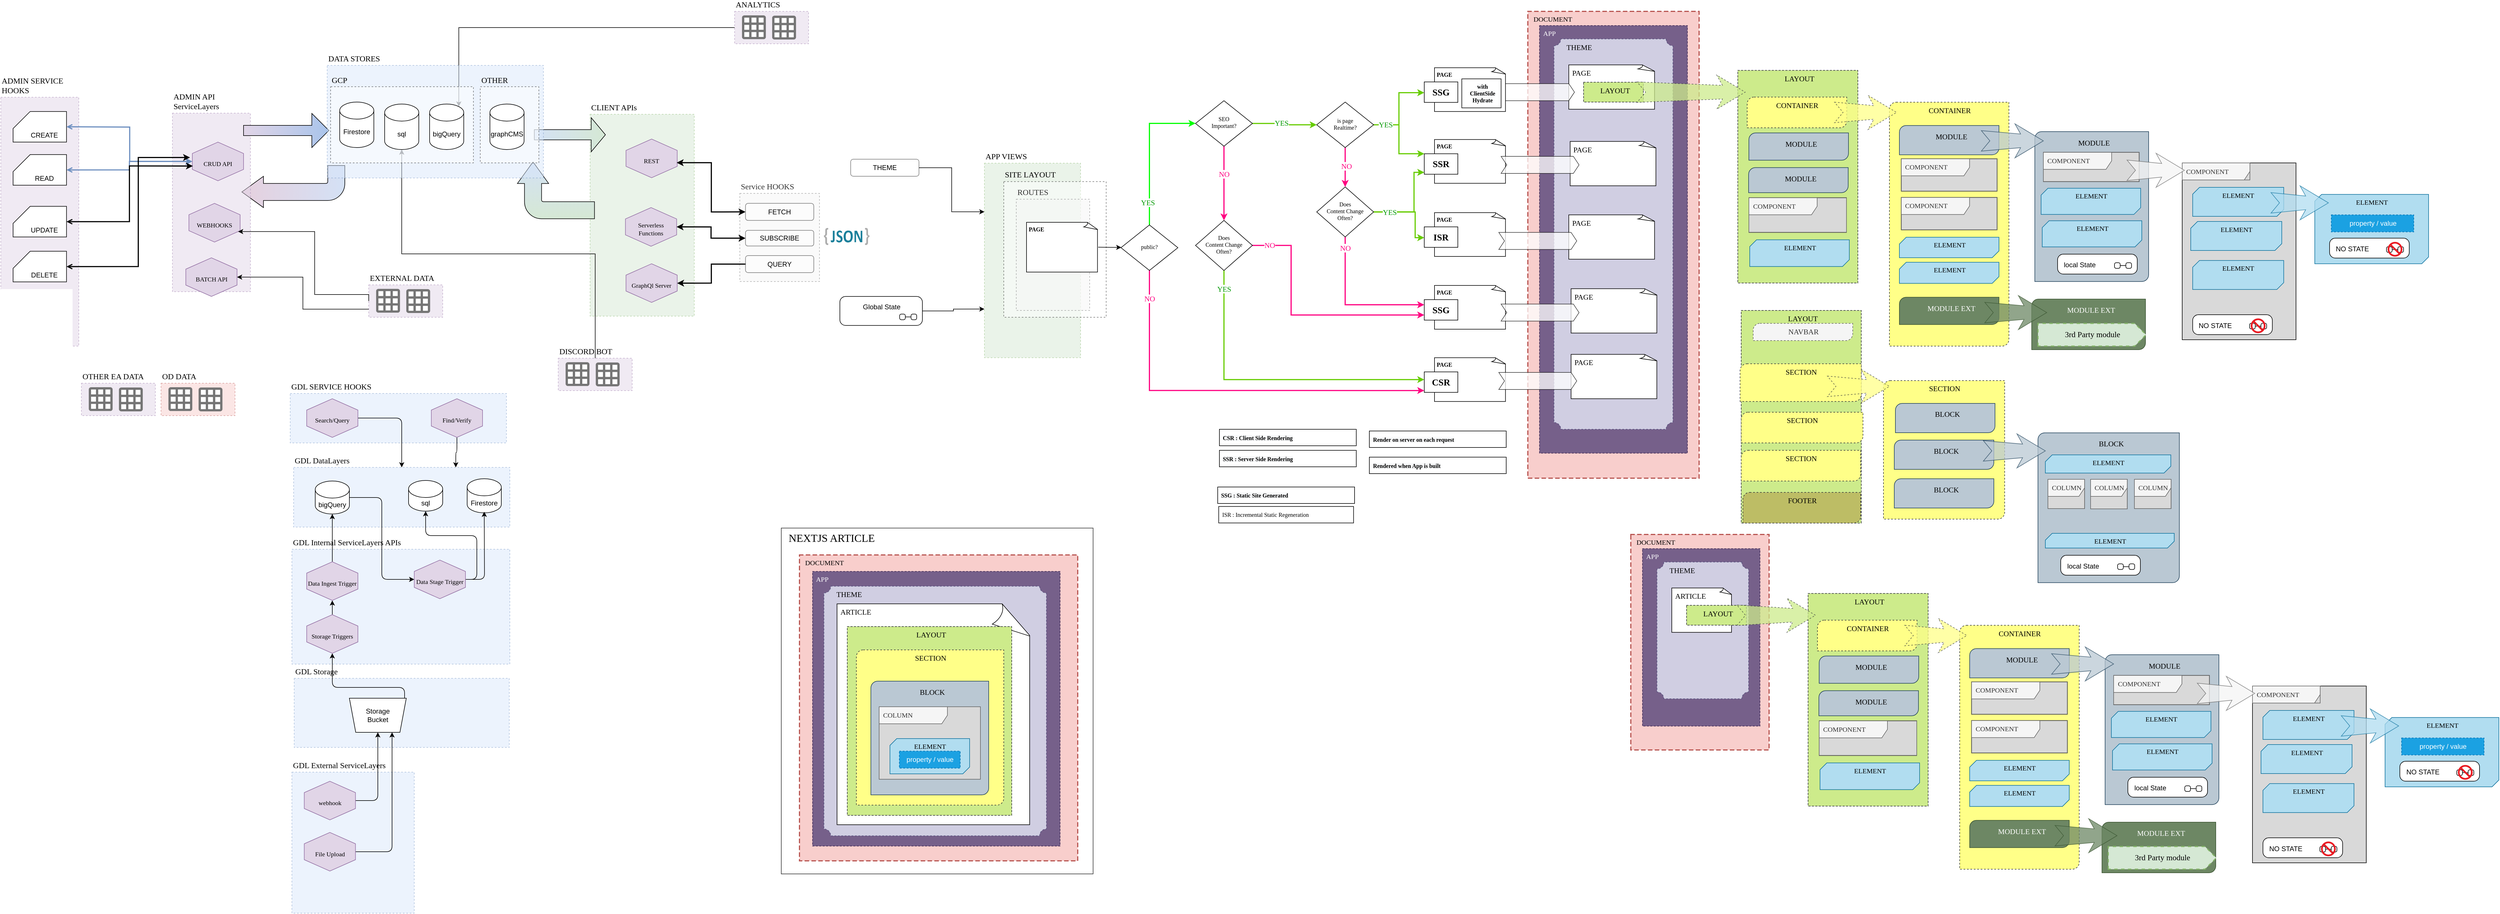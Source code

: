 <mxfile version="16.2.4" type="github">
  <diagram id="hbb7azk45KggDxWrL5yl" name="CONTENT MODEL">
    <mxGraphModel dx="1434" dy="-20" grid="0" gridSize="10" guides="1" tooltips="1" connect="1" arrows="1" fold="1" page="1" pageScale="1" pageWidth="1100" pageHeight="850" math="0" shadow="0">
      <root>
        <mxCell id="OiPF_1CfWKN-UlJboriC-0" />
        <mxCell id="OiPF_1CfWKN-UlJboriC-1" parent="OiPF_1CfWKN-UlJboriC-0" />
        <mxCell id="jONHt-HGegfZwh0KPE0P-19" value="&lt;font style=&quot;font-size: 13px&quot;&gt;BLOCK&lt;/font&gt;" style="verticalLabelPosition=middle;verticalAlign=top;html=1;shape=mxgraph.basic.diag_round_rect;dx=6;rounded=0;shadow=0;sketch=0;fontFamily=Roboto Mono;fontSize=15;align=center;points=[[0,0.25],[0,0.5],[0,0.75],[0.25,0],[0.5,0],[0.75,0],[1,0.25],[1,0.5],[1,0.75],[0.25,1],[0.5,1],[0.75,1]];snapToPoint=1;labelPosition=center;strokeColor=#23445d;whiteSpace=wrap;spacingLeft=11;spacingRight=3;spacingBottom=3;spacingTop=3;fontSource=https://fonts.googleapis.com/css?family=Roboto+Mono;fillColor=#bac8d3;" vertex="1" parent="OiPF_1CfWKN-UlJboriC-1">
          <mxGeometry x="3848.5" y="1698.19" width="248.5" height="263.62" as="geometry" />
        </mxCell>
        <mxCell id="Og7nzeMwLIurUZKwNlGb-149" value="NEXTJS ARTICLE" style="rounded=0;whiteSpace=wrap;html=1;glass=0;fontFamily=Roboto Mono;fontSource=https%3A%2F%2Ffonts.googleapis.com%2Fcss%3Ffamily%3DRoboto%2BMono;fontSize=19;strokeWidth=1;align=left;verticalAlign=top;spacingLeft=11;strokeColor=#333333;" parent="OiPF_1CfWKN-UlJboriC-1" vertex="1">
          <mxGeometry x="1640" y="1865.75" width="548" height="608.25" as="geometry" />
        </mxCell>
        <mxCell id="Og7nzeMwLIurUZKwNlGb-36" value="&lt;font face=&quot;Roboto Mono&quot; data-font-src=&quot;https://fonts.googleapis.com/css?family=Roboto+Mono&quot;&gt;DOCUMENT&lt;/font&gt;" style="shape=partialRectangle;html=1;top=1;align=left;dashed=1;strokeWidth=2;labelPosition=center;verticalLabelPosition=middle;verticalAlign=top;spacingLeft=8;fillColor=#f8cecc;strokeColor=#b85450;" parent="OiPF_1CfWKN-UlJboriC-1" vertex="1">
          <mxGeometry x="2952" y="957" width="301" height="821" as="geometry" />
        </mxCell>
        <mxCell id="Og7nzeMwLIurUZKwNlGb-37" value="APP" style="shape=partialRectangle;html=1;top=1;align=left;dashed=1;strokeWidth=1;labelPosition=center;verticalLabelPosition=middle;verticalAlign=top;strokeColor=#432D57;fillColor=#76608a;spacingLeft=4;fontFamily=Roboto Mono;fontSource=https%3A%2F%2Ffonts.googleapis.com%2Fcss%3Ffamily%3DRoboto%2BMono;fontColor=#ffffff;" parent="OiPF_1CfWKN-UlJboriC-1" vertex="1">
          <mxGeometry x="2972.5" y="982" width="260" height="752" as="geometry" />
        </mxCell>
        <mxCell id="Og7nzeMwLIurUZKwNlGb-38" value="THEME" style="verticalLabelPosition=middle;verticalAlign=top;html=1;shape=mxgraph.basic.plaque;dx=6;rounded=1;glass=0;dashed=1;fontFamily=Roboto Mono;fontSource=https%3A%2F%2Ffonts.googleapis.com%2Fcss%3Ffamily%3DRoboto%2BMono;fontSize=13;fillColor=#d0cee2;strokeColor=#56517e;labelPosition=center;align=left;spacingLeft=20;" parent="OiPF_1CfWKN-UlJboriC-1" vertex="1">
          <mxGeometry x="2998" y="1005.5" width="209" height="686.5" as="geometry" />
        </mxCell>
        <mxCell id="Og7nzeMwLIurUZKwNlGb-39" value="&lt;font data-font-src=&quot;https://fonts.googleapis.com/css?family=Roboto+Mono&quot; style=&quot;font-weight: normal; font-size: 13px;&quot;&gt;PAGE&lt;/font&gt;" style="whiteSpace=wrap;html=1;shape=mxgraph.basic.document;strokeWidth=1;fontFamily=Roboto Mono;fontSize=13;align=left;verticalAlign=top;spacingLeft=4;fontStyle=1;labelBackgroundColor=#FFFFFF;fontSource=https%3A%2F%2Ffonts.googleapis.com%2Fcss%3Ffamily%3DRoboto%2BMono;" parent="OiPF_1CfWKN-UlJboriC-1" vertex="1">
          <mxGeometry x="3024.005" y="1051.07" width="152.25" height="78" as="geometry" />
        </mxCell>
        <mxCell id="EYGU_YoIZzc49AqrQWWL-79" style="edgeStyle=elbowEdgeStyle;rounded=0;orthogonalLoop=1;jettySize=auto;html=1;exitX=1;exitY=0.5;exitDx=0;exitDy=0;fontFamily=Roboto Mono;fontSource=https%3A%2F%2Ffonts.googleapis.com%2Fcss%3Ffamily%3DRoboto%2BMono;fontSize=13;strokeColor=#66CC00;strokeWidth=2;entryX=0;entryY=0.75;entryDx=0;entryDy=0;" parent="OiPF_1CfWKN-UlJboriC-1" source="EYGU_YoIZzc49AqrQWWL-11" target="EYGU_YoIZzc49AqrQWWL-56" edge="1">
          <mxGeometry relative="1" as="geometry">
            <mxPoint x="2742" y="1249" as="targetPoint" />
            <Array as="points">
              <mxPoint x="2752" y="1274" />
            </Array>
          </mxGeometry>
        </mxCell>
        <mxCell id="V2y7s2sU-JwB-ur9LQRO-66" value="GDL Internal ServiceLayers APIs" style="rounded=0;whiteSpace=wrap;html=1;sketch=0;dashed=1;labelPosition=center;verticalLabelPosition=top;align=left;verticalAlign=bottom;fontFamily=Roboto Mono;fontSize=14;strokeColor=#6c8ebf;fontStyle=0;strokeWidth=1;fontSource=https%3A%2F%2Ffonts.googleapis.com%2Fcss%3Ffamily%3DRoboto%2BMono;fillColor=#dae8fc;opacity=50;" parent="OiPF_1CfWKN-UlJboriC-1" vertex="1">
          <mxGeometry x="780" y="1903" width="383" height="202" as="geometry" />
        </mxCell>
        <mxCell id="V2y7s2sU-JwB-ur9LQRO-65" value="GDL Storage" style="rounded=0;whiteSpace=wrap;html=1;sketch=0;dashed=1;labelPosition=center;verticalLabelPosition=top;align=left;verticalAlign=bottom;fontFamily=Roboto Mono;fontSize=14;strokeColor=#6c8ebf;fontStyle=0;strokeWidth=1;fontSource=https%3A%2F%2Ffonts.googleapis.com%2Fcss%3Ffamily%3DRoboto%2BMono;fillColor=#dae8fc;opacity=50;" parent="OiPF_1CfWKN-UlJboriC-1" vertex="1">
          <mxGeometry x="784" y="2130" width="378" height="121.5" as="geometry" />
        </mxCell>
        <mxCell id="V2y7s2sU-JwB-ur9LQRO-68" value="GDL External ServiceLayers" style="rounded=0;whiteSpace=wrap;html=1;sketch=0;dashed=1;labelPosition=center;verticalLabelPosition=top;align=left;verticalAlign=bottom;fontFamily=Roboto Mono;fontSize=14;strokeColor=#6c8ebf;fontStyle=0;strokeWidth=1;fontSource=https%3A%2F%2Ffonts.googleapis.com%2Fcss%3Ffamily%3DRoboto%2BMono;fillColor=#dae8fc;opacity=50;" parent="OiPF_1CfWKN-UlJboriC-1" vertex="1">
          <mxGeometry x="780" y="2295" width="215" height="248" as="geometry" />
        </mxCell>
        <mxCell id="m4IxwTlnFGMMwdvC_-3g-44" value="" style="html=1;shadow=0;dashed=0;align=center;verticalAlign=middle;shape=mxgraph.arrows2.bendArrow;dy=15;dx=38;notch=0;arrowHead=55;rounded=1;fontSize=15;strokeWidth=1;gradientDirection=east;rotation=-180;fillColor=#D4E1F5;gradientColor=#E6D0DE;" parent="OiPF_1CfWKN-UlJboriC-1" vertex="1">
          <mxGeometry x="692" y="1228.18" width="181" height="73.91" as="geometry" />
        </mxCell>
        <mxCell id="fSiKimHarp-ybjbQ3Sv5-347" value="ADMIN API ServiceLayers" style="rounded=0;whiteSpace=wrap;html=1;sketch=0;dashed=1;labelPosition=center;verticalLabelPosition=top;align=left;verticalAlign=bottom;fontFamily=Roboto Mono;fontSize=14;strokeColor=#9673a6;fontStyle=0;strokeWidth=1;fontSource=https%3A%2F%2Ffonts.googleapis.com%2Fcss%3Ffamily%3DRoboto%2BMono;fillColor=#e1d5e7;opacity=50;" parent="OiPF_1CfWKN-UlJboriC-1" vertex="1">
          <mxGeometry x="570" y="1136" width="137.14" height="314" as="geometry" />
        </mxCell>
        <mxCell id="EaVA5qP8VWXOlJCCT1Ab-105" value="APP VIEWS" style="rounded=0;whiteSpace=wrap;html=1;sketch=0;dashed=1;labelPosition=center;verticalLabelPosition=top;align=left;verticalAlign=bottom;fontFamily=Roboto Mono;fontSize=14;fontStyle=0;strokeWidth=1;fontSource=https%3A%2F%2Ffonts.googleapis.com%2Fcss%3Ffamily%3DRoboto%2BMono;opacity=50;fillColor=#d5e8d4;strokeColor=#82b366;" parent="OiPF_1CfWKN-UlJboriC-1" vertex="1">
          <mxGeometry x="1997" y="1224" width="169" height="342.07" as="geometry" />
        </mxCell>
        <mxCell id="EaVA5qP8VWXOlJCCT1Ab-74" value="SITE LAYOUT" style="rounded=0;whiteSpace=wrap;html=1;sketch=0;dashed=1;labelPosition=center;verticalLabelPosition=top;align=left;verticalAlign=bottom;fontFamily=Roboto Mono;fontSize=14;fontStyle=0;strokeWidth=1;fontSource=https%3A%2F%2Ffonts.googleapis.com%2Fcss%3Ffamily%3DRoboto%2BMono;opacity=50;" parent="OiPF_1CfWKN-UlJboriC-1" vertex="1">
          <mxGeometry x="2031" y="1256.42" width="180" height="238.58" as="geometry" />
        </mxCell>
        <mxCell id="EaVA5qP8VWXOlJCCT1Ab-29" value="Service HOOKS" style="rounded=0;whiteSpace=wrap;html=1;sketch=0;dashed=1;labelPosition=center;verticalLabelPosition=top;align=left;verticalAlign=bottom;fontFamily=Roboto Mono;fontSize=14;strokeColor=#666666;fontStyle=0;strokeWidth=1;fontSource=https%3A%2F%2Ffonts.googleapis.com%2Fcss%3Ffamily%3DRoboto%2BMono;fillColor=#f5f5f5;opacity=50;fontColor=#333333;" parent="OiPF_1CfWKN-UlJboriC-1" vertex="1">
          <mxGeometry x="1567.14" y="1277.17" width="140" height="155" as="geometry" />
        </mxCell>
        <mxCell id="fSiKimHarp-ybjbQ3Sv5-348" value="CLIENT APIs" style="rounded=0;whiteSpace=wrap;html=1;sketch=0;dashed=1;labelPosition=center;verticalLabelPosition=top;align=left;verticalAlign=bottom;fontFamily=Roboto Mono;fontSize=14;strokeColor=#82b366;fontStyle=0;strokeWidth=1;fontSource=https%3A%2F%2Ffonts.googleapis.com%2Fcss%3Ffamily%3DRoboto%2BMono;fillColor=#d5e8d4;opacity=50;" parent="OiPF_1CfWKN-UlJboriC-1" vertex="1">
          <mxGeometry x="1304" y="1138" width="183.14" height="355" as="geometry" />
        </mxCell>
        <mxCell id="fSiKimHarp-ybjbQ3Sv5-338" value="ADMIN SERVICE HOOKS" style="rounded=0;whiteSpace=wrap;html=1;sketch=0;dashed=1;labelPosition=center;verticalLabelPosition=top;align=left;verticalAlign=bottom;fontFamily=Roboto Mono;fontSize=14;strokeColor=#9673a6;fontStyle=0;strokeWidth=1;fontSource=https%3A%2F%2Ffonts.googleapis.com%2Fcss%3Ffamily%3DRoboto%2BMono;fillColor=#e1d5e7;opacity=50;" parent="OiPF_1CfWKN-UlJboriC-1" vertex="1">
          <mxGeometry x="268.36" y="1107.97" width="137.14" height="437.75" as="geometry" />
        </mxCell>
        <mxCell id="fSiKimHarp-ybjbQ3Sv5-328" style="edgeStyle=orthogonalEdgeStyle;rounded=0;orthogonalLoop=1;jettySize=auto;html=1;exitX=1;exitY=0.5;exitDx=0;exitDy=0;exitPerimeter=0;startArrow=open;startFill=0;fillColor=#dae8fc;strokeColor=#6c8ebf;strokeWidth=2;" parent="OiPF_1CfWKN-UlJboriC-1" source="PRpmFAsdACyKkDD9sodd-1" target="fSiKimHarp-ybjbQ3Sv5-325" edge="1">
          <mxGeometry relative="1" as="geometry" />
        </mxCell>
        <mxCell id="PRpmFAsdACyKkDD9sodd-1" value="READ" style="shape=card;whiteSpace=wrap;html=1;verticalAlign=bottom;spacingBottom=3;spacingLeft=16;" parent="OiPF_1CfWKN-UlJboriC-1" vertex="1">
          <mxGeometry x="290.0" y="1208.92" width="93.87" height="53.84" as="geometry" />
        </mxCell>
        <object label="&lt;span&gt;%apiAction%&lt;/span&gt;" placeholders="1" apiAction="REST" id="fSiKimHarp-ybjbQ3Sv5-321">
          <mxCell style="shape=hexagon;perimeter=hexagonPerimeter2;whiteSpace=wrap;html=1;fixedSize=1;direction=south;strokeWidth=1;fontFamily=Roboto Mono;verticalAlign=middle;spacingTop=17;labelPosition=center;verticalLabelPosition=middle;align=center;spacingBottom=9;fontSize=11;fillColor=#e1d5e7;strokeColor=#9673a6;fontSource=https%3A%2F%2Ffonts.googleapis.com%2Fcss%3Ffamily%3DRoboto%2BMono;points=[[0,0],[0,0.25],[0,0.5],[0,0.75],[0,1],[0.25,0],[0.5,0],[0.75,0],[0,1],[1,0],[1,0.25],[1,0.5],[1,0.75],[0.25,1],[0.5,1],[0.75,1],[1,1]];snapToPoint=1;" parent="OiPF_1CfWKN-UlJboriC-1" vertex="1">
            <mxGeometry x="1367.14" y="1181.59" width="90" height="68" as="geometry" />
          </mxCell>
        </object>
        <object label="&lt;span&gt;%apiAction%&lt;/span&gt;" placeholders="1" apiAction="CRUD API" id="fSiKimHarp-ybjbQ3Sv5-325">
          <mxCell style="shape=hexagon;perimeter=hexagonPerimeter2;whiteSpace=wrap;html=1;fixedSize=1;direction=south;strokeWidth=1;fontFamily=Roboto Mono;verticalAlign=middle;spacingTop=17;labelPosition=center;verticalLabelPosition=middle;align=center;spacingBottom=9;fontSize=11;fillColor=#e1d5e7;strokeColor=#9673a6;fontSource=https%3A%2F%2Ffonts.googleapis.com%2Fcss%3Ffamily%3DRoboto%2BMono;points=[[0,0],[0,0.25],[0,0.5],[0,0.75],[0,1],[0.25,0],[0.5,0],[0.75,0],[0,1],[1,0],[1,0.25],[1,0.5],[1,0.75],[0.25,1],[0.5,1],[0.75,1],[1,1]];snapToPoint=1;" parent="OiPF_1CfWKN-UlJboriC-1" vertex="1">
            <mxGeometry x="605" y="1186.92" width="90" height="68" as="geometry" />
          </mxCell>
        </object>
        <object label="&lt;span&gt;%apiAction%&lt;/span&gt;" placeholders="1" apiAction="GraphQl Server" id="fSiKimHarp-ybjbQ3Sv5-326">
          <mxCell style="shape=hexagon;perimeter=hexagonPerimeter2;whiteSpace=wrap;html=1;fixedSize=1;direction=south;strokeWidth=1;fontFamily=Roboto Mono;verticalAlign=middle;spacingTop=17;labelPosition=center;verticalLabelPosition=middle;align=center;spacingBottom=9;fontSize=11;fillColor=#e1d5e7;strokeColor=#9673a6;fontSource=https%3A%2F%2Ffonts.googleapis.com%2Fcss%3Ffamily%3DRoboto%2BMono;points=[[0,0],[0,0.25],[0,0.5],[0,0.75],[0,1],[0.25,0],[0.5,0],[0.75,0],[0,1],[1,0],[1,0.25],[1,0.5],[1,0.75],[0.25,1],[0.5,1],[0.75,1],[1,1]];snapToPoint=1;" parent="OiPF_1CfWKN-UlJboriC-1" vertex="1">
            <mxGeometry x="1367.14" y="1400.88" width="90" height="68" as="geometry" />
          </mxCell>
        </object>
        <object label="&lt;span&gt;%apiAction%&lt;/span&gt;" placeholders="1" apiAction="Serverless Functions" id="fSiKimHarp-ybjbQ3Sv5-327">
          <mxCell style="shape=hexagon;perimeter=hexagonPerimeter2;whiteSpace=wrap;html=1;fixedSize=1;direction=south;strokeWidth=1;fontFamily=Roboto Mono;verticalAlign=middle;spacingTop=17;labelPosition=center;verticalLabelPosition=middle;align=center;spacingBottom=9;fontSize=11;fillColor=#e1d5e7;strokeColor=#9673a6;fontSource=https%3A%2F%2Ffonts.googleapis.com%2Fcss%3Ffamily%3DRoboto%2BMono;points=[[0,0],[0,0.25],[0,0.5],[0,0.75],[0,1],[0.25,0],[0.5,0],[0.75,0],[0,1],[1,0],[1,0.25],[1,0.5],[1,0.75],[0.25,1],[0.5,1],[0.75,1],[1,1]];snapToPoint=1;" parent="OiPF_1CfWKN-UlJboriC-1" vertex="1">
            <mxGeometry x="1366.14" y="1302.09" width="90" height="68" as="geometry" />
          </mxCell>
        </object>
        <mxCell id="fSiKimHarp-ybjbQ3Sv5-329" value="CREATE" style="shape=card;whiteSpace=wrap;html=1;verticalAlign=bottom;spacingBottom=3;spacingLeft=16;" parent="OiPF_1CfWKN-UlJboriC-1" vertex="1">
          <mxGeometry x="290.0" y="1133.08" width="93.87" height="53.84" as="geometry" />
        </mxCell>
        <mxCell id="fSiKimHarp-ybjbQ3Sv5-330" style="edgeStyle=orthogonalEdgeStyle;rounded=0;orthogonalLoop=1;jettySize=auto;html=1;exitX=1;exitY=0.5;exitDx=0;exitDy=0;exitPerimeter=0;startArrow=open;startFill=0;fillColor=#dae8fc;strokeColor=#6c8ebf;strokeWidth=2;entryX=0.5;entryY=1;entryDx=0;entryDy=0;" parent="OiPF_1CfWKN-UlJboriC-1" target="fSiKimHarp-ybjbQ3Sv5-325" edge="1">
          <mxGeometry relative="1" as="geometry">
            <mxPoint x="383.87" y="1160.0" as="sourcePoint" />
            <mxPoint x="540" y="1198.92" as="targetPoint" />
          </mxGeometry>
        </mxCell>
        <mxCell id="fSiKimHarp-ybjbQ3Sv5-335" style="edgeStyle=orthogonalEdgeStyle;rounded=0;orthogonalLoop=1;jettySize=auto;html=1;exitX=1;exitY=0.5;exitDx=0;exitDy=0;exitPerimeter=0;entryX=0.618;entryY=0.989;entryDx=0;entryDy=0;entryPerimeter=0;startArrow=open;startFill=0;strokeWidth=2;" parent="OiPF_1CfWKN-UlJboriC-1" source="fSiKimHarp-ybjbQ3Sv5-331" target="fSiKimHarp-ybjbQ3Sv5-325" edge="1">
          <mxGeometry relative="1" as="geometry" />
        </mxCell>
        <mxCell id="fSiKimHarp-ybjbQ3Sv5-331" value="UPDATE" style="shape=card;whiteSpace=wrap;html=1;verticalAlign=bottom;spacingBottom=3;spacingLeft=16;" parent="OiPF_1CfWKN-UlJboriC-1" vertex="1">
          <mxGeometry x="290.0" y="1299.92" width="93.87" height="53.84" as="geometry" />
        </mxCell>
        <mxCell id="fSiKimHarp-ybjbQ3Sv5-336" style="edgeStyle=orthogonalEdgeStyle;rounded=0;orthogonalLoop=1;jettySize=auto;html=1;exitX=1;exitY=0.5;exitDx=0;exitDy=0;exitPerimeter=0;startArrow=open;startFill=0;strokeWidth=2;" parent="OiPF_1CfWKN-UlJboriC-1" source="fSiKimHarp-ybjbQ3Sv5-332" edge="1">
          <mxGeometry relative="1" as="geometry">
            <Array as="points">
              <mxPoint x="510" y="1406" />
              <mxPoint x="510" y="1214" />
            </Array>
            <mxPoint x="601" y="1214" as="targetPoint" />
          </mxGeometry>
        </mxCell>
        <mxCell id="fSiKimHarp-ybjbQ3Sv5-332" value="DELETE" style="shape=card;whiteSpace=wrap;html=1;verticalAlign=bottom;spacingBottom=3;spacingLeft=16;" parent="OiPF_1CfWKN-UlJboriC-1" vertex="1">
          <mxGeometry x="290.0" y="1378.92" width="93.87" height="53.84" as="geometry" />
        </mxCell>
        <mxCell id="fSiKimHarp-ybjbQ3Sv5-357" style="edgeStyle=orthogonalEdgeStyle;rounded=0;orthogonalLoop=1;jettySize=auto;html=1;exitX=0;exitY=0.5;exitDx=0;exitDy=0;startArrow=none;startFill=0;strokeWidth=2;" parent="OiPF_1CfWKN-UlJboriC-1" source="fSiKimHarp-ybjbQ3Sv5-350" target="fSiKimHarp-ybjbQ3Sv5-326" edge="1">
          <mxGeometry relative="1" as="geometry" />
        </mxCell>
        <mxCell id="fSiKimHarp-ybjbQ3Sv5-350" value="QUERY" style="rounded=1;whiteSpace=wrap;html=1;verticalAlign=middle;opacity=50;" parent="OiPF_1CfWKN-UlJboriC-1" vertex="1">
          <mxGeometry x="1577.14" y="1386.51" width="120" height="30" as="geometry" />
        </mxCell>
        <mxCell id="fSiKimHarp-ybjbQ3Sv5-355" style="edgeStyle=orthogonalEdgeStyle;rounded=0;orthogonalLoop=1;jettySize=auto;html=1;exitX=0;exitY=0.5;exitDx=0;exitDy=0;startArrow=classic;startFill=1;strokeWidth=2;" parent="OiPF_1CfWKN-UlJboriC-1" source="fSiKimHarp-ybjbQ3Sv5-351" target="fSiKimHarp-ybjbQ3Sv5-327" edge="1">
          <mxGeometry relative="1" as="geometry" />
        </mxCell>
        <mxCell id="fSiKimHarp-ybjbQ3Sv5-351" value="SUBSCRIBE" style="rounded=1;whiteSpace=wrap;html=1;verticalAlign=middle;opacity=50;" parent="OiPF_1CfWKN-UlJboriC-1" vertex="1">
          <mxGeometry x="1577.14" y="1342.17" width="120" height="27.5" as="geometry" />
        </mxCell>
        <mxCell id="fSiKimHarp-ybjbQ3Sv5-353" style="edgeStyle=orthogonalEdgeStyle;rounded=0;orthogonalLoop=1;jettySize=auto;html=1;exitX=0;exitY=0.5;exitDx=0;exitDy=0;entryX=0.611;entryY=0.011;entryDx=0;entryDy=0;entryPerimeter=0;startArrow=classic;startFill=1;strokeWidth=2;" parent="OiPF_1CfWKN-UlJboriC-1" source="fSiKimHarp-ybjbQ3Sv5-352" target="fSiKimHarp-ybjbQ3Sv5-321" edge="1">
          <mxGeometry relative="1" as="geometry" />
        </mxCell>
        <mxCell id="fSiKimHarp-ybjbQ3Sv5-352" value="FETCH" style="rounded=1;whiteSpace=wrap;html=1;verticalAlign=middle;opacity=50;" parent="OiPF_1CfWKN-UlJboriC-1" vertex="1">
          <mxGeometry x="1577.14" y="1294.67" width="120" height="30" as="geometry" />
        </mxCell>
        <mxCell id="fSiKimHarp-ybjbQ3Sv5-367" value="" style="dashed=0;outlineConnect=0;html=1;align=center;labelPosition=center;verticalLabelPosition=bottom;verticalAlign=top;shape=mxgraph.weblogos.json_2" parent="OiPF_1CfWKN-UlJboriC-1" vertex="1">
          <mxGeometry x="1715" y="1337.75" width="80" height="30.2" as="geometry" />
        </mxCell>
        <mxCell id="EaVA5qP8VWXOlJCCT1Ab-114" style="edgeStyle=orthogonalEdgeStyle;rounded=0;orthogonalLoop=1;jettySize=auto;html=1;exitX=1;exitY=0.5;exitDx=0;exitDy=0;entryX=0;entryY=0.75;entryDx=0;entryDy=0;fontSize=15;" parent="OiPF_1CfWKN-UlJboriC-1" source="EaVA5qP8VWXOlJCCT1Ab-19" target="EaVA5qP8VWXOlJCCT1Ab-105" edge="1">
          <mxGeometry relative="1" as="geometry" />
        </mxCell>
        <mxCell id="EaVA5qP8VWXOlJCCT1Ab-19" value="Global State" style="shape=umlState;rounded=1;verticalAlign=top;spacingTop=5;umlStateSymbol=collapseState;absoluteArcSize=1;arcSize=10;html=1;" parent="OiPF_1CfWKN-UlJboriC-1" vertex="1">
          <mxGeometry x="1743" y="1458.38" width="145" height="51" as="geometry" />
        </mxCell>
        <mxCell id="EaVA5qP8VWXOlJCCT1Ab-115" style="edgeStyle=orthogonalEdgeStyle;rounded=0;orthogonalLoop=1;jettySize=auto;html=1;exitX=1;exitY=0.5;exitDx=0;exitDy=0;entryX=0;entryY=0.25;entryDx=0;entryDy=0;fontSize=15;" parent="OiPF_1CfWKN-UlJboriC-1" source="EaVA5qP8VWXOlJCCT1Ab-31" target="EaVA5qP8VWXOlJCCT1Ab-105" edge="1">
          <mxGeometry relative="1" as="geometry" />
        </mxCell>
        <mxCell id="EaVA5qP8VWXOlJCCT1Ab-31" value="THEME" style="rounded=1;whiteSpace=wrap;html=1;verticalAlign=middle;opacity=50;" parent="OiPF_1CfWKN-UlJboriC-1" vertex="1">
          <mxGeometry x="1762" y="1217" width="120" height="30" as="geometry" />
        </mxCell>
        <mxCell id="EaVA5qP8VWXOlJCCT1Ab-32" value="ROUTES" style="rounded=0;whiteSpace=wrap;html=1;sketch=0;dashed=1;labelPosition=center;verticalLabelPosition=top;align=left;verticalAlign=bottom;fontFamily=Roboto Mono;fontSize=14;strokeColor=#666666;fontStyle=0;strokeWidth=1;fontSource=https%3A%2F%2Ffonts.googleapis.com%2Fcss%3Ffamily%3DRoboto%2BMono;fillColor=#f5f5f5;opacity=50;fontColor=#333333;" parent="OiPF_1CfWKN-UlJboriC-1" vertex="1">
          <mxGeometry x="2053" y="1287.43" width="129" height="195.57" as="geometry" />
        </mxCell>
        <mxCell id="m4IxwTlnFGMMwdvC_-3g-29" value="" style="group" parent="OiPF_1CfWKN-UlJboriC-1" vertex="1" connectable="0">
          <mxGeometry x="550" y="1611" width="130" height="57" as="geometry" />
        </mxCell>
        <mxCell id="m4IxwTlnFGMMwdvC_-3g-26" value="OD DATA" style="rounded=0;whiteSpace=wrap;html=1;sketch=0;dashed=1;labelPosition=center;verticalLabelPosition=top;align=left;verticalAlign=bottom;fontFamily=Roboto Mono;fontSize=14;strokeColor=#b85450;fontStyle=0;strokeWidth=1;fontSource=https%3A%2F%2Ffonts.googleapis.com%2Fcss%3Ffamily%3DRoboto%2BMono;fillColor=#f8cecc;opacity=50;" parent="m4IxwTlnFGMMwdvC_-3g-29" vertex="1">
          <mxGeometry width="130" height="57" as="geometry" />
        </mxCell>
        <mxCell id="m4IxwTlnFGMMwdvC_-3g-27" value="" style="dashed=0;connectable=0;html=1;fillColor=#757575;strokeColor=none;shape=mxgraph.gcp2.report;part=1;aspect=fixed;fontSize=15;align=left;" parent="m4IxwTlnFGMMwdvC_-3g-29" vertex="1">
          <mxGeometry x="13" y="7" width="41.93" height="41.93" as="geometry" />
        </mxCell>
        <mxCell id="m4IxwTlnFGMMwdvC_-3g-28" value="" style="dashed=0;connectable=0;html=1;fillColor=#757575;strokeColor=none;shape=mxgraph.gcp2.report;part=1;aspect=fixed;fontSize=15;align=left;" parent="m4IxwTlnFGMMwdvC_-3g-29" vertex="1">
          <mxGeometry x="66" y="7.53" width="41.93" height="41.93" as="geometry" />
        </mxCell>
        <mxCell id="m4IxwTlnFGMMwdvC_-3g-31" value="" style="group" parent="OiPF_1CfWKN-UlJboriC-1" vertex="1" connectable="0">
          <mxGeometry x="915" y="1438" width="130" height="57" as="geometry" />
        </mxCell>
        <mxCell id="m4IxwTlnFGMMwdvC_-3g-18" value="EXTERNAL DATA" style="rounded=0;whiteSpace=wrap;html=1;sketch=0;dashed=1;labelPosition=center;verticalLabelPosition=top;align=left;verticalAlign=bottom;fontFamily=Roboto Mono;fontSize=14;strokeColor=#9673a6;fontStyle=0;strokeWidth=1;fontSource=https%3A%2F%2Ffonts.googleapis.com%2Fcss%3Ffamily%3DRoboto%2BMono;fillColor=#e1d5e7;opacity=50;" parent="m4IxwTlnFGMMwdvC_-3g-31" vertex="1">
          <mxGeometry width="130" height="57" as="geometry" />
        </mxCell>
        <mxCell id="m4IxwTlnFGMMwdvC_-3g-24" value="" style="dashed=0;connectable=0;html=1;fillColor=#757575;strokeColor=none;shape=mxgraph.gcp2.report;part=1;aspect=fixed;fontSize=15;align=left;" parent="m4IxwTlnFGMMwdvC_-3g-31" vertex="1">
          <mxGeometry x="13" y="7" width="41.93" height="41.93" as="geometry" />
        </mxCell>
        <mxCell id="m4IxwTlnFGMMwdvC_-3g-25" value="" style="dashed=0;connectable=0;html=1;fillColor=#757575;strokeColor=none;shape=mxgraph.gcp2.report;part=1;aspect=fixed;fontSize=15;align=left;" parent="m4IxwTlnFGMMwdvC_-3g-31" vertex="1">
          <mxGeometry x="66" y="7.53" width="41.93" height="41.93" as="geometry" />
        </mxCell>
        <object label="&lt;span&gt;%apiAction%&lt;/span&gt;" placeholders="1" apiAction="BATCH API" id="m4IxwTlnFGMMwdvC_-3g-35">
          <mxCell style="shape=hexagon;perimeter=hexagonPerimeter2;whiteSpace=wrap;html=1;fixedSize=1;direction=south;strokeWidth=1;fontFamily=Roboto Mono;verticalAlign=middle;spacingTop=17;labelPosition=center;verticalLabelPosition=middle;align=center;spacingBottom=9;fontSize=11;fillColor=#e1d5e7;strokeColor=#9673a6;fontSource=https%3A%2F%2Ffonts.googleapis.com%2Fcss%3Ffamily%3DRoboto%2BMono;points=[[0,0],[0,0.25],[0,0.5],[0,0.75],[0,1],[0.25,0],[0.5,0],[0.75,0],[0,1],[1,0],[1,0.25],[1,0.5],[1,0.75],[0.25,1],[0.5,1],[0.75,1],[1,1]];snapToPoint=1;" parent="OiPF_1CfWKN-UlJboriC-1" vertex="1">
            <mxGeometry x="593.57" y="1390.38" width="90" height="68" as="geometry" />
          </mxCell>
        </object>
        <object label="&lt;span&gt;%apiAction%&lt;/span&gt;" placeholders="1" apiAction="WEBHOOKS" id="m4IxwTlnFGMMwdvC_-3g-36">
          <mxCell style="shape=hexagon;perimeter=hexagonPerimeter2;whiteSpace=wrap;html=1;fixedSize=1;direction=south;strokeWidth=1;fontFamily=Roboto Mono;verticalAlign=middle;spacingTop=17;labelPosition=center;verticalLabelPosition=middle;align=center;spacingBottom=9;fontSize=11;fillColor=#e1d5e7;strokeColor=#9673a6;fontSource=https%3A%2F%2Ffonts.googleapis.com%2Fcss%3Ffamily%3DRoboto%2BMono;points=[[0,0],[0,0.25],[0,0.5],[0,0.75],[0,1],[0.25,0],[0.5,0],[0.75,0],[0,1],[1,0],[1,0.25],[1,0.5],[1,0.75],[0.25,1],[0.5,1],[0.75,1],[1,1]];snapToPoint=1;" parent="OiPF_1CfWKN-UlJboriC-1" vertex="1">
            <mxGeometry x="599" y="1294.67" width="90" height="68" as="geometry" />
          </mxCell>
        </object>
        <mxCell id="m4IxwTlnFGMMwdvC_-3g-39" style="edgeStyle=orthogonalEdgeStyle;rounded=0;orthogonalLoop=1;jettySize=auto;html=1;exitX=0;exitY=0.5;exitDx=0;exitDy=0;entryX=0.75;entryY=0;entryDx=0;entryDy=0;fontSize=15;" parent="OiPF_1CfWKN-UlJboriC-1" source="m4IxwTlnFGMMwdvC_-3g-18" target="m4IxwTlnFGMMwdvC_-3g-36" edge="1">
          <mxGeometry relative="1" as="geometry">
            <Array as="points">
              <mxPoint x="820" y="1455" />
              <mxPoint x="820" y="1344" />
            </Array>
          </mxGeometry>
        </mxCell>
        <mxCell id="m4IxwTlnFGMMwdvC_-3g-40" style="edgeStyle=orthogonalEdgeStyle;rounded=0;orthogonalLoop=1;jettySize=auto;html=1;exitX=0;exitY=0.75;exitDx=0;exitDy=0;entryX=0.5;entryY=0;entryDx=0;entryDy=0;fontSize=15;" parent="OiPF_1CfWKN-UlJboriC-1" source="m4IxwTlnFGMMwdvC_-3g-18" target="m4IxwTlnFGMMwdvC_-3g-35" edge="1">
          <mxGeometry relative="1" as="geometry" />
        </mxCell>
        <mxCell id="m4IxwTlnFGMMwdvC_-3g-41" value="" style="shape=singleArrow;whiteSpace=wrap;html=1;fontSize=15;strokeWidth=1;align=left;gradientDirection=east;fillColor=#E1D5E7;gradientColor=#A9C4EB;" parent="OiPF_1CfWKN-UlJboriC-1" vertex="1">
          <mxGeometry x="695" y="1136.5" width="150" height="60" as="geometry" />
        </mxCell>
        <mxCell id="m4IxwTlnFGMMwdvC_-3g-42" value="" style="shape=singleArrow;whiteSpace=wrap;html=1;fontSize=15;strokeWidth=1;align=left;gradientDirection=east;gradientColor=#D5E8D4;fillColor=#D4E1F5;" parent="OiPF_1CfWKN-UlJboriC-1" vertex="1">
          <mxGeometry x="1206" y="1144" width="125" height="60" as="geometry" />
        </mxCell>
        <mxCell id="m4IxwTlnFGMMwdvC_-3g-43" value="" style="html=1;shadow=0;dashed=0;align=center;verticalAlign=middle;shape=mxgraph.arrows2.bendArrow;dy=15;dx=38;notch=0;arrowHead=55;rounded=1;fontSize=15;strokeWidth=1;gradientDirection=east;rotation=-90;fillColor=#D5E8D4;gradientColor=#D4E1F5;" parent="OiPF_1CfWKN-UlJboriC-1" vertex="1">
          <mxGeometry x="1194" y="1204" width="100" height="135.5" as="geometry" />
        </mxCell>
        <mxCell id="rglTs7uHGTPmKqSNFbAO-0" value="" style="group" parent="OiPF_1CfWKN-UlJboriC-1" vertex="1" connectable="0">
          <mxGeometry x="410" y="1611" width="130" height="57" as="geometry" />
        </mxCell>
        <mxCell id="rglTs7uHGTPmKqSNFbAO-1" value="OTHER EA DATA" style="rounded=0;whiteSpace=wrap;html=1;sketch=0;dashed=1;labelPosition=center;verticalLabelPosition=top;align=left;verticalAlign=bottom;fontFamily=Roboto Mono;fontSize=14;strokeColor=#9673a6;fontStyle=0;strokeWidth=1;fontSource=https%3A%2F%2Ffonts.googleapis.com%2Fcss%3Ffamily%3DRoboto%2BMono;fillColor=#e1d5e7;opacity=50;" parent="rglTs7uHGTPmKqSNFbAO-0" vertex="1">
          <mxGeometry width="130" height="57" as="geometry" />
        </mxCell>
        <mxCell id="rglTs7uHGTPmKqSNFbAO-2" value="" style="dashed=0;connectable=0;html=1;fillColor=#757575;strokeColor=none;shape=mxgraph.gcp2.report;part=1;aspect=fixed;fontSize=15;align=left;" parent="rglTs7uHGTPmKqSNFbAO-0" vertex="1">
          <mxGeometry x="13" y="7" width="41.93" height="41.93" as="geometry" />
        </mxCell>
        <mxCell id="rglTs7uHGTPmKqSNFbAO-3" value="" style="dashed=0;connectable=0;html=1;fillColor=#757575;strokeColor=none;shape=mxgraph.gcp2.report;part=1;aspect=fixed;fontSize=15;align=left;" parent="rglTs7uHGTPmKqSNFbAO-0" vertex="1">
          <mxGeometry x="66" y="7.53" width="41.93" height="41.93" as="geometry" />
        </mxCell>
        <mxCell id="rglTs7uHGTPmKqSNFbAO-8" value="" style="group" parent="OiPF_1CfWKN-UlJboriC-1" vertex="1" connectable="0">
          <mxGeometry x="1248" y="1567" width="130" height="57" as="geometry" />
        </mxCell>
        <mxCell id="rglTs7uHGTPmKqSNFbAO-9" value="DISCORD BOT" style="rounded=0;whiteSpace=wrap;html=1;sketch=0;dashed=1;labelPosition=center;verticalLabelPosition=top;align=left;verticalAlign=bottom;fontFamily=Roboto Mono;fontSize=14;strokeColor=#9673a6;fontStyle=0;strokeWidth=1;fontSource=https%3A%2F%2Ffonts.googleapis.com%2Fcss%3Ffamily%3DRoboto%2BMono;fillColor=#e1d5e7;opacity=50;" parent="rglTs7uHGTPmKqSNFbAO-8" vertex="1">
          <mxGeometry width="130" height="57" as="geometry" />
        </mxCell>
        <mxCell id="rglTs7uHGTPmKqSNFbAO-10" value="" style="dashed=0;connectable=0;html=1;fillColor=#757575;strokeColor=none;shape=mxgraph.gcp2.report;part=1;aspect=fixed;fontSize=15;align=left;" parent="rglTs7uHGTPmKqSNFbAO-8" vertex="1">
          <mxGeometry x="13" y="7" width="41.93" height="41.93" as="geometry" />
        </mxCell>
        <mxCell id="rglTs7uHGTPmKqSNFbAO-11" value="" style="dashed=0;connectable=0;html=1;fillColor=#757575;strokeColor=none;shape=mxgraph.gcp2.report;part=1;aspect=fixed;fontSize=15;align=left;" parent="rglTs7uHGTPmKqSNFbAO-8" vertex="1">
          <mxGeometry x="66" y="7.53" width="41.93" height="41.93" as="geometry" />
        </mxCell>
        <mxCell id="rglTs7uHGTPmKqSNFbAO-12" style="edgeStyle=orthogonalEdgeStyle;rounded=0;orthogonalLoop=1;jettySize=auto;html=1;exitX=0.5;exitY=0;exitDx=0;exitDy=0;" parent="OiPF_1CfWKN-UlJboriC-1" source="rglTs7uHGTPmKqSNFbAO-9" target="m4IxwTlnFGMMwdvC_-3g-0" edge="1">
          <mxGeometry relative="1" as="geometry" />
        </mxCell>
        <mxCell id="rglTs7uHGTPmKqSNFbAO-13" value="" style="group" parent="OiPF_1CfWKN-UlJboriC-1" vertex="1" connectable="0">
          <mxGeometry x="1558" y="957" width="130" height="57" as="geometry" />
        </mxCell>
        <mxCell id="rglTs7uHGTPmKqSNFbAO-14" value="ANALYTICS" style="rounded=0;whiteSpace=wrap;html=1;sketch=0;dashed=1;labelPosition=center;verticalLabelPosition=top;align=left;verticalAlign=bottom;fontFamily=Roboto Mono;fontSize=14;strokeColor=#9673a6;fontStyle=0;strokeWidth=1;fontSource=https%3A%2F%2Ffonts.googleapis.com%2Fcss%3Ffamily%3DRoboto%2BMono;fillColor=#e1d5e7;opacity=50;" parent="rglTs7uHGTPmKqSNFbAO-13" vertex="1">
          <mxGeometry width="130" height="57" as="geometry" />
        </mxCell>
        <mxCell id="rglTs7uHGTPmKqSNFbAO-15" value="" style="dashed=0;connectable=0;html=1;fillColor=#757575;strokeColor=none;shape=mxgraph.gcp2.report;part=1;aspect=fixed;fontSize=15;align=left;" parent="rglTs7uHGTPmKqSNFbAO-13" vertex="1">
          <mxGeometry x="13" y="7" width="41.93" height="41.93" as="geometry" />
        </mxCell>
        <mxCell id="rglTs7uHGTPmKqSNFbAO-16" value="" style="dashed=0;connectable=0;html=1;fillColor=#757575;strokeColor=none;shape=mxgraph.gcp2.report;part=1;aspect=fixed;fontSize=15;align=left;" parent="rglTs7uHGTPmKqSNFbAO-13" vertex="1">
          <mxGeometry x="66" y="7.53" width="41.93" height="41.93" as="geometry" />
        </mxCell>
        <mxCell id="rglTs7uHGTPmKqSNFbAO-17" style="edgeStyle=orthogonalEdgeStyle;rounded=0;orthogonalLoop=1;jettySize=auto;html=1;exitX=0;exitY=0.5;exitDx=0;exitDy=0;entryX=0.855;entryY=0;entryDx=0;entryDy=4.35;entryPerimeter=0;" parent="OiPF_1CfWKN-UlJboriC-1" source="rglTs7uHGTPmKqSNFbAO-14" target="m4IxwTlnFGMMwdvC_-3g-2" edge="1">
          <mxGeometry relative="1" as="geometry" />
        </mxCell>
        <mxCell id="2oXt0NldNZvMKxDYWKEO-1" value="&lt;meta charset=&quot;utf-8&quot; style=&quot;font-size: 10px;&quot;&gt;&lt;span style=&quot;color: rgb(0, 0, 0); font-family: &amp;quot;roboto mono&amp;quot;; font-size: 10px; font-style: normal; font-weight: 700; letter-spacing: normal; text-indent: 0px; text-transform: none; word-spacing: 0px; background-color: rgb(248, 249, 250); display: inline; float: none;&quot;&gt;SSR : Server Side Rendering&lt;/span&gt;" style="rounded=0;whiteSpace=wrap;html=1;fontFamily=Roboto Mono;fontSource=https%3A%2F%2Ffonts.googleapis.com%2Fcss%3Ffamily%3DRoboto%2BMono;fontSize=10;align=left;spacingLeft=4;" parent="OiPF_1CfWKN-UlJboriC-1" vertex="1">
          <mxGeometry x="2410" y="1729" width="240.5" height="29" as="geometry" />
        </mxCell>
        <mxCell id="2oXt0NldNZvMKxDYWKEO-2" value="&lt;span style=&quot;color: rgb(0, 0, 0); font-family: &amp;quot;roboto mono&amp;quot;; font-size: 10px; font-style: normal; font-weight: 700; letter-spacing: normal; text-indent: 0px; text-transform: none; word-spacing: 0px; background-color: rgb(248, 249, 250); display: inline; float: none;&quot;&gt;CSR : Client Side Rendering&lt;/span&gt;" style="rounded=0;whiteSpace=wrap;html=1;fontFamily=Roboto Mono;fontSource=https%3A%2F%2Ffonts.googleapis.com%2Fcss%3Ffamily%3DRoboto%2BMono;fontSize=10;align=left;spacingLeft=4;" parent="OiPF_1CfWKN-UlJboriC-1" vertex="1">
          <mxGeometry x="2410" y="1692" width="240.5" height="29" as="geometry" />
        </mxCell>
        <mxCell id="2oXt0NldNZvMKxDYWKEO-3" value="&lt;span style=&quot;color: rgb(0, 0, 0); font-family: &amp;quot;roboto mono&amp;quot;; font-size: 10px; font-style: normal; font-weight: 700; letter-spacing: normal; text-indent: 0px; text-transform: none; word-spacing: 0px; background-color: rgb(248, 249, 250); display: inline; float: none;&quot;&gt;SSG : Static Site Generated&lt;/span&gt;" style="rounded=0;whiteSpace=wrap;html=1;fontFamily=Roboto Mono;fontSource=https%3A%2F%2Ffonts.googleapis.com%2Fcss%3Ffamily%3DRoboto%2BMono;fontSize=10;align=left;spacingLeft=4;" parent="OiPF_1CfWKN-UlJboriC-1" vertex="1">
          <mxGeometry x="2407" y="1793.5" width="240.5" height="29" as="geometry" />
        </mxCell>
        <mxCell id="2oXt0NldNZvMKxDYWKEO-4" value="&lt;p style=&quot;font-size: 10px;&quot;&gt;&lt;font style=&quot;font-size: 10px;&quot;&gt;ISR : Incremental Static Regeneration&lt;/font&gt;&lt;/p&gt;" style="rounded=0;whiteSpace=wrap;html=1;fontFamily=Roboto Mono;fontSource=https%3A%2F%2Ffonts.googleapis.com%2Fcss%3Ffamily%3DRoboto%2BMono;fontSize=10;align=left;spacingLeft=4;" parent="OiPF_1CfWKN-UlJboriC-1" vertex="1">
          <mxGeometry x="2408.75" y="1827.75" width="237" height="29" as="geometry" />
        </mxCell>
        <mxCell id="EYGU_YoIZzc49AqrQWWL-82" style="edgeStyle=none;rounded=0;orthogonalLoop=1;jettySize=auto;html=1;exitX=1;exitY=0.5;exitDx=0;exitDy=0;exitPerimeter=0;fontFamily=Roboto Mono;fontSource=https%3A%2F%2Ffonts.googleapis.com%2Fcss%3Ffamily%3DRoboto%2BMono;fontSize=10;" parent="OiPF_1CfWKN-UlJboriC-1" source="2oXt0NldNZvMKxDYWKEO-25" target="EYGU_YoIZzc49AqrQWWL-0" edge="1">
          <mxGeometry relative="1" as="geometry" />
        </mxCell>
        <mxCell id="2oXt0NldNZvMKxDYWKEO-25" value="PAGE" style="whiteSpace=wrap;html=1;shape=mxgraph.basic.document;strokeWidth=1;fontFamily=Verdana;fontSize=10;align=left;verticalAlign=top;spacingLeft=2;fontStyle=1" parent="OiPF_1CfWKN-UlJboriC-1" vertex="1">
          <mxGeometry x="2071" y="1328" width="126" height="87.5" as="geometry" />
        </mxCell>
        <mxCell id="V2y7s2sU-JwB-ur9LQRO-59" value="GDL DataLayers" style="rounded=0;whiteSpace=wrap;html=1;sketch=0;dashed=1;labelPosition=center;verticalLabelPosition=top;align=left;verticalAlign=bottom;fontFamily=Roboto Mono;fontSize=14;strokeColor=#6c8ebf;fontStyle=0;strokeWidth=1;fontSource=https%3A%2F%2Ffonts.googleapis.com%2Fcss%3Ffamily%3DRoboto%2BMono;fillColor=#dae8fc;opacity=50;" parent="OiPF_1CfWKN-UlJboriC-1" vertex="1">
          <mxGeometry x="783" y="1759" width="380" height="105" as="geometry" />
        </mxCell>
        <mxCell id="V2y7s2sU-JwB-ur9LQRO-83" style="edgeStyle=orthogonalEdgeStyle;orthogonalLoop=1;jettySize=auto;html=1;exitX=1;exitY=0.25;exitDx=0;exitDy=0;entryX=1;entryY=0.5;entryDx=0;entryDy=0;rounded=1;jumpStyle=arc;" parent="OiPF_1CfWKN-UlJboriC-1" source="V2y7s2sU-JwB-ur9LQRO-60" target="V2y7s2sU-JwB-ur9LQRO-70" edge="1">
          <mxGeometry relative="1" as="geometry">
            <Array as="points">
              <mxPoint x="978" y="2146" />
              <mxPoint x="851" y="2146" />
            </Array>
          </mxGeometry>
        </mxCell>
        <mxCell id="V2y7s2sU-JwB-ur9LQRO-60" value="Storage&lt;br&gt;Bucket" style="verticalLabelPosition=middle;verticalAlign=middle;html=1;shape=trapezoid;perimeter=trapezoidPerimeter;whiteSpace=wrap;size=0.112;arcSize=10;flipV=1;labelPosition=center;align=center;" parent="OiPF_1CfWKN-UlJboriC-1" vertex="1">
          <mxGeometry x="881" y="2165" width="100" height="60" as="geometry" />
        </mxCell>
        <mxCell id="V2y7s2sU-JwB-ur9LQRO-61" value="GDL SERVICE HOOKS" style="rounded=0;whiteSpace=wrap;html=1;sketch=0;dashed=1;labelPosition=center;verticalLabelPosition=top;align=left;verticalAlign=bottom;fontFamily=Roboto Mono;fontSize=14;strokeColor=#6c8ebf;fontStyle=0;strokeWidth=1;fontSource=https%3A%2F%2Ffonts.googleapis.com%2Fcss%3Ffamily%3DRoboto%2BMono;fillColor=#dae8fc;opacity=50;" parent="OiPF_1CfWKN-UlJboriC-1" vertex="1">
          <mxGeometry x="777" y="1629" width="380" height="87" as="geometry" />
        </mxCell>
        <mxCell id="V2y7s2sU-JwB-ur9LQRO-62" value="Firestore" style="shape=cylinder3;whiteSpace=wrap;html=1;boundedLbl=1;backgroundOutline=1;size=15;" parent="OiPF_1CfWKN-UlJboriC-1" vertex="1">
          <mxGeometry x="1088" y="1779" width="60" height="60" as="geometry" />
        </mxCell>
        <mxCell id="V2y7s2sU-JwB-ur9LQRO-63" value="sql" style="shape=cylinder3;whiteSpace=wrap;html=1;boundedLbl=1;backgroundOutline=1;size=15;" parent="OiPF_1CfWKN-UlJboriC-1" vertex="1">
          <mxGeometry x="985" y="1782" width="60" height="54" as="geometry" />
        </mxCell>
        <mxCell id="V2y7s2sU-JwB-ur9LQRO-64" value="bigQuery" style="shape=cylinder3;whiteSpace=wrap;html=1;boundedLbl=1;backgroundOutline=1;size=15;" parent="OiPF_1CfWKN-UlJboriC-1" vertex="1">
          <mxGeometry x="821" y="1783" width="60" height="58" as="geometry" />
        </mxCell>
        <mxCell id="V2y7s2sU-JwB-ur9LQRO-73" style="edgeStyle=orthogonalEdgeStyle;orthogonalLoop=1;jettySize=auto;html=1;exitX=0.5;exitY=0;exitDx=0;exitDy=0;rounded=1;jumpStyle=arc;" parent="OiPF_1CfWKN-UlJboriC-1" source="V2y7s2sU-JwB-ur9LQRO-67" target="V2y7s2sU-JwB-ur9LQRO-60" edge="1">
          <mxGeometry relative="1" as="geometry" />
        </mxCell>
        <object label="&lt;span&gt;%apiAction%&lt;/span&gt;" placeholders="1" apiAction="webhook" id="V2y7s2sU-JwB-ur9LQRO-67">
          <mxCell style="shape=hexagon;perimeter=hexagonPerimeter2;whiteSpace=wrap;html=1;fixedSize=1;direction=south;strokeWidth=1;fontFamily=Roboto Mono;verticalAlign=middle;spacingTop=17;labelPosition=center;verticalLabelPosition=middle;align=center;spacingBottom=9;fontSize=11;fillColor=#e1d5e7;strokeColor=#9673a6;fontSource=https%3A%2F%2Ffonts.googleapis.com%2Fcss%3Ffamily%3DRoboto%2BMono;points=[[0,0],[0,0.25],[0,0.5],[0,0.75],[0,1],[0.25,0],[0.5,0],[0.75,0],[0,1],[1,0],[1,0.25],[1,0.5],[1,0.75],[0.25,1],[0.5,1],[0.75,1],[1,1]];snapToPoint=1;" parent="OiPF_1CfWKN-UlJboriC-1" vertex="1">
            <mxGeometry x="801.72" y="2311" width="90" height="68" as="geometry" />
          </mxCell>
        </object>
        <mxCell id="V2y7s2sU-JwB-ur9LQRO-77" style="edgeStyle=orthogonalEdgeStyle;orthogonalLoop=1;jettySize=auto;html=1;rounded=1;jumpStyle=arc;" parent="OiPF_1CfWKN-UlJboriC-1" source="V2y7s2sU-JwB-ur9LQRO-70" target="V2y7s2sU-JwB-ur9LQRO-75" edge="1">
          <mxGeometry relative="1" as="geometry" />
        </mxCell>
        <object label="&lt;span&gt;%apiAction%&lt;/span&gt;" placeholders="1" apiAction="Storage Triggers" id="V2y7s2sU-JwB-ur9LQRO-70">
          <mxCell style="shape=hexagon;perimeter=hexagonPerimeter2;whiteSpace=wrap;html=1;fixedSize=1;direction=south;strokeWidth=1;fontFamily=Roboto Mono;verticalAlign=middle;spacingTop=17;labelPosition=center;verticalLabelPosition=middle;align=center;spacingBottom=9;fontSize=11;fillColor=#e1d5e7;strokeColor=#9673a6;fontSource=https%3A%2F%2Ffonts.googleapis.com%2Fcss%3Ffamily%3DRoboto%2BMono;points=[[0,0],[0,0.25],[0,0.5],[0,0.75],[0,1],[0.25,0],[0.5,0],[0.75,0],[0,1],[1,0],[1,0.25],[1,0.5],[1,0.75],[0.25,1],[0.5,1],[0.75,1],[1,1]];snapToPoint=1;" parent="OiPF_1CfWKN-UlJboriC-1" vertex="1">
            <mxGeometry x="805.99" y="2018" width="90" height="68" as="geometry" />
          </mxCell>
        </object>
        <mxCell id="V2y7s2sU-JwB-ur9LQRO-72" style="edgeStyle=orthogonalEdgeStyle;orthogonalLoop=1;jettySize=auto;html=1;exitX=0.5;exitY=0;exitDx=0;exitDy=0;entryX=0.75;entryY=1;entryDx=0;entryDy=0;rounded=1;jumpStyle=arc;" parent="OiPF_1CfWKN-UlJboriC-1" source="V2y7s2sU-JwB-ur9LQRO-71" target="V2y7s2sU-JwB-ur9LQRO-60" edge="1">
          <mxGeometry relative="1" as="geometry" />
        </mxCell>
        <object label="&lt;span&gt;%apiAction%&lt;/span&gt;" placeholders="1" apiAction="File Upload" id="V2y7s2sU-JwB-ur9LQRO-71">
          <mxCell style="shape=hexagon;perimeter=hexagonPerimeter2;whiteSpace=wrap;html=1;fixedSize=1;direction=south;strokeWidth=1;fontFamily=Roboto Mono;verticalAlign=middle;spacingTop=17;labelPosition=center;verticalLabelPosition=middle;align=center;spacingBottom=9;fontSize=11;fillColor=#e1d5e7;strokeColor=#9673a6;fontSource=https%3A%2F%2Ffonts.googleapis.com%2Fcss%3Ffamily%3DRoboto%2BMono;points=[[0,0],[0,0.25],[0,0.5],[0,0.75],[0,1],[0.25,0],[0.5,0],[0.75,0],[0,1],[1,0],[1,0.25],[1,0.5],[1,0.75],[0.25,1],[0.5,1],[0.75,1],[1,1]];snapToPoint=1;" parent="OiPF_1CfWKN-UlJboriC-1" vertex="1">
            <mxGeometry x="801.72" y="2401" width="90" height="68" as="geometry" />
          </mxCell>
        </object>
        <mxCell id="V2y7s2sU-JwB-ur9LQRO-84" style="edgeStyle=orthogonalEdgeStyle;orthogonalLoop=1;jettySize=auto;html=1;exitX=0;exitY=0.5;exitDx=0;exitDy=0;entryX=0.5;entryY=1;entryDx=0;entryDy=0;entryPerimeter=0;rounded=1;jumpStyle=arc;" parent="OiPF_1CfWKN-UlJboriC-1" source="V2y7s2sU-JwB-ur9LQRO-75" target="V2y7s2sU-JwB-ur9LQRO-64" edge="1">
          <mxGeometry relative="1" as="geometry" />
        </mxCell>
        <object label="&lt;span&gt;%apiAction%&lt;/span&gt;" placeholders="1" apiAction="Data Ingest Trigger" id="V2y7s2sU-JwB-ur9LQRO-75">
          <mxCell style="shape=hexagon;perimeter=hexagonPerimeter2;whiteSpace=wrap;html=1;fixedSize=1;direction=south;strokeWidth=1;fontFamily=Roboto Mono;verticalAlign=middle;spacingTop=17;labelPosition=center;verticalLabelPosition=middle;align=center;spacingBottom=9;fontSize=11;fillColor=#e1d5e7;strokeColor=#9673a6;fontSource=https%3A%2F%2Ffonts.googleapis.com%2Fcss%3Ffamily%3DRoboto%2BMono;points=[[0,0],[0,0.25],[0,0.5],[0,0.75],[0,1],[0.25,0],[0.5,0],[0.75,0],[0,1],[1,0],[1,0.25],[1,0.5],[1,0.75],[0.25,1],[0.5,1],[0.75,1],[1,1]];snapToPoint=1;" parent="OiPF_1CfWKN-UlJboriC-1" vertex="1">
            <mxGeometry x="805.99" y="1925" width="90" height="68" as="geometry" />
          </mxCell>
        </object>
        <mxCell id="V2y7s2sU-JwB-ur9LQRO-80" style="edgeStyle=orthogonalEdgeStyle;orthogonalLoop=1;jettySize=auto;html=1;exitX=0.5;exitY=0;exitDx=0;exitDy=0;rounded=1;jumpStyle=arc;" parent="OiPF_1CfWKN-UlJboriC-1" source="V2y7s2sU-JwB-ur9LQRO-76" edge="1">
          <mxGeometry relative="1" as="geometry">
            <mxPoint x="1118" y="1837" as="targetPoint" />
          </mxGeometry>
        </mxCell>
        <mxCell id="V2y7s2sU-JwB-ur9LQRO-81" style="edgeStyle=orthogonalEdgeStyle;orthogonalLoop=1;jettySize=auto;html=1;entryX=0.5;entryY=1;entryDx=0;entryDy=0;entryPerimeter=0;exitX=0.5;exitY=0;exitDx=0;exitDy=0;rounded=1;jumpStyle=arc;" parent="OiPF_1CfWKN-UlJboriC-1" source="V2y7s2sU-JwB-ur9LQRO-76" target="V2y7s2sU-JwB-ur9LQRO-63" edge="1">
          <mxGeometry relative="1" as="geometry">
            <mxPoint x="906" y="1966" as="sourcePoint" />
          </mxGeometry>
        </mxCell>
        <object label="&lt;span&gt;%apiAction%&lt;/span&gt;" placeholders="1" apiAction="Data Stage Trigger" id="V2y7s2sU-JwB-ur9LQRO-76">
          <mxCell style="shape=hexagon;perimeter=hexagonPerimeter2;whiteSpace=wrap;html=1;fixedSize=1;direction=south;strokeWidth=1;fontFamily=Roboto Mono;verticalAlign=middle;spacingTop=17;labelPosition=center;verticalLabelPosition=middle;align=center;spacingBottom=9;fontSize=11;fillColor=#e1d5e7;strokeColor=#9673a6;fontSource=https%3A%2F%2Ffonts.googleapis.com%2Fcss%3Ffamily%3DRoboto%2BMono;points=[[0,0],[0,0.25],[0,0.5],[0,0.75],[0,1],[0.25,0],[0.5,0],[0.75,0],[0,1],[1,0],[1,0.25],[1,0.5],[1,0.75],[0.25,1],[0.5,1],[0.75,1],[1,1]];snapToPoint=1;" parent="OiPF_1CfWKN-UlJboriC-1" vertex="1">
            <mxGeometry x="995" y="1922" width="90" height="68" as="geometry" />
          </mxCell>
        </object>
        <mxCell id="V2y7s2sU-JwB-ur9LQRO-90" style="edgeStyle=orthogonalEdgeStyle;orthogonalLoop=1;jettySize=auto;html=1;exitX=0.5;exitY=0;exitDx=0;exitDy=0;entryX=0.5;entryY=0;entryDx=0;entryDy=0;rounded=1;jumpStyle=arc;" parent="OiPF_1CfWKN-UlJboriC-1" source="V2y7s2sU-JwB-ur9LQRO-87" target="V2y7s2sU-JwB-ur9LQRO-59" edge="1">
          <mxGeometry relative="1" as="geometry" />
        </mxCell>
        <object label="&lt;span&gt;%apiAction%&lt;/span&gt;" placeholders="1" apiAction="Search/Query" id="V2y7s2sU-JwB-ur9LQRO-87">
          <mxCell style="shape=hexagon;perimeter=hexagonPerimeter2;whiteSpace=wrap;html=1;fixedSize=1;direction=south;strokeWidth=1;fontFamily=Roboto Mono;verticalAlign=middle;spacingTop=17;labelPosition=center;verticalLabelPosition=middle;align=center;spacingBottom=9;fontSize=11;fillColor=#e1d5e7;strokeColor=#9673a6;fontSource=https%3A%2F%2Ffonts.googleapis.com%2Fcss%3Ffamily%3DRoboto%2BMono;points=[[0,0],[0,0.25],[0,0.5],[0,0.75],[0,1],[0.25,0],[0.5,0],[0.75,0],[0,1],[1,0],[1,0.25],[1,0.5],[1,0.75],[0.25,1],[0.5,1],[0.75,1],[1,1]];snapToPoint=1;" parent="OiPF_1CfWKN-UlJboriC-1" vertex="1">
            <mxGeometry x="805.99" y="1638.25" width="90" height="68" as="geometry" />
          </mxCell>
        </object>
        <mxCell id="V2y7s2sU-JwB-ur9LQRO-89" style="edgeStyle=orthogonalEdgeStyle;orthogonalLoop=1;jettySize=auto;html=1;exitX=1;exitY=0.5;exitDx=0;exitDy=0;entryX=0.75;entryY=0;entryDx=0;entryDy=0;rounded=1;jumpStyle=arc;" parent="OiPF_1CfWKN-UlJboriC-1" source="V2y7s2sU-JwB-ur9LQRO-88" target="V2y7s2sU-JwB-ur9LQRO-59" edge="1">
          <mxGeometry relative="1" as="geometry" />
        </mxCell>
        <object label="&lt;span&gt;%apiAction%&lt;/span&gt;" placeholders="1" apiAction="Find/Verify" id="V2y7s2sU-JwB-ur9LQRO-88">
          <mxCell style="shape=hexagon;perimeter=hexagonPerimeter2;whiteSpace=wrap;html=1;fixedSize=1;direction=south;strokeWidth=1;fontFamily=Roboto Mono;verticalAlign=middle;spacingTop=17;labelPosition=center;verticalLabelPosition=middle;align=center;spacingBottom=9;fontSize=11;fillColor=#e1d5e7;strokeColor=#9673a6;fontSource=https%3A%2F%2Ffonts.googleapis.com%2Fcss%3Ffamily%3DRoboto%2BMono;points=[[0,0],[0,0.25],[0,0.5],[0,0.75],[0,1],[0.25,0],[0.5,0],[0.75,0],[0,1],[1,0],[1,0.25],[1,0.5],[1,0.75],[0.25,1],[0.5,1],[0.75,1],[1,1]];snapToPoint=1;" parent="OiPF_1CfWKN-UlJboriC-1" vertex="1">
            <mxGeometry x="1025" y="1638.25" width="90" height="68" as="geometry" />
          </mxCell>
        </object>
        <mxCell id="V2y7s2sU-JwB-ur9LQRO-86" style="edgeStyle=orthogonalEdgeStyle;orthogonalLoop=1;jettySize=auto;html=1;exitX=1;exitY=0.5;exitDx=0;exitDy=0;exitPerimeter=0;entryX=0.5;entryY=1;entryDx=0;entryDy=0;jumpStyle=arc;rounded=1;" parent="OiPF_1CfWKN-UlJboriC-1" source="V2y7s2sU-JwB-ur9LQRO-64" target="V2y7s2sU-JwB-ur9LQRO-76" edge="1">
          <mxGeometry relative="1" as="geometry" />
        </mxCell>
        <mxCell id="EYGU_YoIZzc49AqrQWWL-5" style="edgeStyle=elbowEdgeStyle;rounded=0;orthogonalLoop=1;jettySize=auto;html=1;exitX=0.5;exitY=0;exitDx=0;exitDy=0;fillColor=#d5e8d4;strokeWidth=2;entryX=0;entryY=0.5;entryDx=0;entryDy=0;elbow=vertical;strokeColor=#00FF00;" parent="OiPF_1CfWKN-UlJboriC-1" source="EYGU_YoIZzc49AqrQWWL-0" target="EYGU_YoIZzc49AqrQWWL-2" edge="1">
          <mxGeometry relative="1" as="geometry">
            <mxPoint x="2338" y="1173" as="targetPoint" />
            <Array as="points">
              <mxPoint x="2314" y="1154" />
            </Array>
          </mxGeometry>
        </mxCell>
        <mxCell id="EYGU_YoIZzc49AqrQWWL-84" value="&lt;span style=&quot;font-size: 13px&quot;&gt;YES&lt;/span&gt;" style="edgeLabel;html=1;align=center;verticalAlign=middle;resizable=0;points=[];fontSize=13;fontFamily=Roboto Mono;fontStyle=0;fontColor=#009900;" parent="EYGU_YoIZzc49AqrQWWL-5" connectable="0" vertex="1">
          <mxGeometry x="-0.138" y="2" relative="1" as="geometry">
            <mxPoint x="-1" y="72" as="offset" />
          </mxGeometry>
        </mxCell>
        <mxCell id="EYGU_YoIZzc49AqrQWWL-71" style="edgeStyle=orthogonalEdgeStyle;rounded=0;orthogonalLoop=1;jettySize=auto;html=1;exitX=0.5;exitY=1;exitDx=0;exitDy=0;fontFamily=Roboto Mono;fontSource=https%3A%2F%2Ffonts.googleapis.com%2Fcss%3Ffamily%3DRoboto%2BMono;fontSize=13;fillColor=#f8cecc;strokeWidth=2;fontColor=#FF0080;strokeColor=#FF0080;entryX=0;entryY=0.75;entryDx=0;entryDy=0;" parent="OiPF_1CfWKN-UlJboriC-1" source="EYGU_YoIZzc49AqrQWWL-0" target="EYGU_YoIZzc49AqrQWWL-55" edge="1">
          <mxGeometry relative="1" as="geometry">
            <mxPoint x="2770" y="1621" as="targetPoint" />
            <Array as="points">
              <mxPoint x="2287" y="1624" />
            </Array>
          </mxGeometry>
        </mxCell>
        <mxCell id="EYGU_YoIZzc49AqrQWWL-83" value="&lt;font style=&quot;font-size: 13px&quot;&gt;NO&lt;/font&gt;" style="edgeLabel;html=1;align=center;verticalAlign=middle;resizable=0;points=[];fontSize=10;fontFamily=Roboto Mono;fontColor=#FF0080;" parent="EYGU_YoIZzc49AqrQWWL-71" connectable="0" vertex="1">
          <mxGeometry x="-0.857" relative="1" as="geometry">
            <mxPoint as="offset" />
          </mxGeometry>
        </mxCell>
        <mxCell id="EYGU_YoIZzc49AqrQWWL-0" value="public?" style="rhombus;whiteSpace=wrap;html=1;shadow=0;fontFamily=Roboto Mono;fontSize=10;align=center;strokeWidth=1;spacing=6;spacingTop=-4;fontSource=https%3A%2F%2Ffonts.googleapis.com%2Fcss%3Ffamily%3DRoboto%2BMono;" parent="OiPF_1CfWKN-UlJboriC-1" vertex="1">
          <mxGeometry x="2237" y="1332.66" width="100" height="80" as="geometry" />
        </mxCell>
        <mxCell id="EYGU_YoIZzc49AqrQWWL-7" style="edgeStyle=orthogonalEdgeStyle;rounded=0;orthogonalLoop=1;jettySize=auto;html=1;exitX=1;exitY=0.5;exitDx=0;exitDy=0;entryX=0;entryY=0.5;entryDx=0;entryDy=0;fontFamily=Roboto Mono;fontSource=https%3A%2F%2Ffonts.googleapis.com%2Fcss%3Ffamily%3DRoboto%2BMono;fontSize=13;strokeColor=#66CC00;strokeWidth=2;" parent="OiPF_1CfWKN-UlJboriC-1" source="EYGU_YoIZzc49AqrQWWL-2" target="EYGU_YoIZzc49AqrQWWL-3" edge="1">
          <mxGeometry relative="1" as="geometry" />
        </mxCell>
        <mxCell id="EYGU_YoIZzc49AqrQWWL-8" value="YES" style="edgeLabel;html=1;align=center;verticalAlign=middle;resizable=0;points=[];fontSize=13;fontFamily=Roboto Mono;fontStyle=0;fontColor=#009900;" parent="EYGU_YoIZzc49AqrQWWL-7" connectable="0" vertex="1">
          <mxGeometry x="-0.13" y="-3" relative="1" as="geometry">
            <mxPoint x="1" y="-4" as="offset" />
          </mxGeometry>
        </mxCell>
        <mxCell id="EYGU_YoIZzc49AqrQWWL-10" style="edgeStyle=orthogonalEdgeStyle;rounded=0;orthogonalLoop=1;jettySize=auto;html=1;exitX=0.5;exitY=1;exitDx=0;exitDy=0;fontFamily=Roboto Mono;fontSource=https%3A%2F%2Ffonts.googleapis.com%2Fcss%3Ffamily%3DRoboto%2BMono;fontSize=13;fontColor=#FF0080;strokeColor=#FF0080;strokeWidth=2;" parent="OiPF_1CfWKN-UlJboriC-1" source="EYGU_YoIZzc49AqrQWWL-2" target="EYGU_YoIZzc49AqrQWWL-6" edge="1">
          <mxGeometry relative="1" as="geometry" />
        </mxCell>
        <mxCell id="EYGU_YoIZzc49AqrQWWL-89" value="NO" style="edgeLabel;html=1;align=center;verticalAlign=middle;resizable=0;points=[];fontSize=13;fontFamily=Roboto Mono;fontColor=#FF0080;" parent="EYGU_YoIZzc49AqrQWWL-10" connectable="0" vertex="1">
          <mxGeometry x="-0.181" y="-3" relative="1" as="geometry">
            <mxPoint x="3" y="-5" as="offset" />
          </mxGeometry>
        </mxCell>
        <mxCell id="EYGU_YoIZzc49AqrQWWL-2" value="SEO &lt;br&gt;Important?" style="rhombus;whiteSpace=wrap;html=1;shadow=0;fontFamily=Roboto Mono;fontSize=10;align=center;strokeWidth=1;spacing=6;spacingTop=-4;fontSource=https%3A%2F%2Ffonts.googleapis.com%2Fcss%3Ffamily%3DRoboto%2BMono;" parent="OiPF_1CfWKN-UlJboriC-1" vertex="1">
          <mxGeometry x="2368" y="1114.1" width="100" height="80" as="geometry" />
        </mxCell>
        <mxCell id="EYGU_YoIZzc49AqrQWWL-13" style="edgeStyle=orthogonalEdgeStyle;rounded=0;orthogonalLoop=1;jettySize=auto;html=1;exitX=0.5;exitY=1;exitDx=0;exitDy=0;fontFamily=Roboto Mono;fontSource=https%3A%2F%2Ffonts.googleapis.com%2Fcss%3Ffamily%3DRoboto%2BMono;fontSize=13;fontColor=#FF0080;strokeColor=#FF0080;strokeWidth=2;" parent="OiPF_1CfWKN-UlJboriC-1" source="EYGU_YoIZzc49AqrQWWL-3" target="EYGU_YoIZzc49AqrQWWL-11" edge="1">
          <mxGeometry relative="1" as="geometry" />
        </mxCell>
        <mxCell id="EYGU_YoIZzc49AqrQWWL-90" value="NO" style="edgeLabel;html=1;align=center;verticalAlign=middle;resizable=0;points=[];fontSize=13;fontFamily=Roboto Mono;fontColor=#FF0080;" parent="EYGU_YoIZzc49AqrQWWL-13" connectable="0" vertex="1">
          <mxGeometry x="-0.07" y="2" relative="1" as="geometry">
            <mxPoint as="offset" />
          </mxGeometry>
        </mxCell>
        <mxCell id="EYGU_YoIZzc49AqrQWWL-80" style="edgeStyle=elbowEdgeStyle;rounded=0;orthogonalLoop=1;jettySize=auto;html=1;exitX=1;exitY=0.5;exitDx=0;exitDy=0;entryX=0;entryY=0;entryDx=0;entryDy=0;fontFamily=Roboto Mono;fontSource=https%3A%2F%2Ffonts.googleapis.com%2Fcss%3Ffamily%3DRoboto%2BMono;fontSize=13;strokeColor=#66CC00;strokeWidth=2;" parent="OiPF_1CfWKN-UlJboriC-1" source="EYGU_YoIZzc49AqrQWWL-3" target="EYGU_YoIZzc49AqrQWWL-58" edge="1">
          <mxGeometry relative="1" as="geometry" />
        </mxCell>
        <mxCell id="EYGU_YoIZzc49AqrQWWL-81" style="edgeStyle=elbowEdgeStyle;rounded=0;orthogonalLoop=1;jettySize=auto;html=1;exitX=1;exitY=0.5;exitDx=0;exitDy=0;fontFamily=Roboto Mono;fontSource=https%3A%2F%2Ffonts.googleapis.com%2Fcss%3Ffamily%3DRoboto%2BMono;fontSize=13;strokeColor=#66CC00;strokeWidth=2;" parent="OiPF_1CfWKN-UlJboriC-1" source="EYGU_YoIZzc49AqrQWWL-3" edge="1">
          <mxGeometry relative="1" as="geometry">
            <mxPoint x="2770" y="1100" as="targetPoint" />
          </mxGeometry>
        </mxCell>
        <mxCell id="EYGU_YoIZzc49AqrQWWL-85" value="YES" style="edgeLabel;html=1;align=center;verticalAlign=middle;resizable=0;points=[];fontSize=13;fontFamily=Roboto Mono;fontStyle=0;fontColor=#009900;" parent="EYGU_YoIZzc49AqrQWWL-81" connectable="0" vertex="1">
          <mxGeometry x="-0.284" y="-2" relative="1" as="geometry">
            <mxPoint x="-26" y="7" as="offset" />
          </mxGeometry>
        </mxCell>
        <mxCell id="EYGU_YoIZzc49AqrQWWL-3" value="is page&lt;br&gt;Realtime?" style="rhombus;whiteSpace=wrap;html=1;shadow=0;fontFamily=Roboto Mono;fontSize=10;align=center;strokeWidth=1;spacing=6;spacingTop=-4;fontSource=https%3A%2F%2Ffonts.googleapis.com%2Fcss%3Ffamily%3DRoboto%2BMono;" parent="OiPF_1CfWKN-UlJboriC-1" vertex="1">
          <mxGeometry x="2581" y="1116.5" width="100" height="80" as="geometry" />
        </mxCell>
        <mxCell id="EYGU_YoIZzc49AqrQWWL-69" style="edgeStyle=orthogonalEdgeStyle;rounded=0;orthogonalLoop=1;jettySize=auto;html=1;exitX=0.5;exitY=1;exitDx=0;exitDy=0;fontFamily=Roboto Mono;fontSource=https%3A%2F%2Ffonts.googleapis.com%2Fcss%3Ffamily%3DRoboto%2BMono;fontSize=13;entryX=0;entryY=0.5;entryDx=0;entryDy=0;strokeColor=#66CC00;strokeWidth=2;" parent="OiPF_1CfWKN-UlJboriC-1" source="EYGU_YoIZzc49AqrQWWL-6" target="EYGU_YoIZzc49AqrQWWL-55" edge="1">
          <mxGeometry relative="1" as="geometry" />
        </mxCell>
        <mxCell id="EYGU_YoIZzc49AqrQWWL-70" value="YES" style="edgeLabel;html=1;align=center;verticalAlign=middle;resizable=0;points=[];fontSize=13;fontFamily=Roboto Mono;fontStyle=0;fontColor=#009900;" parent="EYGU_YoIZzc49AqrQWWL-69" connectable="0" vertex="1">
          <mxGeometry x="-0.672" relative="1" as="geometry">
            <mxPoint y="-57" as="offset" />
          </mxGeometry>
        </mxCell>
        <mxCell id="EYGU_YoIZzc49AqrQWWL-73" style="edgeStyle=elbowEdgeStyle;rounded=0;orthogonalLoop=1;jettySize=auto;html=1;exitX=1;exitY=0.5;exitDx=0;exitDy=0;fontFamily=Roboto Mono;fontSource=https%3A%2F%2Ffonts.googleapis.com%2Fcss%3Ffamily%3DRoboto%2BMono;fontSize=13;entryX=0;entryY=0.75;entryDx=0;entryDy=0;fontColor=#FF0080;strokeColor=#FF0080;strokeWidth=2;" parent="OiPF_1CfWKN-UlJboriC-1" source="EYGU_YoIZzc49AqrQWWL-6" target="EYGU_YoIZzc49AqrQWWL-61" edge="1">
          <mxGeometry relative="1" as="geometry">
            <mxPoint x="2608" y="1435" as="targetPoint" />
            <Array as="points">
              <mxPoint x="2536" y="1416" />
              <mxPoint x="2500" y="1369" />
              <mxPoint x="2529" y="1415" />
            </Array>
          </mxGeometry>
        </mxCell>
        <mxCell id="EYGU_YoIZzc49AqrQWWL-94" value="NO" style="edgeLabel;html=1;align=center;verticalAlign=middle;resizable=0;points=[];fontSize=13;fontFamily=Roboto Mono;fontColor=#FF0080;" parent="EYGU_YoIZzc49AqrQWWL-73" connectable="0" vertex="1">
          <mxGeometry x="-0.356" relative="1" as="geometry">
            <mxPoint x="-38" y="-69" as="offset" />
          </mxGeometry>
        </mxCell>
        <mxCell id="EYGU_YoIZzc49AqrQWWL-6" value="Does &lt;br&gt;Content Change&lt;br&gt;Often?" style="rhombus;whiteSpace=wrap;html=1;shadow=0;fontFamily=Roboto Mono;fontSize=10;align=center;strokeWidth=1;spacing=6;spacingTop=-4;fontSource=https%3A%2F%2Ffonts.googleapis.com%2Fcss%3Ffamily%3DRoboto%2BMono;" parent="OiPF_1CfWKN-UlJboriC-1" vertex="1">
          <mxGeometry x="2368" y="1324.67" width="100" height="88.02" as="geometry" />
        </mxCell>
        <mxCell id="EYGU_YoIZzc49AqrQWWL-75" style="edgeStyle=elbowEdgeStyle;rounded=0;orthogonalLoop=1;jettySize=auto;html=1;exitX=0.5;exitY=1;exitDx=0;exitDy=0;fontFamily=Roboto Mono;fontSource=https%3A%2F%2Ffonts.googleapis.com%2Fcss%3Ffamily%3DRoboto%2BMono;fontSize=13;fontColor=#FF0080;strokeColor=#FF0080;strokeWidth=2;entryX=0;entryY=0.25;entryDx=0;entryDy=0;" parent="OiPF_1CfWKN-UlJboriC-1" source="EYGU_YoIZzc49AqrQWWL-11" target="EYGU_YoIZzc49AqrQWWL-61" edge="1">
          <mxGeometry relative="1" as="geometry">
            <mxPoint x="2708" y="1472" as="targetPoint" />
            <Array as="points">
              <mxPoint x="2631" y="1406" />
            </Array>
          </mxGeometry>
        </mxCell>
        <mxCell id="EYGU_YoIZzc49AqrQWWL-91" value="NO" style="edgeLabel;html=1;align=center;verticalAlign=middle;resizable=0;points=[];fontSize=13;fontFamily=Roboto Mono;fontColor=#FF0080;" parent="EYGU_YoIZzc49AqrQWWL-75" connectable="0" vertex="1">
          <mxGeometry x="-0.002" relative="1" as="geometry">
            <mxPoint x="-10" y="-100" as="offset" />
          </mxGeometry>
        </mxCell>
        <mxCell id="EYGU_YoIZzc49AqrQWWL-78" style="edgeStyle=elbowEdgeStyle;rounded=0;orthogonalLoop=1;jettySize=auto;html=1;exitX=1;exitY=0.5;exitDx=0;exitDy=0;fontFamily=Roboto Mono;fontSource=https%3A%2F%2Ffonts.googleapis.com%2Fcss%3Ffamily%3DRoboto%2BMono;fontSize=13;strokeColor=#66CC00;strokeWidth=2;" parent="OiPF_1CfWKN-UlJboriC-1" source="EYGU_YoIZzc49AqrQWWL-11" edge="1">
          <mxGeometry relative="1" as="geometry">
            <mxPoint x="2770" y="1355" as="targetPoint" />
            <Array as="points">
              <mxPoint x="2754" y="1319" />
              <mxPoint x="2754" y="1330" />
            </Array>
          </mxGeometry>
        </mxCell>
        <mxCell id="EYGU_YoIZzc49AqrQWWL-88" value="YES" style="edgeLabel;html=1;align=center;verticalAlign=middle;resizable=0;points=[];fontSize=13;fontFamily=Roboto Mono;fontStyle=0;fontColor=#009900;labelBackgroundColor=#FFFFFF;" parent="EYGU_YoIZzc49AqrQWWL-78" connectable="0" vertex="1">
          <mxGeometry x="-0.087" y="4" relative="1" as="geometry">
            <mxPoint x="-34" y="4" as="offset" />
          </mxGeometry>
        </mxCell>
        <mxCell id="EYGU_YoIZzc49AqrQWWL-11" value="Does &lt;br&gt;Content Change&lt;br&gt;Often?" style="rhombus;whiteSpace=wrap;html=1;shadow=0;fontFamily=Roboto Mono;fontSize=10;align=center;strokeWidth=1;spacing=6;spacingTop=-4;fontSource=https%3A%2F%2Ffonts.googleapis.com%2Fcss%3Ffamily%3DRoboto%2BMono;" parent="OiPF_1CfWKN-UlJboriC-1" vertex="1">
          <mxGeometry x="2581" y="1265.74" width="100" height="88.02" as="geometry" />
        </mxCell>
        <mxCell id="EYGU_YoIZzc49AqrQWWL-55" value="" style="group;connectable=1;" parent="OiPF_1CfWKN-UlJboriC-1" connectable="0" vertex="1">
          <mxGeometry x="2770" y="1566.07" width="144" height="77" as="geometry" />
        </mxCell>
        <mxCell id="EYGU_YoIZzc49AqrQWWL-42" value="&lt;font face=&quot;Roboto Mono&quot; data-font-src=&quot;https://fonts.googleapis.com/css?family=Roboto+Mono&quot;&gt;PAGE&lt;/font&gt;" style="whiteSpace=wrap;html=1;shape=mxgraph.basic.document;strokeWidth=1;fontFamily=Verdana;fontSize=10;align=left;verticalAlign=top;spacingLeft=2;fontStyle=1" parent="EYGU_YoIZzc49AqrQWWL-55" vertex="1">
          <mxGeometry x="18" width="126" height="77" as="geometry" />
        </mxCell>
        <mxCell id="EYGU_YoIZzc49AqrQWWL-43" value="&lt;span style=&quot;color: rgb(0 , 0 , 0) ; font-family: &amp;#34;roboto mono&amp;#34; ; font-size: 16px ; font-style: normal ; font-weight: 700 ; letter-spacing: normal ; text-indent: 0px ; text-transform: none ; word-spacing: 0px ; display: inline ; float: none&quot;&gt;CSR&lt;/span&gt;" style="rounded=0;whiteSpace=wrap;html=1;fontFamily=Roboto Mono;fontSource=https%3A%2F%2Ffonts.googleapis.com%2Fcss%3Ffamily%3DRoboto%2BMono;fontSize=16;align=center;spacingLeft=4;spacingRight=4;connectable=0;allowArrows=0;" parent="EYGU_YoIZzc49AqrQWWL-55" vertex="1">
          <mxGeometry y="25" width="59" height="36" as="geometry" />
        </mxCell>
        <mxCell id="EYGU_YoIZzc49AqrQWWL-56" value="" style="group;connectable=1;" parent="OiPF_1CfWKN-UlJboriC-1" connectable="0" vertex="1">
          <mxGeometry x="2770" y="1182.42" width="144" height="77" as="geometry" />
        </mxCell>
        <mxCell id="EYGU_YoIZzc49AqrQWWL-57" value="PAGE" style="whiteSpace=wrap;html=1;shape=mxgraph.basic.document;strokeWidth=1;fontFamily=Roboto Mono;fontSize=10;align=left;verticalAlign=top;spacingLeft=2;fontStyle=1;fontSource=https%3A%2F%2Ffonts.googleapis.com%2Fcss%3Ffamily%3DRoboto%2BMono;" parent="EYGU_YoIZzc49AqrQWWL-56" vertex="1">
          <mxGeometry x="18" width="126" height="77" as="geometry" />
        </mxCell>
        <mxCell id="EYGU_YoIZzc49AqrQWWL-58" value="&lt;span style=&quot;color: rgb(0 , 0 , 0) ; font-family: &amp;#34;roboto mono&amp;#34; ; font-size: 16px ; font-style: normal ; font-weight: 700 ; letter-spacing: normal ; text-indent: 0px ; text-transform: none ; word-spacing: 0px ; display: inline ; float: none&quot;&gt;SSR&lt;/span&gt;" style="rounded=0;whiteSpace=wrap;html=1;fontFamily=Roboto Mono;fontSource=https%3A%2F%2Ffonts.googleapis.com%2Fcss%3Ffamily%3DRoboto%2BMono;fontSize=16;align=center;spacingLeft=4;spacingRight=4;connectable=1;allowArrows=0;" parent="EYGU_YoIZzc49AqrQWWL-56" vertex="1">
          <mxGeometry y="25" width="59" height="36" as="geometry" />
        </mxCell>
        <mxCell id="EYGU_YoIZzc49AqrQWWL-59" value="" style="group;connectable=1;fontFamily=Roboto Mono;fontSource=https%3A%2F%2Ffonts.googleapis.com%2Fcss%3Ffamily%3DRoboto%2BMono;" parent="OiPF_1CfWKN-UlJboriC-1" connectable="0" vertex="1">
          <mxGeometry x="2770" y="1439" width="144" height="77" as="geometry" />
        </mxCell>
        <mxCell id="EYGU_YoIZzc49AqrQWWL-60" value="&lt;font face=&quot;Roboto Mono&quot; data-font-src=&quot;https://fonts.googleapis.com/css?family=Roboto+Mono&quot;&gt;PAGE&lt;/font&gt;" style="whiteSpace=wrap;html=1;shape=mxgraph.basic.document;strokeWidth=1;fontFamily=Verdana;fontSize=10;align=left;verticalAlign=top;spacingLeft=2;fontStyle=1" parent="EYGU_YoIZzc49AqrQWWL-59" vertex="1">
          <mxGeometry x="18" width="126" height="77" as="geometry" />
        </mxCell>
        <mxCell id="EYGU_YoIZzc49AqrQWWL-61" value="&lt;span style=&quot;color: rgb(0 , 0 , 0) ; font-family: &amp;#34;roboto mono&amp;#34; ; font-size: 16px ; font-style: normal ; font-weight: 700 ; letter-spacing: normal ; text-indent: 0px ; text-transform: none ; word-spacing: 0px ; display: inline ; float: none&quot;&gt;SSG&lt;/span&gt;" style="rounded=0;whiteSpace=wrap;html=1;fontFamily=Roboto Mono;fontSource=https%3A%2F%2Ffonts.googleapis.com%2Fcss%3Ffamily%3DRoboto%2BMono;fontSize=16;align=center;spacingLeft=4;spacingRight=4;connectable=1;allowArrows=0;" parent="EYGU_YoIZzc49AqrQWWL-59" vertex="1">
          <mxGeometry y="25" width="59" height="36" as="geometry" />
        </mxCell>
        <mxCell id="EYGU_YoIZzc49AqrQWWL-62" value="" style="group;connectable=1;" parent="OiPF_1CfWKN-UlJboriC-1" connectable="0" vertex="1">
          <mxGeometry x="2770" y="1311" width="144" height="77" as="geometry" />
        </mxCell>
        <mxCell id="EYGU_YoIZzc49AqrQWWL-63" value="PAGE" style="whiteSpace=wrap;html=1;shape=mxgraph.basic.document;strokeWidth=1;fontFamily=Roboto Mono;fontSize=10;align=left;verticalAlign=top;spacingLeft=2;fontStyle=1;fontSource=https%3A%2F%2Ffonts.googleapis.com%2Fcss%3Ffamily%3DRoboto%2BMono;" parent="EYGU_YoIZzc49AqrQWWL-62" vertex="1">
          <mxGeometry x="18" width="126" height="77" as="geometry" />
        </mxCell>
        <mxCell id="EYGU_YoIZzc49AqrQWWL-64" value="&lt;span style=&quot;color: rgb(0 , 0 , 0) ; font-family: &amp;#34;roboto mono&amp;#34; ; font-size: 16px ; font-style: normal ; font-weight: 700 ; letter-spacing: normal ; text-indent: 0px ; text-transform: none ; word-spacing: 0px ; display: inline ; float: none&quot;&gt;ISR&lt;/span&gt;" style="rounded=0;whiteSpace=wrap;html=1;fontFamily=Roboto Mono;fontSource=https%3A%2F%2Ffonts.googleapis.com%2Fcss%3Ffamily%3DRoboto%2BMono;fontSize=16;align=center;spacingLeft=4;spacingRight=4;connectable=1;allowArrows=0;" parent="EYGU_YoIZzc49AqrQWWL-62" vertex="1">
          <mxGeometry y="25" width="59" height="36" as="geometry" />
        </mxCell>
        <mxCell id="EYGU_YoIZzc49AqrQWWL-98" value="&lt;span style=&quot;color: rgb(0 , 0 , 0) ; font-family: &amp;#34;roboto mono&amp;#34; ; font-size: 10px ; font-style: normal ; font-weight: 700 ; letter-spacing: normal ; text-indent: 0px ; text-transform: none ; word-spacing: 0px ; background-color: rgb(248 , 249 , 250) ; display: inline ; float: none&quot;&gt;Render on server on each request&lt;/span&gt;" style="rounded=0;whiteSpace=wrap;html=1;fontFamily=Roboto Mono;fontSource=https%3A%2F%2Ffonts.googleapis.com%2Fcss%3Ffamily%3DRoboto%2BMono;fontSize=10;align=left;spacingLeft=4;" parent="OiPF_1CfWKN-UlJboriC-1" vertex="1">
          <mxGeometry x="2673.5" y="1695" width="240.5" height="29" as="geometry" />
        </mxCell>
        <mxCell id="EYGU_YoIZzc49AqrQWWL-99" value="&lt;span style=&quot;color: rgb(0 , 0 , 0) ; font-family: &amp;#34;roboto mono&amp;#34; ; font-size: 10px ; font-style: normal ; font-weight: 700 ; letter-spacing: normal ; text-indent: 0px ; text-transform: none ; word-spacing: 0px ; background-color: rgb(248 , 249 , 250) ; display: inline ; float: none&quot;&gt;Rendered when App is built&lt;/span&gt;" style="rounded=0;whiteSpace=wrap;html=1;fontFamily=Roboto Mono;fontSource=https%3A%2F%2Ffonts.googleapis.com%2Fcss%3Ffamily%3DRoboto%2BMono;fontSize=10;align=left;spacingLeft=4;" parent="OiPF_1CfWKN-UlJboriC-1" vertex="1">
          <mxGeometry x="2673.5" y="1741" width="240.5" height="29" as="geometry" />
        </mxCell>
        <mxCell id="Og7nzeMwLIurUZKwNlGb-40" value="&lt;font data-font-src=&quot;https://fonts.googleapis.com/css?family=Roboto+Mono&quot; style=&quot;font-size: 13px;&quot;&gt;LAYOUT&lt;/font&gt;" style="shape=partialRectangle;html=1;top=1;align=center;dashed=1;strokeWidth=1;labelPosition=center;verticalLabelPosition=middle;verticalAlign=top;fillColor=#cdeb8b;strokeColor=#36393d;spacingLeft=4;fontFamily=Roboto Mono;fontSource=https%3A%2F%2Ffonts.googleapis.com%2Fcss%3Ffamily%3DRoboto%2BMono;fontSize=13;" parent="OiPF_1CfWKN-UlJboriC-1" vertex="1">
          <mxGeometry x="3321" y="1060.73" width="211" height="374" as="geometry" />
        </mxCell>
        <mxCell id="Og7nzeMwLIurUZKwNlGb-41" value="CONTAINER" style="verticalLabelPosition=middle;verticalAlign=top;html=1;shape=mxgraph.basic.diag_round_rect;dx=6;rounded=1;glass=0;fontFamily=Roboto Mono;fontSource=https%3A%2F%2Ffonts.googleapis.com%2Fcss%3Ffamily%3DRoboto%2BMono;fontSize=13;fillColor=#ffff88;strokeColor=#36393d;labelPosition=center;align=center;dashed=1;" parent="OiPF_1CfWKN-UlJboriC-1" vertex="1">
          <mxGeometry x="3337.5" y="1107.73" width="175" height="54" as="geometry" />
        </mxCell>
        <mxCell id="Og7nzeMwLIurUZKwNlGb-46" value="ELEMENT" style="verticalLabelPosition=middle;verticalAlign=top;html=1;shape=mxgraph.basic.diag_snip_rect;dx=6;rounded=1;glass=0;fontFamily=Roboto Mono;fontSource=https%3A%2F%2Ffonts.googleapis.com%2Fcss%3Ffamily%3DRoboto%2BMono;fillColor=#b1ddf0;strokeColor=#10739e;labelPosition=center;align=center;" parent="OiPF_1CfWKN-UlJboriC-1" vertex="1">
          <mxGeometry x="3342" y="1358.73" width="175" height="47" as="geometry" />
        </mxCell>
        <mxCell id="Og7nzeMwLIurUZKwNlGb-49" value="CONTAINER" style="verticalLabelPosition=middle;verticalAlign=top;html=1;shape=mxgraph.basic.diag_round_rect;dx=6;rounded=1;glass=0;fontFamily=Roboto Mono;fontSource=https%3A%2F%2Ffonts.googleapis.com%2Fcss%3Ffamily%3DRoboto%2BMono;fontSize=13;fillColor=#ffff88;strokeColor=#36393d;labelPosition=center;align=center;dashed=1;" parent="OiPF_1CfWKN-UlJboriC-1" vertex="1">
          <mxGeometry x="3587.5" y="1116.72" width="210" height="429" as="geometry" />
        </mxCell>
        <mxCell id="Og7nzeMwLIurUZKwNlGb-50" value="&lt;font style=&quot;font-size: 13px&quot;&gt;MODULE&lt;/font&gt;" style="verticalLabelPosition=middle;verticalAlign=top;html=1;shape=mxgraph.basic.diag_round_rect;dx=6;rounded=0;shadow=0;sketch=0;fontFamily=Roboto Mono;fontSize=15;align=center;points=[[0,0.25],[0,0.5],[0,0.75],[0.25,0],[0.5,0],[0.75,0],[1,0.25],[1,0.5],[1,0.75],[0.25,1],[0.5,1],[0.75,1]];snapToPoint=1;labelPosition=center;strokeColor=#23445d;whiteSpace=wrap;spacingLeft=11;spacingRight=3;spacingBottom=3;spacingTop=3;fontSource=https%3A%2F%2Ffonts.googleapis.com%2Fcss%3Ffamily%3DRoboto%2BMono;fillColor=#bac8d3;" parent="OiPF_1CfWKN-UlJboriC-1" vertex="1">
          <mxGeometry x="3843" y="1168.55" width="200" height="263.62" as="geometry" />
        </mxCell>
        <mxCell id="Og7nzeMwLIurUZKwNlGb-42" value="&lt;font style=&quot;font-size: 13px&quot;&gt;MODULE&lt;/font&gt;" style="verticalLabelPosition=middle;verticalAlign=top;html=1;shape=mxgraph.basic.diag_round_rect;dx=6;rounded=0;shadow=0;sketch=0;fontFamily=Roboto Mono;fontSize=15;align=center;points=[[0,0.25],[0,0.5],[0,0.75],[0.25,0],[0.5,0],[0.75,0],[1,0.25],[1,0.5],[1,0.75],[0.25,1],[0.5,1],[0.75,1]];snapToPoint=1;labelPosition=center;strokeColor=#23445d;whiteSpace=wrap;spacingLeft=11;spacingRight=3;spacingBottom=3;spacingTop=3;fontSource=https%3A%2F%2Ffonts.googleapis.com%2Fcss%3Ffamily%3DRoboto%2BMono;fillColor=#bac8d3;" parent="OiPF_1CfWKN-UlJboriC-1" vertex="1">
          <mxGeometry x="3340.5" y="1170.73" width="175" height="48" as="geometry" />
        </mxCell>
        <mxCell id="Og7nzeMwLIurUZKwNlGb-56" value="" style="group" parent="OiPF_1CfWKN-UlJboriC-1" vertex="1" connectable="0">
          <mxGeometry x="3340.5" y="1284.73" width="171.5" height="61" as="geometry" />
        </mxCell>
        <mxCell id="Og7nzeMwLIurUZKwNlGb-44" value="" style="rounded=0;whiteSpace=wrap;html=1;glass=0;fontFamily=Roboto Mono;fontSource=https%3A%2F%2Ffonts.googleapis.com%2Fcss%3Ffamily%3DRoboto%2BMono;align=center;verticalAlign=top;fillColor=#D9D9D9;" parent="Og7nzeMwLIurUZKwNlGb-56" vertex="1">
          <mxGeometry width="171.5" height="61" as="geometry" />
        </mxCell>
        <mxCell id="Og7nzeMwLIurUZKwNlGb-45" value="&lt;font face=&quot;Roboto Mono&quot; data-font-src=&quot;https://fonts.googleapis.com/css?family=Roboto+Mono&quot;&gt;COMPONENT&lt;/font&gt;" style="shape=umlFrame;whiteSpace=wrap;html=1;width=120;height=30;boundedLbl=1;verticalAlign=middle;align=left;spacingLeft=5;fillColor=#f5f5f5;strokeColor=#666666;fontColor=#333333;" parent="Og7nzeMwLIurUZKwNlGb-56" vertex="1">
          <mxGeometry width="171.5" height="61" as="geometry" />
        </mxCell>
        <mxCell id="Og7nzeMwLIurUZKwNlGb-57" value="&lt;font style=&quot;font-size: 13px&quot;&gt;MODULE&lt;/font&gt;" style="verticalLabelPosition=middle;verticalAlign=top;html=1;shape=mxgraph.basic.diag_round_rect;dx=6;rounded=0;shadow=0;sketch=0;fontFamily=Roboto Mono;fontSize=15;align=center;points=[[0,0.25],[0,0.5],[0,0.75],[0.25,0],[0.5,0],[0.75,0],[1,0.25],[1,0.5],[1,0.75],[0.25,1],[0.5,1],[0.75,1]];snapToPoint=1;labelPosition=center;strokeColor=#23445d;whiteSpace=wrap;spacingLeft=11;spacingRight=3;spacingBottom=3;spacingTop=3;fontSource=https%3A%2F%2Ffonts.googleapis.com%2Fcss%3Ffamily%3DRoboto%2BMono;fillColor=#bac8d3;" parent="OiPF_1CfWKN-UlJboriC-1" vertex="1">
          <mxGeometry x="3605" y="1157.69" width="175" height="51.53" as="geometry" />
        </mxCell>
        <mxCell id="Og7nzeMwLIurUZKwNlGb-58" value="" style="group" parent="OiPF_1CfWKN-UlJboriC-1" vertex="1" connectable="0">
          <mxGeometry x="3605" y="1216.25" width="175" height="57" as="geometry" />
        </mxCell>
        <mxCell id="Og7nzeMwLIurUZKwNlGb-59" value="" style="rounded=0;whiteSpace=wrap;html=1;glass=0;fontFamily=Roboto Mono;fontSource=https%3A%2F%2Ffonts.googleapis.com%2Fcss%3Ffamily%3DRoboto%2BMono;align=center;verticalAlign=top;fillColor=#D9D9D9;" parent="Og7nzeMwLIurUZKwNlGb-58" vertex="1">
          <mxGeometry x="3.311" width="168.378" height="57" as="geometry" />
        </mxCell>
        <mxCell id="Og7nzeMwLIurUZKwNlGb-60" value="&lt;font face=&quot;Roboto Mono&quot; data-font-src=&quot;https://fonts.googleapis.com/css?family=Roboto+Mono&quot;&gt;COMPONENT&lt;/font&gt;" style="shape=umlFrame;whiteSpace=wrap;html=1;width=120;height=30;boundedLbl=1;verticalAlign=middle;align=left;spacingLeft=5;fillColor=#f5f5f5;strokeColor=#666666;fontColor=#333333;" parent="Og7nzeMwLIurUZKwNlGb-58" vertex="1">
          <mxGeometry x="3.311" width="168.378" height="57" as="geometry" />
        </mxCell>
        <mxCell id="Og7nzeMwLIurUZKwNlGb-62" value="" style="group" parent="OiPF_1CfWKN-UlJboriC-1" vertex="1" connectable="0">
          <mxGeometry x="3605" y="1284.25" width="175" height="57" as="geometry" />
        </mxCell>
        <mxCell id="Og7nzeMwLIurUZKwNlGb-63" value="" style="rounded=0;whiteSpace=wrap;html=1;glass=0;fontFamily=Roboto Mono;fontSource=https%3A%2F%2Ffonts.googleapis.com%2Fcss%3Ffamily%3DRoboto%2BMono;align=center;verticalAlign=top;fillColor=#D9D9D9;" parent="Og7nzeMwLIurUZKwNlGb-62" vertex="1">
          <mxGeometry x="3.311" width="168.378" height="57" as="geometry" />
        </mxCell>
        <mxCell id="Og7nzeMwLIurUZKwNlGb-64" value="&lt;font face=&quot;Roboto Mono&quot; data-font-src=&quot;https://fonts.googleapis.com/css?family=Roboto+Mono&quot;&gt;COMPONENT&lt;/font&gt;" style="shape=umlFrame;whiteSpace=wrap;html=1;width=120;height=30;boundedLbl=1;verticalAlign=middle;align=left;spacingLeft=5;fillColor=#f5f5f5;strokeColor=#666666;fontColor=#333333;" parent="Og7nzeMwLIurUZKwNlGb-62" vertex="1">
          <mxGeometry x="3.311" width="168.378" height="57" as="geometry" />
        </mxCell>
        <mxCell id="Og7nzeMwLIurUZKwNlGb-65" value="&lt;font style=&quot;font-size: 13px&quot;&gt;MODULE EXT&lt;/font&gt;" style="verticalLabelPosition=middle;verticalAlign=top;html=1;shape=mxgraph.basic.diag_round_rect;dx=6;rounded=0;shadow=0;sketch=0;fontFamily=Roboto Mono;fontSize=15;align=center;points=[[0,0.25],[0,0.5],[0,0.75],[0.25,0],[0.5,0],[0.75,0],[1,0.25],[1,0.5],[1,0.75],[0.25,1],[0.5,1],[0.75,1]];snapToPoint=1;labelPosition=center;strokeColor=#3A5431;whiteSpace=wrap;spacingLeft=11;spacingRight=3;spacingBottom=3;spacingTop=3;fontSource=https%3A%2F%2Ffonts.googleapis.com%2Fcss%3Ffamily%3DRoboto%2BMono;fillColor=#6d8764;fontColor=#ffffff;" parent="OiPF_1CfWKN-UlJboriC-1" vertex="1">
          <mxGeometry x="3605" y="1459.72" width="175" height="48" as="geometry" />
        </mxCell>
        <mxCell id="Og7nzeMwLIurUZKwNlGb-54" value="ELEMENT" style="verticalLabelPosition=middle;verticalAlign=top;html=1;shape=mxgraph.basic.diag_snip_rect;dx=6;rounded=1;glass=0;fontFamily=Roboto Mono;fontSource=https%3A%2F%2Ffonts.googleapis.com%2Fcss%3Ffamily%3DRoboto%2BMono;fillColor=#b1ddf0;strokeColor=#10739e;labelPosition=center;align=center;" parent="OiPF_1CfWKN-UlJboriC-1" vertex="1">
          <mxGeometry x="3854" y="1268.17" width="175" height="46" as="geometry" />
        </mxCell>
        <mxCell id="Og7nzeMwLIurUZKwNlGb-66" value="" style="group" parent="OiPF_1CfWKN-UlJboriC-1" vertex="1" connectable="0">
          <mxGeometry x="3858" y="1204.91" width="175" height="51.51" as="geometry" />
        </mxCell>
        <mxCell id="Og7nzeMwLIurUZKwNlGb-67" value="" style="rounded=0;whiteSpace=wrap;html=1;glass=0;fontFamily=Roboto Mono;fontSource=https%3A%2F%2Ffonts.googleapis.com%2Fcss%3Ffamily%3DRoboto%2BMono;align=center;verticalAlign=top;fillColor=#D9D9D9;" parent="Og7nzeMwLIurUZKwNlGb-66" vertex="1">
          <mxGeometry width="168.378" height="51.51" as="geometry" />
        </mxCell>
        <mxCell id="Og7nzeMwLIurUZKwNlGb-68" value="&lt;font face=&quot;Roboto Mono&quot; data-font-src=&quot;https://fonts.googleapis.com/css?family=Roboto+Mono&quot;&gt;COMPONENT&lt;/font&gt;" style="shape=umlFrame;whiteSpace=wrap;html=1;width=120;height=30;boundedLbl=1;verticalAlign=middle;align=left;spacingLeft=5;fillColor=#f5f5f5;strokeColor=#666666;fontColor=#333333;" parent="Og7nzeMwLIurUZKwNlGb-66" vertex="1">
          <mxGeometry width="168.378" height="51.51" as="geometry" />
        </mxCell>
        <mxCell id="Og7nzeMwLIurUZKwNlGb-72" value="local State" style="shape=umlState;rounded=1;verticalAlign=top;spacingTop=5;umlStateSymbol=collapseState;absoluteArcSize=1;arcSize=10;strokeWidth=1;html=1;align=left;spacingLeft=9;" parent="OiPF_1CfWKN-UlJboriC-1" vertex="1">
          <mxGeometry x="3883" y="1384.03" width="140" height="34.97" as="geometry" />
        </mxCell>
        <mxCell id="Og7nzeMwLIurUZKwNlGb-73" value="ELEMENT" style="verticalLabelPosition=middle;verticalAlign=top;html=1;shape=mxgraph.basic.diag_snip_rect;dx=6;rounded=1;glass=0;fontFamily=Roboto Mono;fontSource=https%3A%2F%2Ffonts.googleapis.com%2Fcss%3Ffamily%3DRoboto%2BMono;fillColor=#b1ddf0;strokeColor=#10739e;labelPosition=center;align=center;" parent="OiPF_1CfWKN-UlJboriC-1" vertex="1">
          <mxGeometry x="3605" y="1354.25" width="175" height="36" as="geometry" />
        </mxCell>
        <mxCell id="Og7nzeMwLIurUZKwNlGb-74" value="&lt;font style=&quot;font-size: 13px&quot;&gt;MODULE&lt;/font&gt;" style="verticalLabelPosition=middle;verticalAlign=top;html=1;shape=mxgraph.basic.diag_round_rect;dx=6;rounded=0;shadow=0;sketch=0;fontFamily=Roboto Mono;fontSize=15;align=center;points=[[0,0.25],[0,0.5],[0,0.75],[0.25,0],[0.5,0],[0.75,0],[1,0.25],[1,0.5],[1,0.75],[0.25,1],[0.5,1],[0.75,1]];snapToPoint=1;labelPosition=center;strokeColor=#23445d;whiteSpace=wrap;spacingLeft=11;spacingRight=3;spacingBottom=3;spacingTop=3;fontSource=https%3A%2F%2Ffonts.googleapis.com%2Fcss%3Ffamily%3DRoboto%2BMono;fillColor=#bac8d3;" parent="OiPF_1CfWKN-UlJboriC-1" vertex="1">
          <mxGeometry x="3340" y="1231.73" width="175" height="44.16" as="geometry" />
        </mxCell>
        <mxCell id="Og7nzeMwLIurUZKwNlGb-75" value="ELEMENT" style="verticalLabelPosition=middle;verticalAlign=top;html=1;shape=mxgraph.basic.diag_snip_rect;dx=6;rounded=1;glass=0;fontFamily=Roboto Mono;fontSource=https%3A%2F%2Ffonts.googleapis.com%2Fcss%3Ffamily%3DRoboto%2BMono;fillColor=#b1ddf0;strokeColor=#10739e;labelPosition=center;align=center;" parent="OiPF_1CfWKN-UlJboriC-1" vertex="1">
          <mxGeometry x="3856" y="1325.27" width="175" height="46" as="geometry" />
        </mxCell>
        <mxCell id="Og7nzeMwLIurUZKwNlGb-76" value="&lt;font style=&quot;font-size: 13px&quot;&gt;MODULE EXT&lt;/font&gt;" style="verticalLabelPosition=middle;verticalAlign=top;html=1;shape=mxgraph.basic.diag_round_rect;dx=6;rounded=0;shadow=0;sketch=0;fontFamily=Roboto Mono;fontSize=15;align=center;points=[[0,0.25],[0,0.5],[0,0.75],[0.25,0],[0.5,0],[0.75,0],[1,0.25],[1,0.5],[1,0.75],[0.25,1],[0.5,1],[0.75,1]];snapToPoint=1;labelPosition=center;strokeColor=#3A5431;whiteSpace=wrap;spacingLeft=11;spacingRight=3;spacingBottom=3;spacingTop=3;fontSource=https%3A%2F%2Ffonts.googleapis.com%2Fcss%3Ffamily%3DRoboto%2BMono;fillColor=#6d8764;fontColor=#ffffff;" parent="OiPF_1CfWKN-UlJboriC-1" vertex="1">
          <mxGeometry x="3837.5" y="1463" width="200" height="88.99" as="geometry" />
        </mxCell>
        <mxCell id="Og7nzeMwLIurUZKwNlGb-78" value="3rd Party module" style="html=1;shape=mxgraph.infographic.ribbonSimple;notch1=0;notch2=20;align=center;verticalAlign=middle;fontSize=14;fontStyle=0;fillColor=#d5e8d4;rounded=1;glass=0;dashed=1;fontFamily=Roboto Mono;fontSource=https%3A%2F%2Ffonts.googleapis.com%2Fcss%3Ffamily%3DRoboto%2BMono;strokeWidth=2;strokeColor=#82b366;" parent="OiPF_1CfWKN-UlJboriC-1" vertex="1">
          <mxGeometry x="3848.5" y="1505.72" width="190" height="40" as="geometry" />
        </mxCell>
        <mxCell id="Og7nzeMwLIurUZKwNlGb-81" value="" style="rounded=0;whiteSpace=wrap;html=1;glass=0;fontFamily=Roboto Mono;fontSource=https%3A%2F%2Ffonts.googleapis.com%2Fcss%3Ffamily%3DRoboto%2BMono;align=center;verticalAlign=top;fillColor=#D9D9D9;" parent="OiPF_1CfWKN-UlJboriC-1" vertex="1">
          <mxGeometry x="4102" y="1223.5" width="200" height="311" as="geometry" />
        </mxCell>
        <mxCell id="Og7nzeMwLIurUZKwNlGb-82" value="&lt;font face=&quot;Roboto Mono&quot; data-font-src=&quot;https://fonts.googleapis.com/css?family=Roboto+Mono&quot;&gt;COMPONENT&lt;/font&gt;" style="shape=umlFrame;whiteSpace=wrap;html=1;width=120;height=30;boundedLbl=1;verticalAlign=middle;align=left;spacingLeft=5;fillColor=#f5f5f5;strokeColor=#666666;fontColor=#333333;" parent="OiPF_1CfWKN-UlJboriC-1" vertex="1">
          <mxGeometry x="4102" y="1223.5" width="119" height="30" as="geometry" />
        </mxCell>
        <mxCell id="Og7nzeMwLIurUZKwNlGb-83" value="ELEMENT" style="verticalLabelPosition=middle;verticalAlign=top;html=1;shape=mxgraph.basic.diag_snip_rect;dx=6;rounded=1;glass=0;fontFamily=Roboto Mono;fontSource=https%3A%2F%2Ffonts.googleapis.com%2Fcss%3Ffamily%3DRoboto%2BMono;fillColor=#b1ddf0;strokeColor=#10739e;labelPosition=center;align=center;" parent="OiPF_1CfWKN-UlJboriC-1" vertex="1">
          <mxGeometry x="4120.41" y="1266.5" width="160" height="51" as="geometry" />
        </mxCell>
        <mxCell id="Og7nzeMwLIurUZKwNlGb-84" value="ELEMENT" style="verticalLabelPosition=middle;verticalAlign=top;html=1;shape=mxgraph.basic.diag_snip_rect;dx=6;rounded=1;glass=0;fontFamily=Roboto Mono;fontSource=https%3A%2F%2Ffonts.googleapis.com%2Fcss%3Ffamily%3DRoboto%2BMono;fillColor=#b1ddf0;strokeColor=#10739e;labelPosition=center;align=center;" parent="OiPF_1CfWKN-UlJboriC-1" vertex="1">
          <mxGeometry x="4117" y="1326.5" width="160" height="51" as="geometry" />
        </mxCell>
        <mxCell id="Og7nzeMwLIurUZKwNlGb-85" value="ELEMENT" style="verticalLabelPosition=middle;verticalAlign=top;html=1;shape=mxgraph.basic.diag_snip_rect;dx=6;rounded=1;glass=0;fontFamily=Roboto Mono;fontSource=https%3A%2F%2Ffonts.googleapis.com%2Fcss%3Ffamily%3DRoboto%2BMono;fillColor=#b1ddf0;strokeColor=#10739e;labelPosition=center;align=center;" parent="OiPF_1CfWKN-UlJboriC-1" vertex="1">
          <mxGeometry x="4120.4" y="1395.08" width="160" height="51" as="geometry" />
        </mxCell>
        <mxCell id="Og7nzeMwLIurUZKwNlGb-86" value="ELEMENT" style="verticalLabelPosition=middle;verticalAlign=top;html=1;shape=mxgraph.basic.diag_snip_rect;dx=6;rounded=1;glass=0;fontFamily=Roboto Mono;fontSource=https%3A%2F%2Ffonts.googleapis.com%2Fcss%3Ffamily%3DRoboto%2BMono;fillColor=#b1ddf0;strokeColor=#10739e;labelPosition=center;align=center;" parent="OiPF_1CfWKN-UlJboriC-1" vertex="1">
          <mxGeometry x="4335" y="1278.88" width="200" height="122" as="geometry" />
        </mxCell>
        <mxCell id="Og7nzeMwLIurUZKwNlGb-55" value="property / value" style="fontStyle=0;dashed=1;align=center;html=1;fillColor=#1ba1e2;strokeColor=#006EAF;fontColor=#ffffff;" parent="OiPF_1CfWKN-UlJboriC-1" vertex="1">
          <mxGeometry x="4364" y="1314.88" width="145" height="30" as="geometry" />
        </mxCell>
        <mxCell id="Og7nzeMwLIurUZKwNlGb-101" value="" style="group" parent="OiPF_1CfWKN-UlJboriC-1" vertex="1" connectable="0">
          <mxGeometry x="4120.41" y="1490.53" width="140" height="34.97" as="geometry" />
        </mxCell>
        <mxCell id="rglTs7uHGTPmKqSNFbAO-6" value="NO STATE" style="shape=umlState;rounded=1;verticalAlign=top;spacingTop=5;umlStateSymbol=collapseState;absoluteArcSize=1;arcSize=10;strokeWidth=1;html=1;align=left;spacingLeft=9;" parent="Og7nzeMwLIurUZKwNlGb-101" vertex="1">
          <mxGeometry width="140" height="34.97" as="geometry" />
        </mxCell>
        <mxCell id="rglTs7uHGTPmKqSNFbAO-7" value="" style="aspect=fixed;pointerEvents=1;shadow=0;dashed=0;html=1;strokeColor=none;labelPosition=center;verticalLabelPosition=bottom;verticalAlign=top;align=center;shape=mxgraph.mscae.enterprise.not_allowed;fillColor=#EA1C24;" parent="Og7nzeMwLIurUZKwNlGb-101" vertex="1">
          <mxGeometry x="102" y="6.48" width="26" height="26" as="geometry" />
        </mxCell>
        <mxCell id="Og7nzeMwLIurUZKwNlGb-102" value="" style="group" parent="OiPF_1CfWKN-UlJboriC-1" vertex="1" connectable="0">
          <mxGeometry x="4361" y="1355.88" width="140" height="34.97" as="geometry" />
        </mxCell>
        <mxCell id="Og7nzeMwLIurUZKwNlGb-103" value="NO STATE" style="shape=umlState;rounded=1;verticalAlign=top;spacingTop=5;umlStateSymbol=collapseState;absoluteArcSize=1;arcSize=10;strokeWidth=1;html=1;align=left;spacingLeft=9;" parent="Og7nzeMwLIurUZKwNlGb-102" vertex="1">
          <mxGeometry width="140" height="34.97" as="geometry" />
        </mxCell>
        <mxCell id="Og7nzeMwLIurUZKwNlGb-104" value="" style="aspect=fixed;pointerEvents=1;shadow=0;dashed=0;html=1;strokeColor=none;labelPosition=center;verticalLabelPosition=bottom;verticalAlign=top;align=center;shape=mxgraph.mscae.enterprise.not_allowed;fillColor=#EA1C24;" parent="Og7nzeMwLIurUZKwNlGb-102" vertex="1">
          <mxGeometry x="102" y="6.48" width="26" height="26" as="geometry" />
        </mxCell>
        <mxCell id="Og7nzeMwLIurUZKwNlGb-105" value="" style="group" parent="OiPF_1CfWKN-UlJboriC-1" vertex="1" connectable="0">
          <mxGeometry x="1672" y="1913" width="489" height="538" as="geometry" />
        </mxCell>
        <mxCell id="Og7nzeMwLIurUZKwNlGb-13" value="&lt;font face=&quot;Roboto Mono&quot; data-font-src=&quot;https://fonts.googleapis.com/css?family=Roboto+Mono&quot;&gt;DOCUMENT&lt;/font&gt;" style="shape=partialRectangle;html=1;top=1;align=left;dashed=1;strokeWidth=2;labelPosition=center;verticalLabelPosition=middle;verticalAlign=top;spacingLeft=8;fillColor=#f8cecc;strokeColor=#b85450;" parent="Og7nzeMwLIurUZKwNlGb-105" vertex="1">
          <mxGeometry width="489" height="538" as="geometry" />
        </mxCell>
        <mxCell id="Og7nzeMwLIurUZKwNlGb-14" value="APP" style="shape=partialRectangle;html=1;top=1;align=left;dashed=1;strokeWidth=1;labelPosition=center;verticalLabelPosition=middle;verticalAlign=top;strokeColor=#432D57;fillColor=#76608a;spacingLeft=4;fontFamily=Roboto Mono;fontSource=https%3A%2F%2Ffonts.googleapis.com%2Fcss%3Ffamily%3DRoboto%2BMono;fontColor=#ffffff;" parent="Og7nzeMwLIurUZKwNlGb-105" vertex="1">
          <mxGeometry x="23" y="29" width="435" height="483" as="geometry" />
        </mxCell>
        <mxCell id="Og7nzeMwLIurUZKwNlGb-33" value="THEME" style="verticalLabelPosition=middle;verticalAlign=top;html=1;shape=mxgraph.basic.plaque;dx=6;rounded=1;glass=0;dashed=1;fontFamily=Roboto Mono;fontSource=https%3A%2F%2Ffonts.googleapis.com%2Fcss%3Ffamily%3DRoboto%2BMono;fontSize=13;fillColor=#d0cee2;strokeColor=#56517e;labelPosition=center;align=left;spacingLeft=20;" parent="Og7nzeMwLIurUZKwNlGb-105" vertex="1">
          <mxGeometry x="43" y="55" width="391" height="439" as="geometry" />
        </mxCell>
        <mxCell id="EYGU_YoIZzc49AqrQWWL-107" value="&lt;font data-font-src=&quot;https://fonts.googleapis.com/css?family=Roboto+Mono&quot; style=&quot;font-weight: normal ; font-size: 13px&quot;&gt;ARTICLE&lt;/font&gt;" style="whiteSpace=wrap;html=1;shape=mxgraph.basic.document;strokeWidth=1;fontFamily=Roboto Mono;fontSize=13;align=left;verticalAlign=top;spacingLeft=4;fontStyle=1;labelBackgroundColor=#FFFFFF;fontSource=https%3A%2F%2Ffonts.googleapis.com%2Fcss%3Ffamily%3DRoboto%2BMono;" parent="Og7nzeMwLIurUZKwNlGb-105" vertex="1">
          <mxGeometry x="66" y="86" width="342" height="388.5" as="geometry" />
        </mxCell>
        <mxCell id="EYGU_YoIZzc49AqrQWWL-102" value="&lt;font data-font-src=&quot;https://fonts.googleapis.com/css?family=Roboto+Mono&quot; style=&quot;font-size: 13px;&quot;&gt;LAYOUT&lt;/font&gt;" style="shape=partialRectangle;html=1;top=1;align=center;dashed=1;strokeWidth=1;labelPosition=center;verticalLabelPosition=middle;verticalAlign=top;fillColor=#cdeb8b;strokeColor=#36393d;spacingLeft=4;fontFamily=Roboto Mono;fontSource=https%3A%2F%2Ffonts.googleapis.com%2Fcss%3Ffamily%3DRoboto%2BMono;fontSize=13;" parent="Og7nzeMwLIurUZKwNlGb-105" vertex="1">
          <mxGeometry x="84" y="126" width="289" height="332" as="geometry" />
        </mxCell>
        <mxCell id="Og7nzeMwLIurUZKwNlGb-32" value="SECTION" style="verticalLabelPosition=middle;verticalAlign=top;html=1;shape=mxgraph.basic.diag_round_rect;dx=6;rounded=1;glass=0;fontFamily=Roboto Mono;fontSource=https%3A%2F%2Ffonts.googleapis.com%2Fcss%3Ffamily%3DRoboto%2BMono;fontSize=13;fillColor=#ffff88;strokeColor=#36393d;labelPosition=center;align=center;dashed=1;" parent="Og7nzeMwLIurUZKwNlGb-105" vertex="1">
          <mxGeometry x="100" y="167" width="259" height="273" as="geometry" />
        </mxCell>
        <mxCell id="Og7nzeMwLIurUZKwNlGb-16" value="&lt;font style=&quot;font-size: 13px&quot;&gt;BLOCK&lt;/font&gt;" style="verticalLabelPosition=middle;verticalAlign=top;html=1;shape=mxgraph.basic.diag_round_rect;dx=6;rounded=0;shadow=0;sketch=0;fontFamily=Roboto Mono;fontSize=15;align=center;points=[[0,0.25],[0,0.5],[0,0.75],[0.25,0],[0.5,0],[0.75,0],[1,0.25],[1,0.5],[1,0.75],[0.25,1],[0.5,1],[0.75,1]];snapToPoint=1;labelPosition=center;strokeColor=#23445d;whiteSpace=wrap;spacingLeft=11;spacingRight=3;spacingBottom=3;spacingTop=3;fontSource=https%3A%2F%2Ffonts.googleapis.com%2Fcss%3Ffamily%3DRoboto%2BMono;fillColor=#bac8d3;" parent="Og7nzeMwLIurUZKwNlGb-105" vertex="1">
          <mxGeometry x="125.5" y="222" width="207" height="200" as="geometry" />
        </mxCell>
        <mxCell id="Og7nzeMwLIurUZKwNlGb-29" value="" style="group" parent="Og7nzeMwLIurUZKwNlGb-105" vertex="1" connectable="0">
          <mxGeometry x="140" y="267" width="178" height="127.5" as="geometry" />
        </mxCell>
        <mxCell id="Og7nzeMwLIurUZKwNlGb-28" value="" style="rounded=0;whiteSpace=wrap;html=1;glass=0;fontFamily=Roboto Mono;fontSource=https%3A%2F%2Ffonts.googleapis.com%2Fcss%3Ffamily%3DRoboto%2BMono;align=center;verticalAlign=top;fillColor=#D9D9D9;" parent="Og7nzeMwLIurUZKwNlGb-29" vertex="1">
          <mxGeometry width="178" height="127.5" as="geometry" />
        </mxCell>
        <mxCell id="Og7nzeMwLIurUZKwNlGb-17" value="&lt;font face=&quot;Roboto Mono&quot; data-font-src=&quot;https://fonts.googleapis.com/css?family=Roboto+Mono&quot;&gt;COLUMN&lt;/font&gt;" style="shape=umlFrame;whiteSpace=wrap;html=1;width=120;height=30;boundedLbl=1;verticalAlign=middle;align=left;spacingLeft=5;fillColor=#f5f5f5;strokeColor=#666666;fontColor=#333333;" parent="Og7nzeMwLIurUZKwNlGb-29" vertex="1">
          <mxGeometry width="178" height="127.5" as="geometry" />
        </mxCell>
        <mxCell id="Og7nzeMwLIurUZKwNlGb-24" value="ELEMENT" style="verticalLabelPosition=middle;verticalAlign=top;html=1;shape=mxgraph.basic.diag_snip_rect;dx=6;rounded=1;glass=0;fontFamily=Roboto Mono;fontSource=https%3A%2F%2Ffonts.googleapis.com%2Fcss%3Ffamily%3DRoboto%2BMono;fillColor=#b1ddf0;strokeColor=#10739e;labelPosition=center;align=center;" parent="Og7nzeMwLIurUZKwNlGb-29" vertex="1">
          <mxGeometry x="19" y="56" width="140" height="62" as="geometry" />
        </mxCell>
        <mxCell id="Og7nzeMwLIurUZKwNlGb-20" value="property / value" style="fontStyle=0;dashed=1;align=center;html=1;fillColor=#1ba1e2;strokeColor=#006EAF;fontColor=#ffffff;" parent="Og7nzeMwLIurUZKwNlGb-29" vertex="1">
          <mxGeometry x="35.5" y="78" width="107" height="30" as="geometry" />
        </mxCell>
        <mxCell id="Og7nzeMwLIurUZKwNlGb-106" value="&lt;font data-font-src=&quot;https://fonts.googleapis.com/css?family=Roboto+Mono&quot; style=&quot;font-size: 13px;&quot;&gt;LAYOUT&lt;/font&gt;" style="shape=partialRectangle;html=1;top=1;align=center;dashed=1;strokeWidth=1;labelPosition=center;verticalLabelPosition=middle;verticalAlign=top;fillColor=#cdeb8b;strokeColor=#36393d;spacingLeft=4;fontFamily=Roboto Mono;fontSource=https%3A%2F%2Ffonts.googleapis.com%2Fcss%3Ffamily%3DRoboto%2BMono;fontSize=13;" parent="OiPF_1CfWKN-UlJboriC-1" vertex="1">
          <mxGeometry x="3050" y="1081.64" width="105" height="34.86" as="geometry" />
        </mxCell>
        <mxCell id="Og7nzeMwLIurUZKwNlGb-110" value="" style="html=1;shadow=0;dashed=0;align=center;verticalAlign=middle;shape=mxgraph.arrows2.stylisedArrow;dy=0.6;dx=40;notch=15;feather=0.4;rounded=1;glass=0;fontFamily=Roboto Mono;fontSource=https%3A%2F%2Ffonts.googleapis.com%2Fcss%3Ffamily%3DRoboto%2BMono;fontSize=13;strokeWidth=1;fillColor=#bac8d3;strokeColor=#23445d;opacity=75;" parent="OiPF_1CfWKN-UlJboriC-1" vertex="1">
          <mxGeometry x="3749" y="1154.73" width="109" height="60" as="geometry" />
        </mxCell>
        <mxCell id="Og7nzeMwLIurUZKwNlGb-114" value="" style="html=1;shadow=0;dashed=0;align=center;verticalAlign=middle;shape=mxgraph.arrows2.stylisedArrow;dy=0.6;dx=40;notch=15;feather=0.4;rounded=1;glass=0;fontFamily=Roboto Mono;fontSource=https%3A%2F%2Ffonts.googleapis.com%2Fcss%3Ffamily%3DRoboto%2BMono;fontSize=13;strokeWidth=1;fillColor=#b1ddf0;strokeColor=#10739e;opacity=75;" parent="OiPF_1CfWKN-UlJboriC-1" vertex="1">
          <mxGeometry x="4258" y="1263.78" width="101" height="60" as="geometry" />
        </mxCell>
        <mxCell id="Og7nzeMwLIurUZKwNlGb-115" value="" style="html=1;shadow=0;dashed=0;align=center;verticalAlign=middle;shape=mxgraph.arrows2.stylisedArrow;dy=0.6;dx=40;notch=15;feather=0.4;rounded=1;glass=0;fontFamily=Roboto Mono;fontSource=https%3A%2F%2Ffonts.googleapis.com%2Fcss%3Ffamily%3DRoboto%2BMono;fontSize=13;strokeWidth=1;fillColor=#f5f5f5;strokeColor=#666666;fontColor=#333333;opacity=75;" parent="OiPF_1CfWKN-UlJboriC-1" vertex="1">
          <mxGeometry x="4005" y="1206.5" width="101" height="60" as="geometry" />
        </mxCell>
        <mxCell id="Og7nzeMwLIurUZKwNlGb-116" value="ELEMENT" style="verticalLabelPosition=middle;verticalAlign=top;html=1;shape=mxgraph.basic.diag_snip_rect;dx=6;rounded=1;glass=0;fontFamily=Roboto Mono;fontSource=https%3A%2F%2Ffonts.googleapis.com%2Fcss%3Ffamily%3DRoboto%2BMono;fillColor=#b1ddf0;strokeColor=#10739e;labelPosition=center;align=center;" parent="OiPF_1CfWKN-UlJboriC-1" vertex="1">
          <mxGeometry x="3605" y="1398.25" width="175" height="37.12" as="geometry" />
        </mxCell>
        <mxCell id="Og7nzeMwLIurUZKwNlGb-117" value="" style="html=1;shadow=0;dashed=0;align=center;verticalAlign=middle;shape=mxgraph.arrows2.stylisedArrow;dy=0.6;dx=40;notch=15;feather=0.4;rounded=1;glass=0;fontFamily=Roboto Mono;fontSource=https%3A%2F%2Ffonts.googleapis.com%2Fcss%3Ffamily%3DRoboto%2BMono;fontSize=13;strokeWidth=1;fillColor=#6d8764;strokeColor=#3A5431;fontColor=#ffffff;opacity=75;" parent="OiPF_1CfWKN-UlJboriC-1" vertex="1">
          <mxGeometry x="3755" y="1456.73" width="109" height="60" as="geometry" />
        </mxCell>
        <mxCell id="Og7nzeMwLIurUZKwNlGb-119" value="" style="html=1;shadow=0;dashed=1;align=center;verticalAlign=middle;shape=mxgraph.arrows2.stylisedArrow;dy=0.6;dx=40;notch=15;feather=0.4;rounded=1;glass=0;fontFamily=Roboto Mono;fontSource=https%3A%2F%2Ffonts.googleapis.com%2Fcss%3Ffamily%3DRoboto%2BMono;fontSize=13;strokeWidth=1;fillColor=#ffff88;strokeColor=#36393d;opacity=75;" parent="OiPF_1CfWKN-UlJboriC-1" vertex="1">
          <mxGeometry x="3491" y="1104.73" width="109" height="60" as="geometry" />
        </mxCell>
        <mxCell id="Og7nzeMwLIurUZKwNlGb-123" value="" style="html=1;shadow=0;dashed=1;align=center;verticalAlign=middle;shape=mxgraph.arrows2.stylisedArrow;dy=0.6;dx=40;notch=15;feather=0.4;rounded=1;glass=0;fontFamily=Roboto Mono;fontSource=https%3A%2F%2Ffonts.googleapis.com%2Fcss%3Ffamily%3DRoboto%2BMono;fontSize=13;strokeWidth=1;fillColor=#cdeb8b;strokeColor=#36393d;opacity=75;" parent="OiPF_1CfWKN-UlJboriC-1" vertex="1">
          <mxGeometry x="3144" y="1069.07" width="190" height="60" as="geometry" />
        </mxCell>
        <mxCell id="Og7nzeMwLIurUZKwNlGb-124" value="&lt;font data-font-src=&quot;https://fonts.googleapis.com/css?family=Roboto+Mono&quot; style=&quot;font-weight: normal; font-size: 13px;&quot;&gt;PAGE&lt;/font&gt;" style="whiteSpace=wrap;html=1;shape=mxgraph.basic.document;strokeWidth=1;fontFamily=Roboto Mono;fontSize=13;align=left;verticalAlign=top;spacingLeft=4;fontStyle=1;labelBackgroundColor=#FFFFFF;fontSource=https%3A%2F%2Ffonts.googleapis.com%2Fcss%3Ffamily%3DRoboto%2BMono;" parent="OiPF_1CfWKN-UlJboriC-1" vertex="1">
          <mxGeometry x="3026.375" y="1185.78" width="152.25" height="78" as="geometry" />
        </mxCell>
        <mxCell id="Og7nzeMwLIurUZKwNlGb-125" value="&lt;font data-font-src=&quot;https://fonts.googleapis.com/css?family=Roboto+Mono&quot; style=&quot;font-weight: normal; font-size: 13px;&quot;&gt;PAGE&lt;/font&gt;" style="whiteSpace=wrap;html=1;shape=mxgraph.basic.document;strokeWidth=1;fontFamily=Roboto Mono;fontSize=13;align=left;verticalAlign=top;spacingLeft=4;fontStyle=1;labelBackgroundColor=#FFFFFF;fontSource=https%3A%2F%2Ffonts.googleapis.com%2Fcss%3Ffamily%3DRoboto%2BMono;" parent="OiPF_1CfWKN-UlJboriC-1" vertex="1">
          <mxGeometry x="3024.005" y="1314.88" width="152.25" height="78" as="geometry" />
        </mxCell>
        <mxCell id="Og7nzeMwLIurUZKwNlGb-126" value="&lt;font data-font-src=&quot;https://fonts.googleapis.com/css?family=Roboto+Mono&quot; style=&quot;font-weight: normal; font-size: 13px;&quot;&gt;PAGE&lt;/font&gt;" style="whiteSpace=wrap;html=1;shape=mxgraph.basic.document;strokeWidth=1;fontFamily=Roboto Mono;fontSize=13;align=left;verticalAlign=top;spacingLeft=4;fontStyle=1;labelBackgroundColor=#FFFFFF;fontSource=https%3A%2F%2Ffonts.googleapis.com%2Fcss%3Ffamily%3DRoboto%2BMono;" parent="OiPF_1CfWKN-UlJboriC-1" vertex="1">
          <mxGeometry x="3028.005" y="1444.72" width="152.25" height="78" as="geometry" />
        </mxCell>
        <mxCell id="Og7nzeMwLIurUZKwNlGb-128" value="&lt;font data-font-src=&quot;https://fonts.googleapis.com/css?family=Roboto+Mono&quot; style=&quot;font-weight: normal; font-size: 13px;&quot;&gt;PAGE&lt;/font&gt;" style="whiteSpace=wrap;html=1;shape=mxgraph.basic.document;strokeWidth=1;fontFamily=Roboto Mono;fontSize=13;align=left;verticalAlign=top;spacingLeft=4;fontStyle=1;labelBackgroundColor=#FFFFFF;fontSource=https%3A%2F%2Ffonts.googleapis.com%2Fcss%3Ffamily%3DRoboto%2BMono;" parent="OiPF_1CfWKN-UlJboriC-1" vertex="1">
          <mxGeometry x="3028.005" y="1560.25" width="152.25" height="78" as="geometry" />
        </mxCell>
        <mxCell id="Og7nzeMwLIurUZKwNlGb-130" value="" style="html=1;shadow=0;dashed=0;align=center;verticalAlign=middle;shape=mxgraph.arrows2.arrow;dy=0;dx=10;notch=10;rounded=1;glass=0;fontFamily=Roboto Mono;fontSource=https%3A%2F%2Ffonts.googleapis.com%2Fcss%3Ffamily%3DRoboto%2BMono;fontSize=13;strokeWidth=1;opacity=75;" parent="OiPF_1CfWKN-UlJboriC-1" vertex="1">
          <mxGeometry x="2897" y="1084.07" width="137" height="30" as="geometry" />
        </mxCell>
        <mxCell id="EYGU_YoIZzc49AqrQWWL-68" value="" style="group;connectable=1;" parent="OiPF_1CfWKN-UlJboriC-1" connectable="0" vertex="1">
          <mxGeometry x="2770" y="1056.08" width="144" height="77" as="geometry" />
        </mxCell>
        <mxCell id="EYGU_YoIZzc49AqrQWWL-66" value="&lt;font face=&quot;Roboto Mono&quot; data-font-src=&quot;https://fonts.googleapis.com/css?family=Roboto+Mono&quot;&gt;PAGE&lt;/font&gt;" style="whiteSpace=wrap;html=1;shape=mxgraph.basic.document;strokeWidth=1;fontFamily=Verdana;fontSize=10;align=left;verticalAlign=top;spacingLeft=2;fontStyle=1" parent="EYGU_YoIZzc49AqrQWWL-68" vertex="1">
          <mxGeometry x="18" width="126" height="77" as="geometry" />
        </mxCell>
        <mxCell id="EYGU_YoIZzc49AqrQWWL-67" value="&lt;span style=&quot;color: rgb(0 , 0 , 0) ; font-family: &amp;#34;roboto mono&amp;#34; ; font-size: 16px ; font-style: normal ; font-weight: 700 ; letter-spacing: normal ; text-indent: 0px ; text-transform: none ; word-spacing: 0px ; display: inline ; float: none&quot;&gt;SSG&lt;/span&gt;" style="rounded=0;whiteSpace=wrap;html=1;fontFamily=Roboto Mono;fontSource=https%3A%2F%2Ffonts.googleapis.com%2Fcss%3Ffamily%3DRoboto%2BMono;fontSize=16;align=center;spacingLeft=4;spacingRight=4;connectable=1;allowArrows=0;" parent="EYGU_YoIZzc49AqrQWWL-68" vertex="1">
          <mxGeometry y="25" width="59" height="36" as="geometry" />
        </mxCell>
        <mxCell id="EYGU_YoIZzc49AqrQWWL-39" value="&lt;span style=&quot;color: rgb(0 , 0 , 0) ; font-family: &amp;#34;roboto mono&amp;#34; ; font-size: 10px ; font-style: normal ; font-weight: 700 ; letter-spacing: normal ; text-indent: 0px ; text-transform: none ; word-spacing: 0px ; background-color: rgb(248 , 249 , 250) ; display: inline ; float: none&quot;&gt;with&lt;br&gt;ClientSide Hydrate&lt;/span&gt;" style="rounded=0;whiteSpace=wrap;html=1;fontFamily=Roboto Mono;fontSource=https%3A%2F%2Ffonts.googleapis.com%2Fcss%3Ffamily%3DRoboto%2BMono;fontSize=10;align=center;spacingLeft=4;connectable=0;allowArrows=0;spacing=0;" parent="EYGU_YoIZzc49AqrQWWL-68" vertex="1">
          <mxGeometry x="66" y="19.61" width="69" height="51.05" as="geometry" />
        </mxCell>
        <mxCell id="Og7nzeMwLIurUZKwNlGb-132" value="" style="html=1;shadow=0;dashed=0;align=center;verticalAlign=middle;shape=mxgraph.arrows2.arrow;dy=0;dx=10;notch=10;rounded=1;glass=0;fontFamily=Roboto Mono;fontSource=https%3A%2F%2Ffonts.googleapis.com%2Fcss%3Ffamily%3DRoboto%2BMono;fontSize=13;strokeWidth=1;opacity=75;" parent="OiPF_1CfWKN-UlJboriC-1" vertex="1">
          <mxGeometry x="2905" y="1212" width="137" height="30" as="geometry" />
        </mxCell>
        <mxCell id="Og7nzeMwLIurUZKwNlGb-133" value="" style="html=1;shadow=0;dashed=0;align=center;verticalAlign=middle;shape=mxgraph.arrows2.arrow;dy=0;dx=10;notch=10;rounded=1;glass=0;fontFamily=Roboto Mono;fontSource=https%3A%2F%2Ffonts.googleapis.com%2Fcss%3Ffamily%3DRoboto%2BMono;fontSize=13;strokeWidth=1;opacity=75;" parent="OiPF_1CfWKN-UlJboriC-1" vertex="1">
          <mxGeometry x="2901" y="1345.73" width="137" height="30" as="geometry" />
        </mxCell>
        <mxCell id="Og7nzeMwLIurUZKwNlGb-134" value="" style="html=1;shadow=0;dashed=0;align=center;verticalAlign=middle;shape=mxgraph.arrows2.arrow;dy=0;dx=10;notch=10;rounded=1;glass=0;fontFamily=Roboto Mono;fontSource=https%3A%2F%2Ffonts.googleapis.com%2Fcss%3Ffamily%3DRoboto%2BMono;fontSize=13;strokeWidth=1;opacity=75;" parent="OiPF_1CfWKN-UlJboriC-1" vertex="1">
          <mxGeometry x="2905" y="1471.73" width="137" height="30" as="geometry" />
        </mxCell>
        <mxCell id="Og7nzeMwLIurUZKwNlGb-135" value="" style="html=1;shadow=0;dashed=0;align=center;verticalAlign=middle;shape=mxgraph.arrows2.arrow;dy=0;dx=10;notch=10;rounded=1;glass=0;fontFamily=Roboto Mono;fontSource=https%3A%2F%2Ffonts.googleapis.com%2Fcss%3Ffamily%3DRoboto%2BMono;fontSize=13;strokeWidth=1;opacity=75;" parent="OiPF_1CfWKN-UlJboriC-1" vertex="1">
          <mxGeometry x="2901" y="1592" width="137" height="30" as="geometry" />
        </mxCell>
        <mxCell id="P_sAP6wh9G9Z07jVTWmK-61" value="" style="group" parent="OiPF_1CfWKN-UlJboriC-1" connectable="0" vertex="1">
          <mxGeometry x="3133" y="1877" width="1525.5" height="594.99" as="geometry" />
        </mxCell>
        <mxCell id="P_sAP6wh9G9Z07jVTWmK-4" value="&lt;font face=&quot;Roboto Mono&quot; data-font-src=&quot;https://fonts.googleapis.com/css?family=Roboto+Mono&quot;&gt;DOCUMENT&lt;/font&gt;" style="shape=partialRectangle;html=1;top=1;align=left;dashed=1;strokeWidth=2;labelPosition=center;verticalLabelPosition=middle;verticalAlign=top;spacingLeft=8;fillColor=#f8cecc;strokeColor=#b85450;" parent="P_sAP6wh9G9Z07jVTWmK-61" vertex="1">
          <mxGeometry width="243" height="379" as="geometry" />
        </mxCell>
        <mxCell id="P_sAP6wh9G9Z07jVTWmK-5" value="APP" style="shape=partialRectangle;html=1;top=1;align=left;dashed=1;strokeWidth=1;labelPosition=center;verticalLabelPosition=middle;verticalAlign=top;strokeColor=#432D57;fillColor=#76608a;spacingLeft=4;fontFamily=Roboto Mono;fontSource=https%3A%2F%2Ffonts.googleapis.com%2Fcss%3Ffamily%3DRoboto%2BMono;fontColor=#ffffff;" parent="P_sAP6wh9G9Z07jVTWmK-61" vertex="1">
          <mxGeometry x="20.5" y="25" width="206.5" height="312" as="geometry" />
        </mxCell>
        <mxCell id="P_sAP6wh9G9Z07jVTWmK-6" value="THEME" style="verticalLabelPosition=middle;verticalAlign=top;html=1;shape=mxgraph.basic.plaque;dx=6;rounded=1;glass=0;dashed=1;fontFamily=Roboto Mono;fontSource=https%3A%2F%2Ffonts.googleapis.com%2Fcss%3Ffamily%3DRoboto%2BMono;fontSize=13;fillColor=#d0cee2;strokeColor=#56517e;labelPosition=center;align=left;spacingLeft=20;" parent="P_sAP6wh9G9Z07jVTWmK-61" vertex="1">
          <mxGeometry x="46" y="48.5" width="161" height="240.5" as="geometry" />
        </mxCell>
        <mxCell id="P_sAP6wh9G9Z07jVTWmK-7" value="&lt;font data-font-src=&quot;https://fonts.googleapis.com/css?family=Roboto+Mono&quot; style=&quot;font-weight: normal ; font-size: 13px&quot;&gt;ARTICLE&lt;/font&gt;" style="whiteSpace=wrap;html=1;shape=mxgraph.basic.document;strokeWidth=1;fontFamily=Roboto Mono;fontSize=13;align=left;verticalAlign=top;spacingLeft=4;fontStyle=1;labelBackgroundColor=#FFFFFF;fontSource=https%3A%2F%2Ffonts.googleapis.com%2Fcss%3Ffamily%3DRoboto%2BMono;" parent="P_sAP6wh9G9Z07jVTWmK-61" vertex="1">
          <mxGeometry x="72.01" y="94.07" width="105.99" height="78" as="geometry" />
        </mxCell>
        <mxCell id="P_sAP6wh9G9Z07jVTWmK-8" value="&lt;font data-font-src=&quot;https://fonts.googleapis.com/css?family=Roboto+Mono&quot; style=&quot;font-size: 13px;&quot;&gt;LAYOUT&lt;/font&gt;" style="shape=partialRectangle;html=1;top=1;align=center;dashed=1;strokeWidth=1;labelPosition=center;verticalLabelPosition=middle;verticalAlign=top;fillColor=#cdeb8b;strokeColor=#36393d;spacingLeft=4;fontFamily=Roboto Mono;fontSource=https%3A%2F%2Ffonts.googleapis.com%2Fcss%3Ffamily%3DRoboto%2BMono;fontSize=13;" parent="P_sAP6wh9G9Z07jVTWmK-61" vertex="1">
          <mxGeometry x="311.5" y="103.73" width="211" height="374" as="geometry" />
        </mxCell>
        <mxCell id="P_sAP6wh9G9Z07jVTWmK-9" value="CONTAINER" style="verticalLabelPosition=middle;verticalAlign=top;html=1;shape=mxgraph.basic.diag_round_rect;dx=6;rounded=1;glass=0;fontFamily=Roboto Mono;fontSource=https%3A%2F%2Ffonts.googleapis.com%2Fcss%3Ffamily%3DRoboto%2BMono;fontSize=13;fillColor=#ffff88;strokeColor=#36393d;labelPosition=center;align=center;dashed=1;" parent="P_sAP6wh9G9Z07jVTWmK-61" vertex="1">
          <mxGeometry x="328" y="150.73" width="175" height="54" as="geometry" />
        </mxCell>
        <mxCell id="P_sAP6wh9G9Z07jVTWmK-10" value="ELEMENT" style="verticalLabelPosition=middle;verticalAlign=top;html=1;shape=mxgraph.basic.diag_snip_rect;dx=6;rounded=1;glass=0;fontFamily=Roboto Mono;fontSource=https%3A%2F%2Ffonts.googleapis.com%2Fcss%3Ffamily%3DRoboto%2BMono;fillColor=#b1ddf0;strokeColor=#10739e;labelPosition=center;align=center;" parent="P_sAP6wh9G9Z07jVTWmK-61" vertex="1">
          <mxGeometry x="332.5" y="401.73" width="175" height="47" as="geometry" />
        </mxCell>
        <mxCell id="P_sAP6wh9G9Z07jVTWmK-11" value="CONTAINER" style="verticalLabelPosition=middle;verticalAlign=top;html=1;shape=mxgraph.basic.diag_round_rect;dx=6;rounded=1;glass=0;fontFamily=Roboto Mono;fontSource=https%3A%2F%2Ffonts.googleapis.com%2Fcss%3Ffamily%3DRoboto%2BMono;fontSize=13;fillColor=#ffff88;strokeColor=#36393d;labelPosition=center;align=center;dashed=1;" parent="P_sAP6wh9G9Z07jVTWmK-61" vertex="1">
          <mxGeometry x="578" y="159.72" width="210" height="429" as="geometry" />
        </mxCell>
        <mxCell id="P_sAP6wh9G9Z07jVTWmK-12" value="&lt;font style=&quot;font-size: 13px&quot;&gt;MODULE&lt;/font&gt;" style="verticalLabelPosition=middle;verticalAlign=top;html=1;shape=mxgraph.basic.diag_round_rect;dx=6;rounded=0;shadow=0;sketch=0;fontFamily=Roboto Mono;fontSize=15;align=center;points=[[0,0.25],[0,0.5],[0,0.75],[0.25,0],[0.5,0],[0.75,0],[1,0.25],[1,0.5],[1,0.75],[0.25,1],[0.5,1],[0.75,1]];snapToPoint=1;labelPosition=center;strokeColor=#23445d;whiteSpace=wrap;spacingLeft=11;spacingRight=3;spacingBottom=3;spacingTop=3;fontSource=https%3A%2F%2Ffonts.googleapis.com%2Fcss%3Ffamily%3DRoboto%2BMono;fillColor=#bac8d3;" parent="P_sAP6wh9G9Z07jVTWmK-61" vertex="1">
          <mxGeometry x="833.5" y="211.55" width="200" height="263.62" as="geometry" />
        </mxCell>
        <mxCell id="P_sAP6wh9G9Z07jVTWmK-13" value="&lt;font style=&quot;font-size: 13px&quot;&gt;MODULE&lt;/font&gt;" style="verticalLabelPosition=middle;verticalAlign=top;html=1;shape=mxgraph.basic.diag_round_rect;dx=6;rounded=0;shadow=0;sketch=0;fontFamily=Roboto Mono;fontSize=15;align=center;points=[[0,0.25],[0,0.5],[0,0.75],[0.25,0],[0.5,0],[0.75,0],[1,0.25],[1,0.5],[1,0.75],[0.25,1],[0.5,1],[0.75,1]];snapToPoint=1;labelPosition=center;strokeColor=#23445d;whiteSpace=wrap;spacingLeft=11;spacingRight=3;spacingBottom=3;spacingTop=3;fontSource=https%3A%2F%2Ffonts.googleapis.com%2Fcss%3Ffamily%3DRoboto%2BMono;fillColor=#bac8d3;" parent="P_sAP6wh9G9Z07jVTWmK-61" vertex="1">
          <mxGeometry x="331" y="213.73" width="175" height="48" as="geometry" />
        </mxCell>
        <mxCell id="P_sAP6wh9G9Z07jVTWmK-14" value="" style="group" parent="P_sAP6wh9G9Z07jVTWmK-61" connectable="0" vertex="1">
          <mxGeometry x="331" y="327.73" width="171.5" height="61" as="geometry" />
        </mxCell>
        <mxCell id="P_sAP6wh9G9Z07jVTWmK-15" value="" style="rounded=0;whiteSpace=wrap;html=1;glass=0;fontFamily=Roboto Mono;fontSource=https%3A%2F%2Ffonts.googleapis.com%2Fcss%3Ffamily%3DRoboto%2BMono;align=center;verticalAlign=top;fillColor=#D9D9D9;" parent="P_sAP6wh9G9Z07jVTWmK-14" vertex="1">
          <mxGeometry width="171.5" height="61" as="geometry" />
        </mxCell>
        <mxCell id="P_sAP6wh9G9Z07jVTWmK-16" value="&lt;font face=&quot;Roboto Mono&quot; data-font-src=&quot;https://fonts.googleapis.com/css?family=Roboto+Mono&quot;&gt;COMPONENT&lt;/font&gt;" style="shape=umlFrame;whiteSpace=wrap;html=1;width=120;height=30;boundedLbl=1;verticalAlign=middle;align=left;spacingLeft=5;fillColor=#f5f5f5;strokeColor=#666666;fontColor=#333333;" parent="P_sAP6wh9G9Z07jVTWmK-14" vertex="1">
          <mxGeometry width="171.5" height="61" as="geometry" />
        </mxCell>
        <mxCell id="P_sAP6wh9G9Z07jVTWmK-17" value="&lt;font style=&quot;font-size: 13px&quot;&gt;MODULE&lt;/font&gt;" style="verticalLabelPosition=middle;verticalAlign=top;html=1;shape=mxgraph.basic.diag_round_rect;dx=6;rounded=0;shadow=0;sketch=0;fontFamily=Roboto Mono;fontSize=15;align=center;points=[[0,0.25],[0,0.5],[0,0.75],[0.25,0],[0.5,0],[0.75,0],[1,0.25],[1,0.5],[1,0.75],[0.25,1],[0.5,1],[0.75,1]];snapToPoint=1;labelPosition=center;strokeColor=#23445d;whiteSpace=wrap;spacingLeft=11;spacingRight=3;spacingBottom=3;spacingTop=3;fontSource=https%3A%2F%2Ffonts.googleapis.com%2Fcss%3Ffamily%3DRoboto%2BMono;fillColor=#bac8d3;" parent="P_sAP6wh9G9Z07jVTWmK-61" vertex="1">
          <mxGeometry x="595.5" y="200.69" width="175" height="51.53" as="geometry" />
        </mxCell>
        <mxCell id="P_sAP6wh9G9Z07jVTWmK-18" value="" style="group" parent="P_sAP6wh9G9Z07jVTWmK-61" connectable="0" vertex="1">
          <mxGeometry x="595.5" y="259.25" width="175" height="57" as="geometry" />
        </mxCell>
        <mxCell id="P_sAP6wh9G9Z07jVTWmK-19" value="" style="rounded=0;whiteSpace=wrap;html=1;glass=0;fontFamily=Roboto Mono;fontSource=https%3A%2F%2Ffonts.googleapis.com%2Fcss%3Ffamily%3DRoboto%2BMono;align=center;verticalAlign=top;fillColor=#D9D9D9;" parent="P_sAP6wh9G9Z07jVTWmK-18" vertex="1">
          <mxGeometry x="3.311" width="168.378" height="57" as="geometry" />
        </mxCell>
        <mxCell id="P_sAP6wh9G9Z07jVTWmK-20" value="&lt;font face=&quot;Roboto Mono&quot; data-font-src=&quot;https://fonts.googleapis.com/css?family=Roboto+Mono&quot;&gt;COMPONENT&lt;/font&gt;" style="shape=umlFrame;whiteSpace=wrap;html=1;width=120;height=30;boundedLbl=1;verticalAlign=middle;align=left;spacingLeft=5;fillColor=#f5f5f5;strokeColor=#666666;fontColor=#333333;" parent="P_sAP6wh9G9Z07jVTWmK-18" vertex="1">
          <mxGeometry x="3.311" width="168.378" height="57" as="geometry" />
        </mxCell>
        <mxCell id="P_sAP6wh9G9Z07jVTWmK-21" value="" style="group" parent="P_sAP6wh9G9Z07jVTWmK-61" connectable="0" vertex="1">
          <mxGeometry x="595.5" y="327.25" width="175" height="57" as="geometry" />
        </mxCell>
        <mxCell id="P_sAP6wh9G9Z07jVTWmK-22" value="" style="rounded=0;whiteSpace=wrap;html=1;glass=0;fontFamily=Roboto Mono;fontSource=https%3A%2F%2Ffonts.googleapis.com%2Fcss%3Ffamily%3DRoboto%2BMono;align=center;verticalAlign=top;fillColor=#D9D9D9;" parent="P_sAP6wh9G9Z07jVTWmK-21" vertex="1">
          <mxGeometry x="3.311" width="168.378" height="57" as="geometry" />
        </mxCell>
        <mxCell id="P_sAP6wh9G9Z07jVTWmK-23" value="&lt;font face=&quot;Roboto Mono&quot; data-font-src=&quot;https://fonts.googleapis.com/css?family=Roboto+Mono&quot;&gt;COMPONENT&lt;/font&gt;" style="shape=umlFrame;whiteSpace=wrap;html=1;width=120;height=30;boundedLbl=1;verticalAlign=middle;align=left;spacingLeft=5;fillColor=#f5f5f5;strokeColor=#666666;fontColor=#333333;" parent="P_sAP6wh9G9Z07jVTWmK-21" vertex="1">
          <mxGeometry x="3.311" width="168.378" height="57" as="geometry" />
        </mxCell>
        <mxCell id="P_sAP6wh9G9Z07jVTWmK-24" value="&lt;font style=&quot;font-size: 13px&quot;&gt;MODULE EXT&lt;/font&gt;" style="verticalLabelPosition=middle;verticalAlign=top;html=1;shape=mxgraph.basic.diag_round_rect;dx=6;rounded=0;shadow=0;sketch=0;fontFamily=Roboto Mono;fontSize=15;align=center;points=[[0,0.25],[0,0.5],[0,0.75],[0.25,0],[0.5,0],[0.75,0],[1,0.25],[1,0.5],[1,0.75],[0.25,1],[0.5,1],[0.75,1]];snapToPoint=1;labelPosition=center;strokeColor=#3A5431;whiteSpace=wrap;spacingLeft=11;spacingRight=3;spacingBottom=3;spacingTop=3;fontSource=https%3A%2F%2Ffonts.googleapis.com%2Fcss%3Ffamily%3DRoboto%2BMono;fillColor=#6d8764;fontColor=#ffffff;" parent="P_sAP6wh9G9Z07jVTWmK-61" vertex="1">
          <mxGeometry x="595.5" y="502.72" width="175" height="48" as="geometry" />
        </mxCell>
        <mxCell id="P_sAP6wh9G9Z07jVTWmK-25" value="ELEMENT" style="verticalLabelPosition=middle;verticalAlign=top;html=1;shape=mxgraph.basic.diag_snip_rect;dx=6;rounded=1;glass=0;fontFamily=Roboto Mono;fontSource=https%3A%2F%2Ffonts.googleapis.com%2Fcss%3Ffamily%3DRoboto%2BMono;fillColor=#b1ddf0;strokeColor=#10739e;labelPosition=center;align=center;" parent="P_sAP6wh9G9Z07jVTWmK-61" vertex="1">
          <mxGeometry x="844.5" y="311.17" width="175" height="46" as="geometry" />
        </mxCell>
        <mxCell id="P_sAP6wh9G9Z07jVTWmK-26" value="" style="group" parent="P_sAP6wh9G9Z07jVTWmK-61" connectable="0" vertex="1">
          <mxGeometry x="848.5" y="247.91" width="175" height="51.51" as="geometry" />
        </mxCell>
        <mxCell id="P_sAP6wh9G9Z07jVTWmK-27" value="" style="rounded=0;whiteSpace=wrap;html=1;glass=0;fontFamily=Roboto Mono;fontSource=https%3A%2F%2Ffonts.googleapis.com%2Fcss%3Ffamily%3DRoboto%2BMono;align=center;verticalAlign=top;fillColor=#D9D9D9;" parent="P_sAP6wh9G9Z07jVTWmK-26" vertex="1">
          <mxGeometry width="168.378" height="51.51" as="geometry" />
        </mxCell>
        <mxCell id="P_sAP6wh9G9Z07jVTWmK-28" value="&lt;font face=&quot;Roboto Mono&quot; data-font-src=&quot;https://fonts.googleapis.com/css?family=Roboto+Mono&quot;&gt;COMPONENT&lt;/font&gt;" style="shape=umlFrame;whiteSpace=wrap;html=1;width=120;height=30;boundedLbl=1;verticalAlign=middle;align=left;spacingLeft=5;fillColor=#f5f5f5;strokeColor=#666666;fontColor=#333333;" parent="P_sAP6wh9G9Z07jVTWmK-26" vertex="1">
          <mxGeometry width="168.378" height="51.51" as="geometry" />
        </mxCell>
        <mxCell id="P_sAP6wh9G9Z07jVTWmK-29" value="local State" style="shape=umlState;rounded=1;verticalAlign=top;spacingTop=5;umlStateSymbol=collapseState;absoluteArcSize=1;arcSize=10;strokeWidth=1;html=1;align=left;spacingLeft=9;" parent="P_sAP6wh9G9Z07jVTWmK-61" vertex="1">
          <mxGeometry x="873.5" y="427.03" width="140" height="34.97" as="geometry" />
        </mxCell>
        <mxCell id="P_sAP6wh9G9Z07jVTWmK-30" value="ELEMENT" style="verticalLabelPosition=middle;verticalAlign=top;html=1;shape=mxgraph.basic.diag_snip_rect;dx=6;rounded=1;glass=0;fontFamily=Roboto Mono;fontSource=https%3A%2F%2Ffonts.googleapis.com%2Fcss%3Ffamily%3DRoboto%2BMono;fillColor=#b1ddf0;strokeColor=#10739e;labelPosition=center;align=center;" parent="P_sAP6wh9G9Z07jVTWmK-61" vertex="1">
          <mxGeometry x="595.5" y="397.25" width="175" height="36" as="geometry" />
        </mxCell>
        <mxCell id="P_sAP6wh9G9Z07jVTWmK-31" value="&lt;font style=&quot;font-size: 13px&quot;&gt;MODULE&lt;/font&gt;" style="verticalLabelPosition=middle;verticalAlign=top;html=1;shape=mxgraph.basic.diag_round_rect;dx=6;rounded=0;shadow=0;sketch=0;fontFamily=Roboto Mono;fontSize=15;align=center;points=[[0,0.25],[0,0.5],[0,0.75],[0.25,0],[0.5,0],[0.75,0],[1,0.25],[1,0.5],[1,0.75],[0.25,1],[0.5,1],[0.75,1]];snapToPoint=1;labelPosition=center;strokeColor=#23445d;whiteSpace=wrap;spacingLeft=11;spacingRight=3;spacingBottom=3;spacingTop=3;fontSource=https%3A%2F%2Ffonts.googleapis.com%2Fcss%3Ffamily%3DRoboto%2BMono;fillColor=#bac8d3;" parent="P_sAP6wh9G9Z07jVTWmK-61" vertex="1">
          <mxGeometry x="330.5" y="274.73" width="175" height="44.16" as="geometry" />
        </mxCell>
        <mxCell id="P_sAP6wh9G9Z07jVTWmK-32" value="ELEMENT" style="verticalLabelPosition=middle;verticalAlign=top;html=1;shape=mxgraph.basic.diag_snip_rect;dx=6;rounded=1;glass=0;fontFamily=Roboto Mono;fontSource=https%3A%2F%2Ffonts.googleapis.com%2Fcss%3Ffamily%3DRoboto%2BMono;fillColor=#b1ddf0;strokeColor=#10739e;labelPosition=center;align=center;" parent="P_sAP6wh9G9Z07jVTWmK-61" vertex="1">
          <mxGeometry x="846.5" y="368.27" width="175" height="46" as="geometry" />
        </mxCell>
        <mxCell id="P_sAP6wh9G9Z07jVTWmK-33" value="&lt;font style=&quot;font-size: 13px&quot;&gt;MODULE EXT&lt;/font&gt;" style="verticalLabelPosition=middle;verticalAlign=top;html=1;shape=mxgraph.basic.diag_round_rect;dx=6;rounded=0;shadow=0;sketch=0;fontFamily=Roboto Mono;fontSize=15;align=center;points=[[0,0.25],[0,0.5],[0,0.75],[0.25,0],[0.5,0],[0.75,0],[1,0.25],[1,0.5],[1,0.75],[0.25,1],[0.5,1],[0.75,1]];snapToPoint=1;labelPosition=center;strokeColor=#3A5431;whiteSpace=wrap;spacingLeft=11;spacingRight=3;spacingBottom=3;spacingTop=3;fontSource=https%3A%2F%2Ffonts.googleapis.com%2Fcss%3Ffamily%3DRoboto%2BMono;fillColor=#6d8764;fontColor=#ffffff;" parent="P_sAP6wh9G9Z07jVTWmK-61" vertex="1">
          <mxGeometry x="828" y="506" width="200" height="88.99" as="geometry" />
        </mxCell>
        <mxCell id="P_sAP6wh9G9Z07jVTWmK-34" value="3rd Party module" style="html=1;shape=mxgraph.infographic.ribbonSimple;notch1=0;notch2=20;align=center;verticalAlign=middle;fontSize=14;fontStyle=0;fillColor=#d5e8d4;rounded=1;glass=0;dashed=1;fontFamily=Roboto Mono;fontSource=https%3A%2F%2Ffonts.googleapis.com%2Fcss%3Ffamily%3DRoboto%2BMono;strokeWidth=2;strokeColor=#82b366;" parent="P_sAP6wh9G9Z07jVTWmK-61" vertex="1">
          <mxGeometry x="839" y="548.72" width="190" height="40" as="geometry" />
        </mxCell>
        <mxCell id="P_sAP6wh9G9Z07jVTWmK-35" value="" style="rounded=0;whiteSpace=wrap;html=1;glass=0;fontFamily=Roboto Mono;fontSource=https%3A%2F%2Ffonts.googleapis.com%2Fcss%3Ffamily%3DRoboto%2BMono;align=center;verticalAlign=top;fillColor=#D9D9D9;" parent="P_sAP6wh9G9Z07jVTWmK-61" vertex="1">
          <mxGeometry x="1092.5" y="266.5" width="200" height="311" as="geometry" />
        </mxCell>
        <mxCell id="P_sAP6wh9G9Z07jVTWmK-36" value="&lt;font face=&quot;Roboto Mono&quot; data-font-src=&quot;https://fonts.googleapis.com/css?family=Roboto+Mono&quot;&gt;COMPONENT&lt;/font&gt;" style="shape=umlFrame;whiteSpace=wrap;html=1;width=120;height=30;boundedLbl=1;verticalAlign=middle;align=left;spacingLeft=5;fillColor=#f5f5f5;strokeColor=#666666;fontColor=#333333;" parent="P_sAP6wh9G9Z07jVTWmK-61" vertex="1">
          <mxGeometry x="1092.5" y="266.5" width="119" height="30" as="geometry" />
        </mxCell>
        <mxCell id="P_sAP6wh9G9Z07jVTWmK-37" value="ELEMENT" style="verticalLabelPosition=middle;verticalAlign=top;html=1;shape=mxgraph.basic.diag_snip_rect;dx=6;rounded=1;glass=0;fontFamily=Roboto Mono;fontSource=https%3A%2F%2Ffonts.googleapis.com%2Fcss%3Ffamily%3DRoboto%2BMono;fillColor=#b1ddf0;strokeColor=#10739e;labelPosition=center;align=center;" parent="P_sAP6wh9G9Z07jVTWmK-61" vertex="1">
          <mxGeometry x="1110.91" y="309.5" width="160" height="51" as="geometry" />
        </mxCell>
        <mxCell id="P_sAP6wh9G9Z07jVTWmK-38" value="ELEMENT" style="verticalLabelPosition=middle;verticalAlign=top;html=1;shape=mxgraph.basic.diag_snip_rect;dx=6;rounded=1;glass=0;fontFamily=Roboto Mono;fontSource=https%3A%2F%2Ffonts.googleapis.com%2Fcss%3Ffamily%3DRoboto%2BMono;fillColor=#b1ddf0;strokeColor=#10739e;labelPosition=center;align=center;" parent="P_sAP6wh9G9Z07jVTWmK-61" vertex="1">
          <mxGeometry x="1107.5" y="369.5" width="160" height="51" as="geometry" />
        </mxCell>
        <mxCell id="P_sAP6wh9G9Z07jVTWmK-39" value="ELEMENT" style="verticalLabelPosition=middle;verticalAlign=top;html=1;shape=mxgraph.basic.diag_snip_rect;dx=6;rounded=1;glass=0;fontFamily=Roboto Mono;fontSource=https%3A%2F%2Ffonts.googleapis.com%2Fcss%3Ffamily%3DRoboto%2BMono;fillColor=#b1ddf0;strokeColor=#10739e;labelPosition=center;align=center;" parent="P_sAP6wh9G9Z07jVTWmK-61" vertex="1">
          <mxGeometry x="1110.9" y="438.08" width="160" height="51" as="geometry" />
        </mxCell>
        <mxCell id="P_sAP6wh9G9Z07jVTWmK-40" value="ELEMENT" style="verticalLabelPosition=middle;verticalAlign=top;html=1;shape=mxgraph.basic.diag_snip_rect;dx=6;rounded=1;glass=0;fontFamily=Roboto Mono;fontSource=https%3A%2F%2Ffonts.googleapis.com%2Fcss%3Ffamily%3DRoboto%2BMono;fillColor=#b1ddf0;strokeColor=#10739e;labelPosition=center;align=center;" parent="P_sAP6wh9G9Z07jVTWmK-61" vertex="1">
          <mxGeometry x="1325.5" y="321.88" width="200" height="122" as="geometry" />
        </mxCell>
        <mxCell id="P_sAP6wh9G9Z07jVTWmK-41" value="property / value" style="fontStyle=0;dashed=1;align=center;html=1;fillColor=#1ba1e2;strokeColor=#006EAF;fontColor=#ffffff;" parent="P_sAP6wh9G9Z07jVTWmK-61" vertex="1">
          <mxGeometry x="1354.5" y="357.88" width="145" height="30" as="geometry" />
        </mxCell>
        <mxCell id="P_sAP6wh9G9Z07jVTWmK-42" value="" style="group" parent="P_sAP6wh9G9Z07jVTWmK-61" connectable="0" vertex="1">
          <mxGeometry x="1110.91" y="533.53" width="140" height="34.97" as="geometry" />
        </mxCell>
        <mxCell id="P_sAP6wh9G9Z07jVTWmK-43" value="NO STATE" style="shape=umlState;rounded=1;verticalAlign=top;spacingTop=5;umlStateSymbol=collapseState;absoluteArcSize=1;arcSize=10;strokeWidth=1;html=1;align=left;spacingLeft=9;" parent="P_sAP6wh9G9Z07jVTWmK-42" vertex="1">
          <mxGeometry width="140" height="34.97" as="geometry" />
        </mxCell>
        <mxCell id="P_sAP6wh9G9Z07jVTWmK-44" value="" style="aspect=fixed;pointerEvents=1;shadow=0;dashed=0;html=1;strokeColor=none;labelPosition=center;verticalLabelPosition=bottom;verticalAlign=top;align=center;shape=mxgraph.mscae.enterprise.not_allowed;fillColor=#EA1C24;" parent="P_sAP6wh9G9Z07jVTWmK-42" vertex="1">
          <mxGeometry x="102" y="6.48" width="26" height="26" as="geometry" />
        </mxCell>
        <mxCell id="P_sAP6wh9G9Z07jVTWmK-45" value="" style="group" parent="P_sAP6wh9G9Z07jVTWmK-61" connectable="0" vertex="1">
          <mxGeometry x="1351.5" y="398.88" width="140" height="34.97" as="geometry" />
        </mxCell>
        <mxCell id="P_sAP6wh9G9Z07jVTWmK-46" value="NO STATE" style="shape=umlState;rounded=1;verticalAlign=top;spacingTop=5;umlStateSymbol=collapseState;absoluteArcSize=1;arcSize=10;strokeWidth=1;html=1;align=left;spacingLeft=9;" parent="P_sAP6wh9G9Z07jVTWmK-45" vertex="1">
          <mxGeometry width="140" height="34.97" as="geometry" />
        </mxCell>
        <mxCell id="P_sAP6wh9G9Z07jVTWmK-47" value="" style="aspect=fixed;pointerEvents=1;shadow=0;dashed=0;html=1;strokeColor=none;labelPosition=center;verticalLabelPosition=bottom;verticalAlign=top;align=center;shape=mxgraph.mscae.enterprise.not_allowed;fillColor=#EA1C24;" parent="P_sAP6wh9G9Z07jVTWmK-45" vertex="1">
          <mxGeometry x="102" y="6.48" width="26" height="26" as="geometry" />
        </mxCell>
        <mxCell id="P_sAP6wh9G9Z07jVTWmK-48" value="&lt;font data-font-src=&quot;https://fonts.googleapis.com/css?family=Roboto+Mono&quot; style=&quot;font-size: 13px;&quot;&gt;LAYOUT&lt;/font&gt;" style="shape=partialRectangle;html=1;top=1;align=center;dashed=1;strokeWidth=1;labelPosition=center;verticalLabelPosition=middle;verticalAlign=top;fillColor=#cdeb8b;strokeColor=#36393d;spacingLeft=4;fontFamily=Roboto Mono;fontSource=https%3A%2F%2Ffonts.googleapis.com%2Fcss%3Ffamily%3DRoboto%2BMono;fontSize=13;" parent="P_sAP6wh9G9Z07jVTWmK-61" vertex="1">
          <mxGeometry x="98" y="124.64" width="105" height="34.86" as="geometry" />
        </mxCell>
        <mxCell id="P_sAP6wh9G9Z07jVTWmK-49" value="" style="html=1;shadow=0;dashed=0;align=center;verticalAlign=middle;shape=mxgraph.arrows2.stylisedArrow;dy=0.6;dx=40;notch=15;feather=0.4;rounded=1;glass=0;fontFamily=Roboto Mono;fontSource=https%3A%2F%2Ffonts.googleapis.com%2Fcss%3Ffamily%3DRoboto%2BMono;fontSize=13;strokeWidth=1;fillColor=#bac8d3;strokeColor=#23445d;opacity=75;" parent="P_sAP6wh9G9Z07jVTWmK-61" vertex="1">
          <mxGeometry x="739.5" y="197.73" width="109" height="60" as="geometry" />
        </mxCell>
        <mxCell id="P_sAP6wh9G9Z07jVTWmK-50" value="" style="html=1;shadow=0;dashed=0;align=center;verticalAlign=middle;shape=mxgraph.arrows2.stylisedArrow;dy=0.6;dx=40;notch=15;feather=0.4;rounded=1;glass=0;fontFamily=Roboto Mono;fontSource=https%3A%2F%2Ffonts.googleapis.com%2Fcss%3Ffamily%3DRoboto%2BMono;fontSize=13;strokeWidth=1;fillColor=#b1ddf0;strokeColor=#10739e;opacity=75;" parent="P_sAP6wh9G9Z07jVTWmK-61" vertex="1">
          <mxGeometry x="1248.5" y="306.78" width="101" height="60" as="geometry" />
        </mxCell>
        <mxCell id="P_sAP6wh9G9Z07jVTWmK-51" value="" style="html=1;shadow=0;dashed=0;align=center;verticalAlign=middle;shape=mxgraph.arrows2.stylisedArrow;dy=0.6;dx=40;notch=15;feather=0.4;rounded=1;glass=0;fontFamily=Roboto Mono;fontSource=https%3A%2F%2Ffonts.googleapis.com%2Fcss%3Ffamily%3DRoboto%2BMono;fontSize=13;strokeWidth=1;fillColor=#f5f5f5;strokeColor=#666666;fontColor=#333333;opacity=75;" parent="P_sAP6wh9G9Z07jVTWmK-61" vertex="1">
          <mxGeometry x="995.5" y="249.5" width="101" height="60" as="geometry" />
        </mxCell>
        <mxCell id="P_sAP6wh9G9Z07jVTWmK-52" value="ELEMENT" style="verticalLabelPosition=middle;verticalAlign=top;html=1;shape=mxgraph.basic.diag_snip_rect;dx=6;rounded=1;glass=0;fontFamily=Roboto Mono;fontSource=https%3A%2F%2Ffonts.googleapis.com%2Fcss%3Ffamily%3DRoboto%2BMono;fillColor=#b1ddf0;strokeColor=#10739e;labelPosition=center;align=center;" parent="P_sAP6wh9G9Z07jVTWmK-61" vertex="1">
          <mxGeometry x="595.5" y="441.25" width="175" height="37.12" as="geometry" />
        </mxCell>
        <mxCell id="P_sAP6wh9G9Z07jVTWmK-53" value="" style="html=1;shadow=0;dashed=0;align=center;verticalAlign=middle;shape=mxgraph.arrows2.stylisedArrow;dy=0.6;dx=40;notch=15;feather=0.4;rounded=1;glass=0;fontFamily=Roboto Mono;fontSource=https%3A%2F%2Ffonts.googleapis.com%2Fcss%3Ffamily%3DRoboto%2BMono;fontSize=13;strokeWidth=1;fillColor=#6d8764;strokeColor=#3A5431;fontColor=#ffffff;opacity=75;" parent="P_sAP6wh9G9Z07jVTWmK-61" vertex="1">
          <mxGeometry x="745.5" y="499.73" width="109" height="60" as="geometry" />
        </mxCell>
        <mxCell id="P_sAP6wh9G9Z07jVTWmK-54" value="" style="html=1;shadow=0;dashed=1;align=center;verticalAlign=middle;shape=mxgraph.arrows2.stylisedArrow;dy=0.6;dx=40;notch=15;feather=0.4;rounded=1;glass=0;fontFamily=Roboto Mono;fontSource=https%3A%2F%2Ffonts.googleapis.com%2Fcss%3Ffamily%3DRoboto%2BMono;fontSize=13;strokeWidth=1;fillColor=#ffff88;strokeColor=#36393d;opacity=75;" parent="P_sAP6wh9G9Z07jVTWmK-61" vertex="1">
          <mxGeometry x="481.5" y="147.73" width="109" height="60" as="geometry" />
        </mxCell>
        <mxCell id="P_sAP6wh9G9Z07jVTWmK-55" value="" style="html=1;shadow=0;dashed=1;align=center;verticalAlign=middle;shape=mxgraph.arrows2.stylisedArrow;dy=0.6;dx=40;notch=15;feather=0.4;rounded=1;glass=0;fontFamily=Roboto Mono;fontSource=https%3A%2F%2Ffonts.googleapis.com%2Fcss%3Ffamily%3DRoboto%2BMono;fontSize=13;strokeWidth=1;fillColor=#cdeb8b;strokeColor=#36393d;opacity=75;" parent="P_sAP6wh9G9Z07jVTWmK-61" vertex="1">
          <mxGeometry x="186.5" y="112.07" width="138" height="60" as="geometry" />
        </mxCell>
        <mxCell id="jONHt-HGegfZwh0KPE0P-21" value="" style="group" vertex="1" connectable="0" parent="P_sAP6wh9G9Z07jVTWmK-61">
          <mxGeometry x="733" y="-97" width="67" height="51.51" as="geometry" />
        </mxCell>
        <mxCell id="jONHt-HGegfZwh0KPE0P-22" value="" style="rounded=0;whiteSpace=wrap;html=1;glass=0;fontFamily=Roboto Mono;fontSource=https://fonts.googleapis.com/css?family=Roboto+Mono;align=center;verticalAlign=top;fillColor=#D9D9D9;" vertex="1" parent="jONHt-HGegfZwh0KPE0P-21">
          <mxGeometry width="64.465" height="51.51" as="geometry" />
        </mxCell>
        <mxCell id="jONHt-HGegfZwh0KPE0P-23" value="&lt;font face=&quot;Roboto Mono&quot; data-font-src=&quot;https://fonts.googleapis.com/css?family=Roboto+Mono&quot;&gt;COLUMN&lt;/font&gt;" style="shape=umlFrame;whiteSpace=wrap;html=1;width=120;height=30;boundedLbl=1;verticalAlign=middle;align=left;spacingLeft=5;fillColor=#f5f5f5;strokeColor=#666666;fontColor=#333333;" vertex="1" parent="jONHt-HGegfZwh0KPE0P-21">
          <mxGeometry width="64.465" height="51.51" as="geometry" />
        </mxCell>
        <mxCell id="jONHt-HGegfZwh0KPE0P-26" value="" style="group" vertex="1" connectable="0" parent="P_sAP6wh9G9Z07jVTWmK-61">
          <mxGeometry x="808" y="-97" width="67" height="52" as="geometry" />
        </mxCell>
        <mxCell id="jONHt-HGegfZwh0KPE0P-27" value="" style="rounded=0;whiteSpace=wrap;html=1;glass=0;fontFamily=Roboto Mono;fontSource=https://fonts.googleapis.com/css?family=Roboto+Mono;align=center;verticalAlign=top;fillColor=#D9D9D9;" vertex="1" parent="jONHt-HGegfZwh0KPE0P-26">
          <mxGeometry width="64.465" height="52" as="geometry" />
        </mxCell>
        <mxCell id="jONHt-HGegfZwh0KPE0P-28" value="&lt;font face=&quot;Roboto Mono&quot; data-font-src=&quot;https://fonts.googleapis.com/css?family=Roboto+Mono&quot;&gt;COLUMN&lt;/font&gt;" style="shape=umlFrame;whiteSpace=wrap;html=1;width=120;height=30;boundedLbl=1;verticalAlign=middle;align=left;spacingLeft=5;fillColor=#f5f5f5;strokeColor=#666666;fontColor=#333333;" vertex="1" parent="jONHt-HGegfZwh0KPE0P-26">
          <mxGeometry width="64.465" height="52" as="geometry" />
        </mxCell>
        <mxCell id="UU98AVByzOQEOXsAB5JJ-0" value="" style="group" parent="OiPF_1CfWKN-UlJboriC-1" vertex="1" connectable="0">
          <mxGeometry x="842" y="1052" width="380" height="198" as="geometry" />
        </mxCell>
        <mxCell id="m4IxwTlnFGMMwdvC_-3g-3" value="DATA STORES" style="rounded=0;whiteSpace=wrap;html=1;sketch=0;dashed=1;labelPosition=center;verticalLabelPosition=top;align=left;verticalAlign=bottom;fontFamily=Roboto Mono;fontSize=14;strokeColor=#6c8ebf;fontStyle=0;strokeWidth=1;fontSource=https%3A%2F%2Ffonts.googleapis.com%2Fcss%3Ffamily%3DRoboto%2BMono;fillColor=#dae8fc;opacity=50;" parent="UU98AVByzOQEOXsAB5JJ-0" vertex="1">
          <mxGeometry width="380" height="198" as="geometry" />
        </mxCell>
        <mxCell id="m4IxwTlnFGMMwdvC_-3g-45" value="GCP" style="rounded=0;whiteSpace=wrap;html=1;sketch=0;dashed=1;labelPosition=center;verticalLabelPosition=top;align=left;verticalAlign=bottom;fontFamily=Roboto Mono;fontSize=14;fontStyle=0;strokeWidth=1;fontSource=https%3A%2F%2Ffonts.googleapis.com%2Fcss%3Ffamily%3DRoboto%2BMono;opacity=50;" parent="UU98AVByzOQEOXsAB5JJ-0" vertex="1">
          <mxGeometry x="6" y="37.5" width="251" height="134" as="geometry" />
        </mxCell>
        <mxCell id="m4IxwTlnFGMMwdvC_-3g-46" value="OTHER" style="rounded=0;whiteSpace=wrap;html=1;sketch=0;dashed=1;labelPosition=center;verticalLabelPosition=top;align=left;verticalAlign=bottom;fontFamily=Roboto Mono;fontSize=14;fontStyle=0;strokeWidth=1;fontSource=https%3A%2F%2Ffonts.googleapis.com%2Fcss%3Ffamily%3DRoboto%2BMono;opacity=50;" parent="UU98AVByzOQEOXsAB5JJ-0" vertex="1">
          <mxGeometry x="269" y="37.5" width="103" height="134" as="geometry" />
        </mxCell>
        <mxCell id="fSiKimHarp-ybjbQ3Sv5-314" value="Firestore" style="shape=cylinder3;whiteSpace=wrap;html=1;boundedLbl=1;backgroundOutline=1;size=15;" parent="UU98AVByzOQEOXsAB5JJ-0" vertex="1">
          <mxGeometry x="22" y="64.5" width="60" height="80" as="geometry" />
        </mxCell>
        <mxCell id="m4IxwTlnFGMMwdvC_-3g-0" value="sql" style="shape=cylinder3;whiteSpace=wrap;html=1;boundedLbl=1;backgroundOutline=1;size=15;" parent="UU98AVByzOQEOXsAB5JJ-0" vertex="1">
          <mxGeometry x="101" y="68" width="60" height="80" as="geometry" />
        </mxCell>
        <mxCell id="m4IxwTlnFGMMwdvC_-3g-1" value="graphCMS" style="shape=cylinder3;whiteSpace=wrap;html=1;boundedLbl=1;backgroundOutline=1;size=15;" parent="UU98AVByzOQEOXsAB5JJ-0" vertex="1">
          <mxGeometry x="286" y="68" width="60" height="80" as="geometry" />
        </mxCell>
        <mxCell id="m4IxwTlnFGMMwdvC_-3g-2" value="bigQuery" style="shape=cylinder3;whiteSpace=wrap;html=1;boundedLbl=1;backgroundOutline=1;size=15;" parent="UU98AVByzOQEOXsAB5JJ-0" vertex="1">
          <mxGeometry x="180" y="68" width="60" height="80" as="geometry" />
        </mxCell>
        <mxCell id="jONHt-HGegfZwh0KPE0P-0" value="&lt;font data-font-src=&quot;https://fonts.googleapis.com/css?family=Roboto+Mono&quot; style=&quot;font-size: 13px;&quot;&gt;LAYOUT&lt;/font&gt;" style="shape=partialRectangle;html=1;top=1;align=center;dashed=1;strokeWidth=1;labelPosition=center;verticalLabelPosition=middle;verticalAlign=top;fillColor=#cdeb8b;strokeColor=#36393d;spacingLeft=4;fontFamily=Roboto Mono;fontSource=https://fonts.googleapis.com/css?family=Roboto+Mono;fontSize=13;" vertex="1" parent="OiPF_1CfWKN-UlJboriC-1">
          <mxGeometry x="3327" y="1483" width="211" height="374" as="geometry" />
        </mxCell>
        <mxCell id="jONHt-HGegfZwh0KPE0P-1" value="SECTION" style="verticalLabelPosition=middle;verticalAlign=top;html=1;shape=mxgraph.basic.diag_round_rect;dx=6;rounded=1;glass=0;fontFamily=Roboto Mono;fontSource=https://fonts.googleapis.com/css?family=Roboto+Mono;fontSize=13;fillColor=#ffff88;strokeColor=#36393d;labelPosition=center;align=center;dashed=1;" vertex="1" parent="OiPF_1CfWKN-UlJboriC-1">
          <mxGeometry x="3325" y="1576.79" width="213" height="66.28" as="geometry" />
        </mxCell>
        <mxCell id="jONHt-HGegfZwh0KPE0P-8" value="SECTION" style="verticalLabelPosition=middle;verticalAlign=top;html=1;shape=mxgraph.basic.diag_round_rect;dx=6;rounded=1;glass=0;fontFamily=Roboto Mono;fontSource=https://fonts.googleapis.com/css?family=Roboto+Mono;fontSize=13;fillColor=#ffff88;strokeColor=#36393d;labelPosition=center;align=center;dashed=1;" vertex="1" parent="OiPF_1CfWKN-UlJboriC-1">
          <mxGeometry x="3327" y="1662" width="214" height="54" as="geometry" />
        </mxCell>
        <mxCell id="jONHt-HGegfZwh0KPE0P-9" value="SECTION" style="verticalLabelPosition=middle;verticalAlign=top;html=1;shape=mxgraph.basic.diag_round_rect;dx=6;rounded=1;glass=0;fontFamily=Roboto Mono;fontSource=https://fonts.googleapis.com/css?family=Roboto+Mono;fontSize=13;fillColor=#ffff88;strokeColor=#36393d;labelPosition=center;align=center;dashed=1;" vertex="1" parent="OiPF_1CfWKN-UlJboriC-1">
          <mxGeometry x="3327" y="1729" width="210" height="54" as="geometry" />
        </mxCell>
        <mxCell id="jONHt-HGegfZwh0KPE0P-11" value="FOOTER" style="verticalLabelPosition=middle;verticalAlign=top;html=1;shape=mxgraph.basic.diag_round_rect;dx=6;rounded=1;glass=0;fontFamily=Roboto Mono;fontSource=https://fonts.googleapis.com/css?family=Roboto+Mono;fontSize=13;fillColor=#BDBD65;strokeColor=#36393d;labelPosition=center;align=center;dashed=1;" vertex="1" parent="OiPF_1CfWKN-UlJboriC-1">
          <mxGeometry x="3330" y="1803" width="207" height="54" as="geometry" />
        </mxCell>
        <mxCell id="jONHt-HGegfZwh0KPE0P-12" value="NAVBAR" style="verticalLabelPosition=middle;verticalAlign=top;html=1;shape=mxgraph.basic.diag_round_rect;dx=6;rounded=1;glass=0;fontFamily=Roboto Mono;fontSource=https://fonts.googleapis.com/css?family=Roboto+Mono;fontSize=13;fillColor=#f5f5f5;strokeColor=#666666;labelPosition=center;align=center;dashed=1;fontColor=#333333;" vertex="1" parent="OiPF_1CfWKN-UlJboriC-1">
          <mxGeometry x="3348" y="1505.72" width="175" height="30.28" as="geometry" />
        </mxCell>
        <mxCell id="jONHt-HGegfZwh0KPE0P-15" value="SECTION" style="verticalLabelPosition=middle;verticalAlign=top;html=1;shape=mxgraph.basic.diag_round_rect;dx=6;rounded=1;glass=0;fontFamily=Roboto Mono;fontSource=https://fonts.googleapis.com/css?family=Roboto+Mono;fontSize=13;fillColor=#ffff88;strokeColor=#36393d;labelPosition=center;align=center;dashed=1;" vertex="1" parent="OiPF_1CfWKN-UlJboriC-1">
          <mxGeometry x="3577" y="1606.36" width="213" height="243.64" as="geometry" />
        </mxCell>
        <mxCell id="jONHt-HGegfZwh0KPE0P-16" value="&lt;font style=&quot;font-size: 13px&quot;&gt;BLOCK&lt;/font&gt;" style="verticalLabelPosition=middle;verticalAlign=top;html=1;shape=mxgraph.basic.diag_round_rect;dx=6;rounded=0;shadow=0;sketch=0;fontFamily=Roboto Mono;fontSize=15;align=center;points=[[0,0.25],[0,0.5],[0,0.75],[0.25,0],[0.5,0],[0.75,0],[1,0.25],[1,0.5],[1,0.75],[0.25,1],[0.5,1],[0.75,1]];snapToPoint=1;labelPosition=center;strokeColor=#23445d;whiteSpace=wrap;spacingLeft=11;spacingRight=3;spacingBottom=3;spacingTop=3;fontSource=https%3A%2F%2Ffonts.googleapis.com%2Fcss%3Ffamily%3DRoboto%2BMono;fillColor=#bac8d3;" vertex="1" parent="OiPF_1CfWKN-UlJboriC-1">
          <mxGeometry x="3598" y="1646.48" width="175" height="51.53" as="geometry" />
        </mxCell>
        <mxCell id="jONHt-HGegfZwh0KPE0P-17" value="&lt;font style=&quot;font-size: 13px&quot;&gt;BLOCK&lt;/font&gt;" style="verticalLabelPosition=middle;verticalAlign=top;html=1;shape=mxgraph.basic.diag_round_rect;dx=6;rounded=0;shadow=0;sketch=0;fontFamily=Roboto Mono;fontSize=15;align=center;points=[[0,0.25],[0,0.5],[0,0.75],[0.25,0],[0.5,0],[0.75,0],[1,0.25],[1,0.5],[1,0.75],[0.25,1],[0.5,1],[0.75,1]];snapToPoint=1;labelPosition=center;strokeColor=#23445d;whiteSpace=wrap;spacingLeft=11;spacingRight=3;spacingBottom=3;spacingTop=3;fontSource=https%3A%2F%2Ffonts.googleapis.com%2Fcss%3Ffamily%3DRoboto%2BMono;fillColor=#bac8d3;" vertex="1" parent="OiPF_1CfWKN-UlJboriC-1">
          <mxGeometry x="3596" y="1711" width="175" height="51.53" as="geometry" />
        </mxCell>
        <mxCell id="jONHt-HGegfZwh0KPE0P-18" value="&lt;font style=&quot;font-size: 13px&quot;&gt;BLOCK&lt;/font&gt;" style="verticalLabelPosition=middle;verticalAlign=top;html=1;shape=mxgraph.basic.diag_round_rect;dx=6;rounded=0;shadow=0;sketch=0;fontFamily=Roboto Mono;fontSize=15;align=center;points=[[0,0.25],[0,0.5],[0,0.75],[0.25,0],[0.5,0],[0.75,0],[1,0.25],[1,0.5],[1,0.75],[0.25,1],[0.5,1],[0.75,1]];snapToPoint=1;labelPosition=center;strokeColor=#23445d;whiteSpace=wrap;spacingLeft=11;spacingRight=3;spacingBottom=3;spacingTop=3;fontSource=https%3A%2F%2Ffonts.googleapis.com%2Fcss%3Ffamily%3DRoboto%2BMono;fillColor=#bac8d3;" vertex="1" parent="OiPF_1CfWKN-UlJboriC-1">
          <mxGeometry x="3596" y="1779" width="175" height="51.53" as="geometry" />
        </mxCell>
        <mxCell id="jONHt-HGegfZwh0KPE0P-20" value="ELEMENT" style="verticalLabelPosition=middle;verticalAlign=top;html=1;shape=mxgraph.basic.diag_snip_rect;dx=6;rounded=1;glass=0;fontFamily=Roboto Mono;fontSource=https://fonts.googleapis.com/css?family=Roboto+Mono;fillColor=#b1ddf0;strokeColor=#10739e;labelPosition=center;align=center;" vertex="1" parent="OiPF_1CfWKN-UlJboriC-1">
          <mxGeometry x="3861.5" y="1737" width="220.5" height="32" as="geometry" />
        </mxCell>
        <mxCell id="jONHt-HGegfZwh0KPE0P-24" value="local State" style="shape=umlState;rounded=1;verticalAlign=top;spacingTop=5;umlStateSymbol=collapseState;absoluteArcSize=1;arcSize=10;strokeWidth=1;html=1;align=left;spacingLeft=9;" vertex="1" parent="OiPF_1CfWKN-UlJboriC-1">
          <mxGeometry x="3888.5" y="1913.67" width="140" height="34.97" as="geometry" />
        </mxCell>
        <mxCell id="jONHt-HGegfZwh0KPE0P-25" value="ELEMENT" style="verticalLabelPosition=middle;verticalAlign=top;html=1;shape=mxgraph.basic.diag_snip_rect;dx=6;rounded=1;glass=0;fontFamily=Roboto Mono;fontSource=https://fonts.googleapis.com/css?family=Roboto+Mono;fillColor=#b1ddf0;strokeColor=#10739e;labelPosition=center;align=center;" vertex="1" parent="OiPF_1CfWKN-UlJboriC-1">
          <mxGeometry x="3861.5" y="1875" width="226.5" height="25.91" as="geometry" />
        </mxCell>
        <mxCell id="jONHt-HGegfZwh0KPE0P-29" value="" style="group" vertex="1" connectable="0" parent="OiPF_1CfWKN-UlJboriC-1">
          <mxGeometry x="4018" y="1780" width="67" height="51.51" as="geometry" />
        </mxCell>
        <mxCell id="jONHt-HGegfZwh0KPE0P-30" value="" style="rounded=0;whiteSpace=wrap;html=1;glass=0;fontFamily=Roboto Mono;fontSource=https://fonts.googleapis.com/css?family=Roboto+Mono;align=center;verticalAlign=top;fillColor=#D9D9D9;" vertex="1" parent="jONHt-HGegfZwh0KPE0P-29">
          <mxGeometry width="64.465" height="51.51" as="geometry" />
        </mxCell>
        <mxCell id="jONHt-HGegfZwh0KPE0P-31" value="&lt;font face=&quot;Roboto Mono&quot; data-font-src=&quot;https://fonts.googleapis.com/css?family=Roboto+Mono&quot;&gt;COLUMN&lt;/font&gt;" style="shape=umlFrame;whiteSpace=wrap;html=1;width=120;height=30;boundedLbl=1;verticalAlign=middle;align=left;spacingLeft=5;fillColor=#f5f5f5;strokeColor=#666666;fontColor=#333333;" vertex="1" parent="jONHt-HGegfZwh0KPE0P-29">
          <mxGeometry width="64.465" height="51.51" as="geometry" />
        </mxCell>
        <mxCell id="jONHt-HGegfZwh0KPE0P-35" value="" style="html=1;shadow=0;dashed=0;align=center;verticalAlign=middle;shape=mxgraph.arrows2.stylisedArrow;dy=0.6;dx=40;notch=15;feather=0.4;rounded=1;glass=0;fontFamily=Roboto Mono;fontSource=https://fonts.googleapis.com/css?family=Roboto+Mono;fontSize=13;strokeWidth=1;fillColor=#bac8d3;strokeColor=#23445d;opacity=75;" vertex="1" parent="OiPF_1CfWKN-UlJboriC-1">
          <mxGeometry x="3752.5" y="1700" width="109" height="60" as="geometry" />
        </mxCell>
        <mxCell id="jONHt-HGegfZwh0KPE0P-36" value="" style="html=1;shadow=0;dashed=1;align=center;verticalAlign=middle;shape=mxgraph.arrows2.stylisedArrow;dy=0.6;dx=40;notch=15;feather=0.4;rounded=1;glass=0;fontFamily=Roboto Mono;fontSource=https://fonts.googleapis.com/css?family=Roboto+Mono;fontSize=13;strokeWidth=1;fillColor=#ffff88;strokeColor=#36393d;opacity=75;" vertex="1" parent="OiPF_1CfWKN-UlJboriC-1">
          <mxGeometry x="3478.5" y="1586.48" width="109" height="60" as="geometry" />
        </mxCell>
      </root>
    </mxGraphModel>
  </diagram>
</mxfile>
